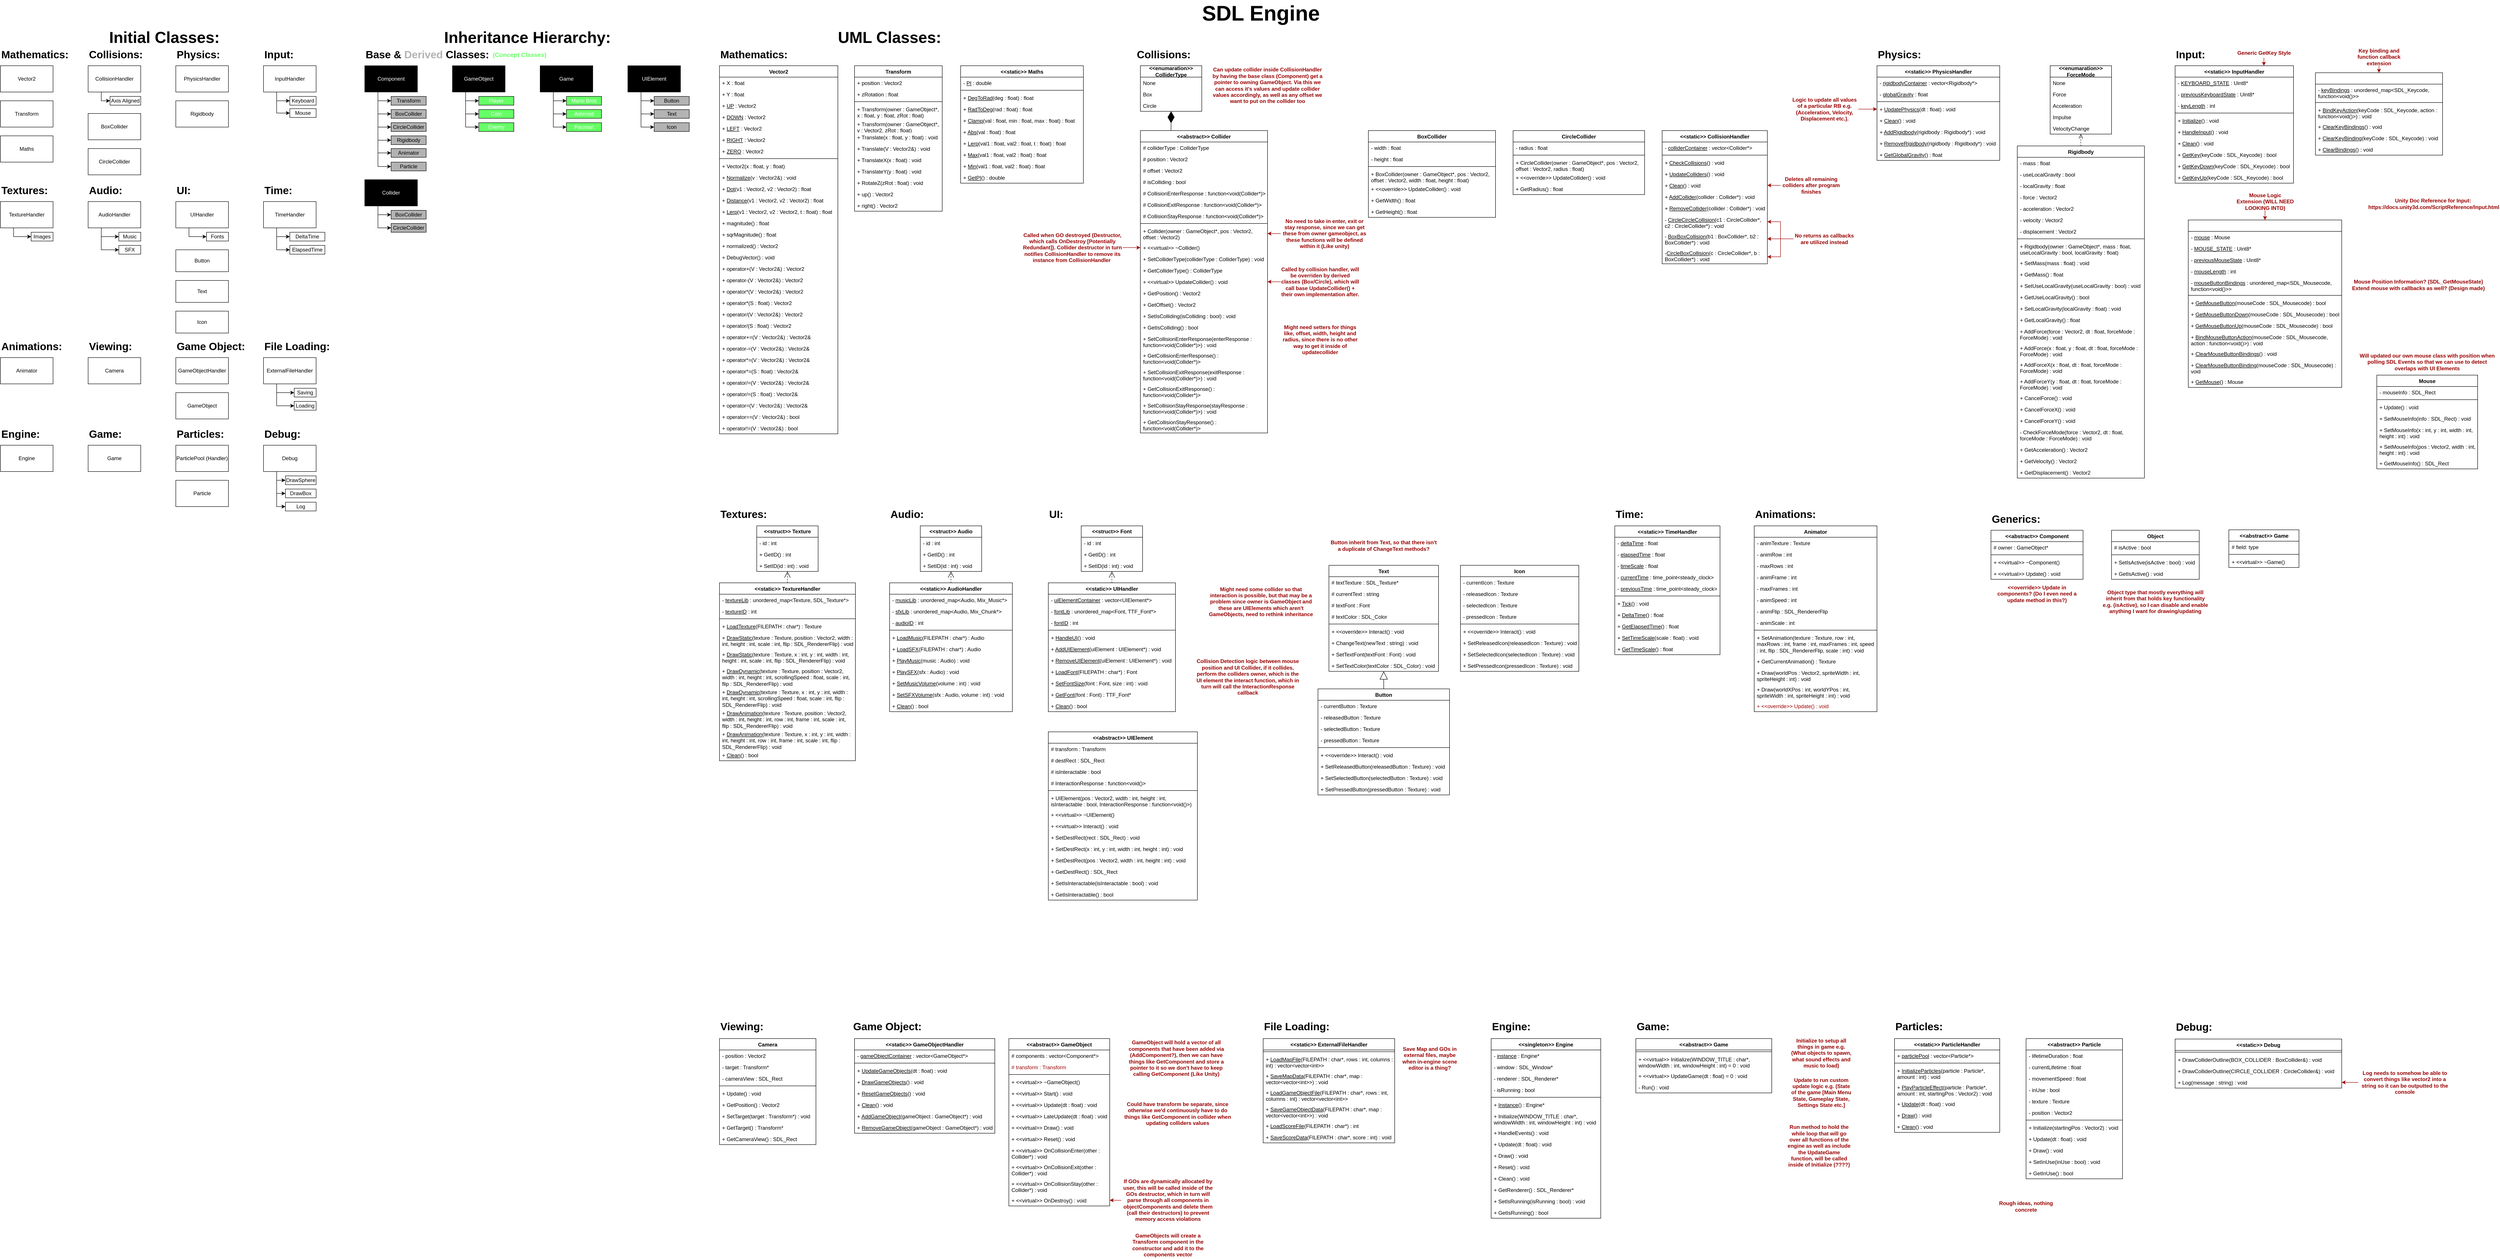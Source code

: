 <mxfile version="22.1.2" type="device">
  <diagram name="Page-1" id="R6TBppXfZWCXH75fYYaK">
    <mxGraphModel dx="2049" dy="1263" grid="1" gridSize="10" guides="1" tooltips="1" connect="1" arrows="1" fold="1" page="1" pageScale="1" pageWidth="827" pageHeight="1169" math="0" shadow="0">
      <root>
        <mxCell id="0" />
        <mxCell id="1" parent="0" />
        <mxCell id="SBMeFAJlEWchc6X-bSF--1" value="&lt;b&gt;&lt;font style=&quot;font-size: 48px;&quot;&gt;SDL Engine&lt;/font&gt;&lt;/b&gt;" style="text;html=1;strokeColor=none;fillColor=none;align=center;verticalAlign=middle;whiteSpace=wrap;rounded=0;" parent="1" vertex="1">
          <mxGeometry x="2775" y="10" width="280" height="60" as="geometry" />
        </mxCell>
        <mxCell id="SBMeFAJlEWchc6X-bSF--2" value="Transform" style="rounded=0;whiteSpace=wrap;html=1;" parent="1" vertex="1">
          <mxGeometry x="40" y="240" width="120" height="60" as="geometry" />
        </mxCell>
        <mxCell id="SBMeFAJlEWchc6X-bSF--3" value="Vector2" style="rounded=0;whiteSpace=wrap;html=1;" parent="1" vertex="1">
          <mxGeometry x="40" y="160" width="120" height="60" as="geometry" />
        </mxCell>
        <mxCell id="SBMeFAJlEWchc6X-bSF--4" value="&lt;font style=&quot;font-size: 24px;&quot;&gt;&lt;b&gt;Mathematics:&lt;/b&gt;&lt;/font&gt;" style="text;html=1;strokeColor=none;fillColor=none;align=left;verticalAlign=middle;whiteSpace=wrap;rounded=0;" parent="1" vertex="1">
          <mxGeometry x="40" y="120" width="160" height="30" as="geometry" />
        </mxCell>
        <mxCell id="SBMeFAJlEWchc6X-bSF--5" value="&lt;font style=&quot;font-size: 24px;&quot;&gt;&lt;b&gt;Collisions:&lt;/b&gt;&lt;/font&gt;" style="text;html=1;strokeColor=none;fillColor=none;align=left;verticalAlign=middle;whiteSpace=wrap;rounded=0;" parent="1" vertex="1">
          <mxGeometry x="240" y="120" width="130" height="30" as="geometry" />
        </mxCell>
        <mxCell id="X7MkvyAMtegaUzHnTH6l-51" style="edgeStyle=orthogonalEdgeStyle;rounded=0;orthogonalLoop=1;jettySize=auto;html=1;exitX=0.25;exitY=1;exitDx=0;exitDy=0;entryX=0;entryY=0.5;entryDx=0;entryDy=0;" parent="1" source="SBMeFAJlEWchc6X-bSF--6" target="X7MkvyAMtegaUzHnTH6l-50" edge="1">
          <mxGeometry relative="1" as="geometry">
            <Array as="points">
              <mxPoint x="270" y="240" />
            </Array>
          </mxGeometry>
        </mxCell>
        <mxCell id="SBMeFAJlEWchc6X-bSF--6" value="CollisionHandler" style="rounded=0;whiteSpace=wrap;html=1;" parent="1" vertex="1">
          <mxGeometry x="240" y="160" width="120" height="60" as="geometry" />
        </mxCell>
        <mxCell id="SBMeFAJlEWchc6X-bSF--7" value="BoxCollider" style="rounded=0;whiteSpace=wrap;html=1;" parent="1" vertex="1">
          <mxGeometry x="240" y="269" width="120" height="60" as="geometry" />
        </mxCell>
        <mxCell id="SBMeFAJlEWchc6X-bSF--8" value="CircleCollider" style="rounded=0;whiteSpace=wrap;html=1;" parent="1" vertex="1">
          <mxGeometry x="240" y="349" width="120" height="60" as="geometry" />
        </mxCell>
        <mxCell id="SBMeFAJlEWchc6X-bSF--10" value="PhysicsHandler" style="rounded=0;whiteSpace=wrap;html=1;" parent="1" vertex="1">
          <mxGeometry x="440" y="160" width="120" height="60" as="geometry" />
        </mxCell>
        <mxCell id="SBMeFAJlEWchc6X-bSF--11" value="&lt;font style=&quot;font-size: 24px;&quot;&gt;&lt;b&gt;Physics:&lt;/b&gt;&lt;/font&gt;" style="text;html=1;strokeColor=none;fillColor=none;align=left;verticalAlign=middle;whiteSpace=wrap;rounded=0;" parent="1" vertex="1">
          <mxGeometry x="440" y="120" width="130" height="30" as="geometry" />
        </mxCell>
        <mxCell id="SBMeFAJlEWchc6X-bSF--12" value="Rigidbody" style="rounded=0;whiteSpace=wrap;html=1;" parent="1" vertex="1">
          <mxGeometry x="440" y="240" width="120" height="60" as="geometry" />
        </mxCell>
        <mxCell id="SBMeFAJlEWchc6X-bSF--13" value="&lt;font style=&quot;font-size: 24px;&quot;&gt;&lt;b&gt;Input:&lt;/b&gt;&lt;/font&gt;" style="text;html=1;strokeColor=none;fillColor=none;align=left;verticalAlign=middle;whiteSpace=wrap;rounded=0;" parent="1" vertex="1">
          <mxGeometry x="640" y="120" width="130" height="30" as="geometry" />
        </mxCell>
        <mxCell id="X7MkvyAMtegaUzHnTH6l-49" style="edgeStyle=orthogonalEdgeStyle;rounded=0;orthogonalLoop=1;jettySize=auto;html=1;exitX=0.25;exitY=1;exitDx=0;exitDy=0;entryX=0;entryY=0.5;entryDx=0;entryDy=0;" parent="1" source="SBMeFAJlEWchc6X-bSF--14" target="X7MkvyAMtegaUzHnTH6l-48" edge="1">
          <mxGeometry relative="1" as="geometry">
            <Array as="points">
              <mxPoint x="670" y="240" />
            </Array>
          </mxGeometry>
        </mxCell>
        <mxCell id="ZqmoNhAWYGBsESWfYvLH-79" style="edgeStyle=orthogonalEdgeStyle;rounded=0;orthogonalLoop=1;jettySize=auto;html=1;exitX=0.25;exitY=1;exitDx=0;exitDy=0;entryX=0;entryY=0.5;entryDx=0;entryDy=0;" parent="1" source="SBMeFAJlEWchc6X-bSF--14" target="ZqmoNhAWYGBsESWfYvLH-78" edge="1">
          <mxGeometry relative="1" as="geometry" />
        </mxCell>
        <mxCell id="SBMeFAJlEWchc6X-bSF--14" value="InputHandler" style="rounded=0;whiteSpace=wrap;html=1;" parent="1" vertex="1">
          <mxGeometry x="640" y="160" width="120" height="60" as="geometry" />
        </mxCell>
        <mxCell id="SBMeFAJlEWchc6X-bSF--15" value="&lt;font style=&quot;font-size: 24px;&quot;&gt;&lt;b&gt;Textures:&lt;/b&gt;&lt;/font&gt;" style="text;html=1;strokeColor=none;fillColor=none;align=left;verticalAlign=middle;whiteSpace=wrap;rounded=0;" parent="1" vertex="1">
          <mxGeometry x="40" y="430" width="130" height="30" as="geometry" />
        </mxCell>
        <mxCell id="SBMeFAJlEWchc6X-bSF--22" style="edgeStyle=orthogonalEdgeStyle;rounded=0;orthogonalLoop=1;jettySize=auto;html=1;exitX=0.25;exitY=1;exitDx=0;exitDy=0;entryX=0;entryY=0.5;entryDx=0;entryDy=0;" parent="1" source="SBMeFAJlEWchc6X-bSF--16" target="SBMeFAJlEWchc6X-bSF--21" edge="1">
          <mxGeometry relative="1" as="geometry" />
        </mxCell>
        <mxCell id="SBMeFAJlEWchc6X-bSF--16" value="TextureHandler" style="rounded=0;whiteSpace=wrap;html=1;" parent="1" vertex="1">
          <mxGeometry x="40" y="470" width="120" height="60" as="geometry" />
        </mxCell>
        <mxCell id="SBMeFAJlEWchc6X-bSF--17" value="&lt;font style=&quot;font-size: 24px;&quot;&gt;&lt;b&gt;Audio:&lt;/b&gt;&lt;/font&gt;" style="text;html=1;strokeColor=none;fillColor=none;align=left;verticalAlign=middle;whiteSpace=wrap;rounded=0;" parent="1" vertex="1">
          <mxGeometry x="240" y="430" width="130" height="30" as="geometry" />
        </mxCell>
        <mxCell id="SBMeFAJlEWchc6X-bSF--27" style="edgeStyle=orthogonalEdgeStyle;rounded=0;orthogonalLoop=1;jettySize=auto;html=1;exitX=0.25;exitY=1;exitDx=0;exitDy=0;entryX=0;entryY=0.5;entryDx=0;entryDy=0;" parent="1" source="SBMeFAJlEWchc6X-bSF--18" target="SBMeFAJlEWchc6X-bSF--25" edge="1">
          <mxGeometry relative="1" as="geometry" />
        </mxCell>
        <mxCell id="SBMeFAJlEWchc6X-bSF--28" style="edgeStyle=orthogonalEdgeStyle;rounded=0;orthogonalLoop=1;jettySize=auto;html=1;exitX=0.25;exitY=1;exitDx=0;exitDy=0;entryX=0;entryY=0.5;entryDx=0;entryDy=0;" parent="1" source="SBMeFAJlEWchc6X-bSF--18" target="SBMeFAJlEWchc6X-bSF--26" edge="1">
          <mxGeometry relative="1" as="geometry" />
        </mxCell>
        <mxCell id="SBMeFAJlEWchc6X-bSF--18" value="AudioHandler" style="rounded=0;whiteSpace=wrap;html=1;" parent="1" vertex="1">
          <mxGeometry x="240" y="470" width="120" height="60" as="geometry" />
        </mxCell>
        <mxCell id="SBMeFAJlEWchc6X-bSF--19" value="&lt;font style=&quot;font-size: 24px;&quot;&gt;&lt;b&gt;UI:&lt;/b&gt;&lt;/font&gt;" style="text;html=1;strokeColor=none;fillColor=none;align=left;verticalAlign=middle;whiteSpace=wrap;rounded=0;" parent="1" vertex="1">
          <mxGeometry x="440" y="430" width="130" height="30" as="geometry" />
        </mxCell>
        <mxCell id="SBMeFAJlEWchc6X-bSF--20" value="Button" style="rounded=0;whiteSpace=wrap;html=1;" parent="1" vertex="1">
          <mxGeometry x="440" y="580" width="120" height="50" as="geometry" />
        </mxCell>
        <mxCell id="SBMeFAJlEWchc6X-bSF--21" value="Images" style="rounded=0;whiteSpace=wrap;html=1;" parent="1" vertex="1">
          <mxGeometry x="110" y="540" width="50" height="20" as="geometry" />
        </mxCell>
        <mxCell id="SBMeFAJlEWchc6X-bSF--25" value="Music" style="rounded=0;whiteSpace=wrap;html=1;" parent="1" vertex="1">
          <mxGeometry x="310" y="540" width="50" height="20" as="geometry" />
        </mxCell>
        <mxCell id="SBMeFAJlEWchc6X-bSF--26" value="SFX" style="rounded=0;whiteSpace=wrap;html=1;" parent="1" vertex="1">
          <mxGeometry x="310" y="570" width="50" height="20" as="geometry" />
        </mxCell>
        <mxCell id="SBMeFAJlEWchc6X-bSF--29" value="Text" style="rounded=0;whiteSpace=wrap;html=1;" parent="1" vertex="1">
          <mxGeometry x="440" y="650" width="120" height="50" as="geometry" />
        </mxCell>
        <mxCell id="SBMeFAJlEWchc6X-bSF--30" value="&lt;font style=&quot;font-size: 24px;&quot;&gt;&lt;b&gt;Time:&lt;/b&gt;&lt;/font&gt;" style="text;html=1;strokeColor=none;fillColor=none;align=left;verticalAlign=middle;whiteSpace=wrap;rounded=0;" parent="1" vertex="1">
          <mxGeometry x="640" y="430" width="130" height="30" as="geometry" />
        </mxCell>
        <mxCell id="X7MkvyAMtegaUzHnTH6l-45" style="edgeStyle=orthogonalEdgeStyle;rounded=0;orthogonalLoop=1;jettySize=auto;html=1;exitX=0.25;exitY=1;exitDx=0;exitDy=0;entryX=0;entryY=0.5;entryDx=0;entryDy=0;" parent="1" source="SBMeFAJlEWchc6X-bSF--31" target="X7MkvyAMtegaUzHnTH6l-44" edge="1">
          <mxGeometry relative="1" as="geometry">
            <Array as="points">
              <mxPoint x="670" y="550" />
            </Array>
          </mxGeometry>
        </mxCell>
        <mxCell id="X7MkvyAMtegaUzHnTH6l-47" style="edgeStyle=orthogonalEdgeStyle;rounded=0;orthogonalLoop=1;jettySize=auto;html=1;exitX=0.25;exitY=1;exitDx=0;exitDy=0;entryX=0;entryY=0.5;entryDx=0;entryDy=0;" parent="1" source="SBMeFAJlEWchc6X-bSF--31" target="X7MkvyAMtegaUzHnTH6l-46" edge="1">
          <mxGeometry relative="1" as="geometry" />
        </mxCell>
        <mxCell id="SBMeFAJlEWchc6X-bSF--31" value="TimeHandler" style="rounded=0;whiteSpace=wrap;html=1;" parent="1" vertex="1">
          <mxGeometry x="640" y="470" width="120" height="60" as="geometry" />
        </mxCell>
        <mxCell id="SBMeFAJlEWchc6X-bSF--32" value="&lt;font style=&quot;font-size: 24px;&quot;&gt;&lt;b&gt;Animations:&lt;/b&gt;&lt;/font&gt;" style="text;html=1;strokeColor=none;fillColor=none;align=left;verticalAlign=middle;whiteSpace=wrap;rounded=0;" parent="1" vertex="1">
          <mxGeometry x="40" y="786" width="130" height="30" as="geometry" />
        </mxCell>
        <mxCell id="SBMeFAJlEWchc6X-bSF--33" value="Animator" style="rounded=0;whiteSpace=wrap;html=1;" parent="1" vertex="1">
          <mxGeometry x="40" y="826" width="120" height="60" as="geometry" />
        </mxCell>
        <mxCell id="SBMeFAJlEWchc6X-bSF--34" value="&lt;font style=&quot;font-size: 24px;&quot;&gt;&lt;b&gt;Viewing:&lt;/b&gt;&lt;/font&gt;" style="text;html=1;strokeColor=none;fillColor=none;align=left;verticalAlign=middle;whiteSpace=wrap;rounded=0;" parent="1" vertex="1">
          <mxGeometry x="240" y="786" width="130" height="30" as="geometry" />
        </mxCell>
        <mxCell id="SBMeFAJlEWchc6X-bSF--35" value="Camera" style="rounded=0;whiteSpace=wrap;html=1;" parent="1" vertex="1">
          <mxGeometry x="240" y="826" width="120" height="60" as="geometry" />
        </mxCell>
        <mxCell id="SBMeFAJlEWchc6X-bSF--36" value="&lt;font style=&quot;font-size: 24px;&quot;&gt;&lt;b&gt;Game Object:&lt;/b&gt;&lt;/font&gt;" style="text;html=1;strokeColor=none;fillColor=none;align=left;verticalAlign=middle;whiteSpace=wrap;rounded=0;" parent="1" vertex="1">
          <mxGeometry x="440" y="786" width="160" height="30" as="geometry" />
        </mxCell>
        <mxCell id="SBMeFAJlEWchc6X-bSF--37" value="GameObjectHandler" style="rounded=0;whiteSpace=wrap;html=1;" parent="1" vertex="1">
          <mxGeometry x="440" y="826" width="120" height="60" as="geometry" />
        </mxCell>
        <mxCell id="SBMeFAJlEWchc6X-bSF--38" value="GameObject" style="rounded=0;whiteSpace=wrap;html=1;" parent="1" vertex="1">
          <mxGeometry x="440" y="906" width="120" height="60" as="geometry" />
        </mxCell>
        <mxCell id="SBMeFAJlEWchc6X-bSF--40" value="&lt;font style=&quot;font-size: 24px;&quot;&gt;&lt;b&gt;File Loading:&lt;/b&gt;&lt;/font&gt;" style="text;html=1;strokeColor=none;fillColor=none;align=left;verticalAlign=middle;whiteSpace=wrap;rounded=0;" parent="1" vertex="1">
          <mxGeometry x="640" y="786" width="160" height="30" as="geometry" />
        </mxCell>
        <mxCell id="SBMeFAJlEWchc6X-bSF--44" style="edgeStyle=orthogonalEdgeStyle;rounded=0;orthogonalLoop=1;jettySize=auto;html=1;exitX=0.25;exitY=1;exitDx=0;exitDy=0;entryX=0;entryY=0.5;entryDx=0;entryDy=0;" parent="1" source="SBMeFAJlEWchc6X-bSF--41" target="SBMeFAJlEWchc6X-bSF--42" edge="1">
          <mxGeometry relative="1" as="geometry" />
        </mxCell>
        <mxCell id="SBMeFAJlEWchc6X-bSF--45" style="edgeStyle=orthogonalEdgeStyle;rounded=0;orthogonalLoop=1;jettySize=auto;html=1;exitX=0.25;exitY=1;exitDx=0;exitDy=0;entryX=0;entryY=0.5;entryDx=0;entryDy=0;" parent="1" source="SBMeFAJlEWchc6X-bSF--41" target="SBMeFAJlEWchc6X-bSF--43" edge="1">
          <mxGeometry relative="1" as="geometry" />
        </mxCell>
        <mxCell id="SBMeFAJlEWchc6X-bSF--41" value="ExternalFileHandler" style="rounded=0;whiteSpace=wrap;html=1;" parent="1" vertex="1">
          <mxGeometry x="640" y="826" width="120" height="60" as="geometry" />
        </mxCell>
        <mxCell id="SBMeFAJlEWchc6X-bSF--42" value="Saving" style="rounded=0;whiteSpace=wrap;html=1;" parent="1" vertex="1">
          <mxGeometry x="710" y="896" width="50" height="20" as="geometry" />
        </mxCell>
        <mxCell id="SBMeFAJlEWchc6X-bSF--43" value="Loading" style="rounded=0;whiteSpace=wrap;html=1;" parent="1" vertex="1">
          <mxGeometry x="710" y="926" width="50" height="20" as="geometry" />
        </mxCell>
        <mxCell id="SBMeFAJlEWchc6X-bSF--46" value="Game" style="rounded=0;whiteSpace=wrap;html=1;" parent="1" vertex="1">
          <mxGeometry x="240" y="1026" width="120" height="60" as="geometry" />
        </mxCell>
        <mxCell id="X7MkvyAMtegaUzHnTH6l-1" value="&lt;font size=&quot;1&quot; style=&quot;&quot;&gt;&lt;b style=&quot;font-size: 36px;&quot;&gt;Inheritance Hierarchy:&lt;/b&gt;&lt;/font&gt;" style="text;html=1;strokeColor=none;fillColor=none;align=left;verticalAlign=middle;whiteSpace=wrap;rounded=0;" parent="1" vertex="1">
          <mxGeometry x="1050" y="80" width="390" height="30" as="geometry" />
        </mxCell>
        <mxCell id="X7MkvyAMtegaUzHnTH6l-2" value="&lt;font style=&quot;font-size: 24px;&quot;&gt;&lt;b&gt;Base &amp;amp; &lt;font color=&quot;#b3b3b3&quot;&gt;Derived&lt;/font&gt; Classes:&lt;/b&gt;&lt;/font&gt;" style="text;html=1;strokeColor=none;fillColor=none;align=left;verticalAlign=middle;whiteSpace=wrap;rounded=0;" parent="1" vertex="1">
          <mxGeometry x="871" y="120" width="290" height="30" as="geometry" />
        </mxCell>
        <mxCell id="X7MkvyAMtegaUzHnTH6l-26" style="edgeStyle=orthogonalEdgeStyle;rounded=0;orthogonalLoop=1;jettySize=auto;html=1;exitX=0.25;exitY=1;exitDx=0;exitDy=0;entryX=0;entryY=0.5;entryDx=0;entryDy=0;" parent="1" source="X7MkvyAMtegaUzHnTH6l-3" target="X7MkvyAMtegaUzHnTH6l-6" edge="1">
          <mxGeometry relative="1" as="geometry">
            <Array as="points">
              <mxPoint x="901" y="240" />
            </Array>
          </mxGeometry>
        </mxCell>
        <mxCell id="X7MkvyAMtegaUzHnTH6l-27" style="edgeStyle=orthogonalEdgeStyle;rounded=0;orthogonalLoop=1;jettySize=auto;html=1;exitX=0.25;exitY=1;exitDx=0;exitDy=0;entryX=0;entryY=0.5;entryDx=0;entryDy=0;" parent="1" source="X7MkvyAMtegaUzHnTH6l-3" target="X7MkvyAMtegaUzHnTH6l-7" edge="1">
          <mxGeometry relative="1" as="geometry" />
        </mxCell>
        <mxCell id="X7MkvyAMtegaUzHnTH6l-28" style="edgeStyle=orthogonalEdgeStyle;rounded=0;orthogonalLoop=1;jettySize=auto;html=1;exitX=0.25;exitY=1;exitDx=0;exitDy=0;entryX=0;entryY=0.5;entryDx=0;entryDy=0;" parent="1" source="X7MkvyAMtegaUzHnTH6l-3" target="X7MkvyAMtegaUzHnTH6l-8" edge="1">
          <mxGeometry relative="1" as="geometry" />
        </mxCell>
        <mxCell id="X7MkvyAMtegaUzHnTH6l-29" style="edgeStyle=orthogonalEdgeStyle;rounded=0;orthogonalLoop=1;jettySize=auto;html=1;exitX=0.25;exitY=1;exitDx=0;exitDy=0;entryX=0;entryY=0.5;entryDx=0;entryDy=0;" parent="1" source="X7MkvyAMtegaUzHnTH6l-3" target="X7MkvyAMtegaUzHnTH6l-9" edge="1">
          <mxGeometry relative="1" as="geometry" />
        </mxCell>
        <mxCell id="X7MkvyAMtegaUzHnTH6l-30" style="edgeStyle=orthogonalEdgeStyle;rounded=0;orthogonalLoop=1;jettySize=auto;html=1;exitX=0.25;exitY=1;exitDx=0;exitDy=0;entryX=0;entryY=0.5;entryDx=0;entryDy=0;" parent="1" source="X7MkvyAMtegaUzHnTH6l-3" target="X7MkvyAMtegaUzHnTH6l-12" edge="1">
          <mxGeometry relative="1" as="geometry" />
        </mxCell>
        <mxCell id="v75YZ5RxLIhq8jOqsILI-6" style="edgeStyle=orthogonalEdgeStyle;rounded=0;orthogonalLoop=1;jettySize=auto;html=1;exitX=0.25;exitY=1;exitDx=0;exitDy=0;entryX=0;entryY=0.5;entryDx=0;entryDy=0;" parent="1" source="X7MkvyAMtegaUzHnTH6l-3" target="v75YZ5RxLIhq8jOqsILI-5" edge="1">
          <mxGeometry relative="1" as="geometry" />
        </mxCell>
        <mxCell id="X7MkvyAMtegaUzHnTH6l-3" value="&lt;font color=&quot;#ffffff&quot;&gt;Component&lt;/font&gt;" style="rounded=0;whiteSpace=wrap;html=1;fillColor=#000000;" parent="1" vertex="1">
          <mxGeometry x="871" y="160" width="120" height="60" as="geometry" />
        </mxCell>
        <mxCell id="X7MkvyAMtegaUzHnTH6l-25" style="edgeStyle=orthogonalEdgeStyle;rounded=0;orthogonalLoop=1;jettySize=auto;html=1;exitX=0.25;exitY=1;exitDx=0;exitDy=0;entryX=0;entryY=0.5;entryDx=0;entryDy=0;" parent="1" source="X7MkvyAMtegaUzHnTH6l-5" target="X7MkvyAMtegaUzHnTH6l-21" edge="1">
          <mxGeometry relative="1" as="geometry">
            <Array as="points">
              <mxPoint x="1101" y="240" />
            </Array>
          </mxGeometry>
        </mxCell>
        <mxCell id="X7MkvyAMtegaUzHnTH6l-32" style="edgeStyle=orthogonalEdgeStyle;rounded=0;orthogonalLoop=1;jettySize=auto;html=1;exitX=0.25;exitY=1;exitDx=0;exitDy=0;entryX=0;entryY=0.5;entryDx=0;entryDy=0;" parent="1" source="X7MkvyAMtegaUzHnTH6l-5" target="X7MkvyAMtegaUzHnTH6l-22" edge="1">
          <mxGeometry relative="1" as="geometry" />
        </mxCell>
        <mxCell id="X7MkvyAMtegaUzHnTH6l-33" style="edgeStyle=orthogonalEdgeStyle;rounded=0;orthogonalLoop=1;jettySize=auto;html=1;exitX=0.25;exitY=1;exitDx=0;exitDy=0;entryX=0;entryY=0.5;entryDx=0;entryDy=0;" parent="1" source="X7MkvyAMtegaUzHnTH6l-5" target="X7MkvyAMtegaUzHnTH6l-23" edge="1">
          <mxGeometry relative="1" as="geometry" />
        </mxCell>
        <mxCell id="X7MkvyAMtegaUzHnTH6l-5" value="&lt;font color=&quot;#ffffff&quot;&gt;GameObject&lt;/font&gt;" style="rounded=0;whiteSpace=wrap;html=1;fillColor=#000000;" parent="1" vertex="1">
          <mxGeometry x="1071" y="160" width="120" height="60" as="geometry" />
        </mxCell>
        <mxCell id="X7MkvyAMtegaUzHnTH6l-6" value="Transform" style="rounded=0;whiteSpace=wrap;html=1;fillColor=#B3B3B3;" parent="1" vertex="1">
          <mxGeometry x="931" y="230" width="80" height="20" as="geometry" />
        </mxCell>
        <mxCell id="X7MkvyAMtegaUzHnTH6l-7" value="BoxCollider" style="rounded=0;whiteSpace=wrap;html=1;fillColor=#B3B3B3;" parent="1" vertex="1">
          <mxGeometry x="931" y="260" width="80" height="20" as="geometry" />
        </mxCell>
        <mxCell id="X7MkvyAMtegaUzHnTH6l-8" value="CircleCollider" style="rounded=0;whiteSpace=wrap;html=1;fillColor=#B3B3B3;" parent="1" vertex="1">
          <mxGeometry x="931" y="290" width="80" height="20" as="geometry" />
        </mxCell>
        <mxCell id="X7MkvyAMtegaUzHnTH6l-9" value="Rigidbody" style="rounded=0;whiteSpace=wrap;html=1;fillColor=#B3B3B3;" parent="1" vertex="1">
          <mxGeometry x="931" y="320" width="80" height="20" as="geometry" />
        </mxCell>
        <mxCell id="X7MkvyAMtegaUzHnTH6l-10" value="&lt;font style=&quot;font-size: 24px;&quot;&gt;&lt;b&gt;Engine:&lt;/b&gt;&lt;/font&gt;" style="text;html=1;strokeColor=none;fillColor=none;align=left;verticalAlign=middle;whiteSpace=wrap;rounded=0;" parent="1" vertex="1">
          <mxGeometry x="40" y="986" width="130" height="30" as="geometry" />
        </mxCell>
        <mxCell id="X7MkvyAMtegaUzHnTH6l-11" value="Engine" style="rounded=0;whiteSpace=wrap;html=1;" parent="1" vertex="1">
          <mxGeometry x="40" y="1026" width="120" height="60" as="geometry" />
        </mxCell>
        <mxCell id="X7MkvyAMtegaUzHnTH6l-12" value="Animator" style="rounded=0;whiteSpace=wrap;html=1;fillColor=#B3B3B3;" parent="1" vertex="1">
          <mxGeometry x="931" y="349" width="80" height="20" as="geometry" />
        </mxCell>
        <mxCell id="X7MkvyAMtegaUzHnTH6l-37" style="edgeStyle=orthogonalEdgeStyle;rounded=0;orthogonalLoop=1;jettySize=auto;html=1;exitX=0.25;exitY=1;exitDx=0;exitDy=0;entryX=0;entryY=0.5;entryDx=0;entryDy=0;" parent="1" source="X7MkvyAMtegaUzHnTH6l-14" target="X7MkvyAMtegaUzHnTH6l-34" edge="1">
          <mxGeometry relative="1" as="geometry">
            <Array as="points">
              <mxPoint x="1301" y="240" />
            </Array>
          </mxGeometry>
        </mxCell>
        <mxCell id="X7MkvyAMtegaUzHnTH6l-38" style="edgeStyle=orthogonalEdgeStyle;rounded=0;orthogonalLoop=1;jettySize=auto;html=1;exitX=0.25;exitY=1;exitDx=0;exitDy=0;entryX=0;entryY=0.5;entryDx=0;entryDy=0;" parent="1" source="X7MkvyAMtegaUzHnTH6l-14" target="X7MkvyAMtegaUzHnTH6l-35" edge="1">
          <mxGeometry relative="1" as="geometry" />
        </mxCell>
        <mxCell id="X7MkvyAMtegaUzHnTH6l-39" style="edgeStyle=orthogonalEdgeStyle;rounded=0;orthogonalLoop=1;jettySize=auto;html=1;exitX=0.25;exitY=1;exitDx=0;exitDy=0;entryX=0;entryY=0.5;entryDx=0;entryDy=0;" parent="1" source="X7MkvyAMtegaUzHnTH6l-14" target="X7MkvyAMtegaUzHnTH6l-36" edge="1">
          <mxGeometry relative="1" as="geometry" />
        </mxCell>
        <mxCell id="X7MkvyAMtegaUzHnTH6l-14" value="&lt;font color=&quot;#ffffff&quot;&gt;Game&lt;/font&gt;" style="rounded=0;whiteSpace=wrap;html=1;fillColor=#000000;" parent="1" vertex="1">
          <mxGeometry x="1271" y="160" width="120" height="60" as="geometry" />
        </mxCell>
        <mxCell id="X7MkvyAMtegaUzHnTH6l-15" value="Button" style="rounded=0;whiteSpace=wrap;html=1;fillColor=#B3B3B3;" parent="1" vertex="1">
          <mxGeometry x="1531" y="230" width="80" height="20" as="geometry" />
        </mxCell>
        <mxCell id="X7MkvyAMtegaUzHnTH6l-16" value="Text" style="rounded=0;whiteSpace=wrap;html=1;fillColor=#B3B3B3;" parent="1" vertex="1">
          <mxGeometry x="1531" y="260" width="80" height="20" as="geometry" />
        </mxCell>
        <mxCell id="X7MkvyAMtegaUzHnTH6l-17" value="Icon" style="rounded=0;whiteSpace=wrap;html=1;fillColor=#B3B3B3;" parent="1" vertex="1">
          <mxGeometry x="1531" y="290" width="80" height="20" as="geometry" />
        </mxCell>
        <mxCell id="X7MkvyAMtegaUzHnTH6l-18" value="Icon" style="rounded=0;whiteSpace=wrap;html=1;" parent="1" vertex="1">
          <mxGeometry x="440" y="720" width="120" height="50" as="geometry" />
        </mxCell>
        <mxCell id="X7MkvyAMtegaUzHnTH6l-40" style="edgeStyle=orthogonalEdgeStyle;rounded=0;orthogonalLoop=1;jettySize=auto;html=1;exitX=0.25;exitY=1;exitDx=0;exitDy=0;entryX=0;entryY=0.5;entryDx=0;entryDy=0;" parent="1" source="X7MkvyAMtegaUzHnTH6l-19" target="X7MkvyAMtegaUzHnTH6l-15" edge="1">
          <mxGeometry relative="1" as="geometry">
            <Array as="points">
              <mxPoint x="1501" y="240" />
            </Array>
          </mxGeometry>
        </mxCell>
        <mxCell id="X7MkvyAMtegaUzHnTH6l-41" style="edgeStyle=orthogonalEdgeStyle;rounded=0;orthogonalLoop=1;jettySize=auto;html=1;exitX=0.25;exitY=1;exitDx=0;exitDy=0;entryX=0;entryY=0.5;entryDx=0;entryDy=0;" parent="1" source="X7MkvyAMtegaUzHnTH6l-19" target="X7MkvyAMtegaUzHnTH6l-16" edge="1">
          <mxGeometry relative="1" as="geometry" />
        </mxCell>
        <mxCell id="X7MkvyAMtegaUzHnTH6l-42" style="edgeStyle=orthogonalEdgeStyle;rounded=0;orthogonalLoop=1;jettySize=auto;html=1;exitX=0.25;exitY=1;exitDx=0;exitDy=0;entryX=0;entryY=0.5;entryDx=0;entryDy=0;" parent="1" source="X7MkvyAMtegaUzHnTH6l-19" target="X7MkvyAMtegaUzHnTH6l-17" edge="1">
          <mxGeometry relative="1" as="geometry" />
        </mxCell>
        <mxCell id="X7MkvyAMtegaUzHnTH6l-19" value="&lt;font color=&quot;#ffffff&quot;&gt;UIElement&lt;/font&gt;" style="rounded=0;whiteSpace=wrap;html=1;fillColor=#000000;" parent="1" vertex="1">
          <mxGeometry x="1471" y="160" width="120" height="60" as="geometry" />
        </mxCell>
        <mxCell id="paUz-dMZTLvUOIFdrSDC-26" style="edgeStyle=orthogonalEdgeStyle;rounded=0;orthogonalLoop=1;jettySize=auto;html=1;exitX=0.25;exitY=1;exitDx=0;exitDy=0;entryX=0;entryY=0.5;entryDx=0;entryDy=0;" parent="1" source="X7MkvyAMtegaUzHnTH6l-20" target="paUz-dMZTLvUOIFdrSDC-24" edge="1">
          <mxGeometry relative="1" as="geometry" />
        </mxCell>
        <mxCell id="X7MkvyAMtegaUzHnTH6l-20" value="UIHandler" style="rounded=0;whiteSpace=wrap;html=1;" parent="1" vertex="1">
          <mxGeometry x="440" y="470" width="120" height="60" as="geometry" />
        </mxCell>
        <mxCell id="X7MkvyAMtegaUzHnTH6l-21" value="&lt;font color=&quot;#ffffff&quot;&gt;Player&lt;/font&gt;" style="rounded=0;whiteSpace=wrap;html=1;fillColor=#66FF66;" parent="1" vertex="1">
          <mxGeometry x="1131" y="230" width="80" height="20" as="geometry" />
        </mxCell>
        <mxCell id="X7MkvyAMtegaUzHnTH6l-22" value="&lt;font color=&quot;#ffffff&quot;&gt;Coin&lt;/font&gt;" style="rounded=0;whiteSpace=wrap;html=1;fillColor=#66FF66;" parent="1" vertex="1">
          <mxGeometry x="1131" y="260" width="80" height="20" as="geometry" />
        </mxCell>
        <mxCell id="X7MkvyAMtegaUzHnTH6l-23" value="&lt;font color=&quot;#ffffff&quot;&gt;Enemy&lt;/font&gt;" style="rounded=0;whiteSpace=wrap;html=1;fillColor=#66FF66;" parent="1" vertex="1">
          <mxGeometry x="1131" y="290" width="80" height="20" as="geometry" />
        </mxCell>
        <mxCell id="X7MkvyAMtegaUzHnTH6l-34" value="&lt;font color=&quot;#ffffff&quot;&gt;Mario Bros&lt;/font&gt;" style="rounded=0;whiteSpace=wrap;html=1;fillColor=#66FF66;" parent="1" vertex="1">
          <mxGeometry x="1331" y="230" width="80" height="20" as="geometry" />
        </mxCell>
        <mxCell id="X7MkvyAMtegaUzHnTH6l-35" value="&lt;font color=&quot;#ffffff&quot;&gt;Asteroid&lt;/font&gt;" style="rounded=0;whiteSpace=wrap;html=1;fillColor=#66FF66;" parent="1" vertex="1">
          <mxGeometry x="1331" y="260" width="80" height="20" as="geometry" />
        </mxCell>
        <mxCell id="X7MkvyAMtegaUzHnTH6l-36" value="&lt;font color=&quot;#ffffff&quot;&gt;Pacman&lt;/font&gt;" style="rounded=0;whiteSpace=wrap;html=1;fillColor=#66FF66;" parent="1" vertex="1">
          <mxGeometry x="1331" y="290" width="80" height="20" as="geometry" />
        </mxCell>
        <mxCell id="X7MkvyAMtegaUzHnTH6l-43" value="&lt;b style=&quot;&quot;&gt;&lt;font color=&quot;#66ff66&quot; style=&quot;font-size: 14px;&quot;&gt;(Concept Classes)&lt;/font&gt;&lt;/b&gt;" style="text;html=1;strokeColor=none;fillColor=none;align=left;verticalAlign=middle;whiteSpace=wrap;rounded=0;" parent="1" vertex="1">
          <mxGeometry x="1161" y="120" width="129" height="30" as="geometry" />
        </mxCell>
        <mxCell id="X7MkvyAMtegaUzHnTH6l-44" value="DeltaTime" style="rounded=0;whiteSpace=wrap;html=1;" parent="1" vertex="1">
          <mxGeometry x="700" y="540" width="80" height="20" as="geometry" />
        </mxCell>
        <mxCell id="X7MkvyAMtegaUzHnTH6l-46" value="ElapsedTime" style="rounded=0;whiteSpace=wrap;html=1;" parent="1" vertex="1">
          <mxGeometry x="700" y="570" width="80" height="20" as="geometry" />
        </mxCell>
        <mxCell id="X7MkvyAMtegaUzHnTH6l-48" value="Keyboard" style="rounded=0;whiteSpace=wrap;html=1;" parent="1" vertex="1">
          <mxGeometry x="700" y="230" width="60" height="20" as="geometry" />
        </mxCell>
        <mxCell id="X7MkvyAMtegaUzHnTH6l-50" value="Axis Aligned" style="rounded=0;whiteSpace=wrap;html=1;" parent="1" vertex="1">
          <mxGeometry x="290" y="230" width="70" height="20" as="geometry" />
        </mxCell>
        <mxCell id="v75YZ5RxLIhq8jOqsILI-1" value="&lt;font style=&quot;font-size: 24px;&quot;&gt;&lt;b&gt;Game:&lt;/b&gt;&lt;/font&gt;" style="text;html=1;strokeColor=none;fillColor=none;align=left;verticalAlign=middle;whiteSpace=wrap;rounded=0;" parent="1" vertex="1">
          <mxGeometry x="240" y="986" width="130" height="30" as="geometry" />
        </mxCell>
        <mxCell id="v75YZ5RxLIhq8jOqsILI-2" value="&lt;font style=&quot;font-size: 24px;&quot;&gt;&lt;b&gt;Particles:&lt;/b&gt;&lt;/font&gt;" style="text;html=1;strokeColor=none;fillColor=none;align=left;verticalAlign=middle;whiteSpace=wrap;rounded=0;" parent="1" vertex="1">
          <mxGeometry x="440" y="986" width="130" height="30" as="geometry" />
        </mxCell>
        <mxCell id="v75YZ5RxLIhq8jOqsILI-3" value="ParticlePool (Handler)" style="rounded=0;whiteSpace=wrap;html=1;" parent="1" vertex="1">
          <mxGeometry x="440" y="1026" width="120" height="60" as="geometry" />
        </mxCell>
        <mxCell id="v75YZ5RxLIhq8jOqsILI-4" value="Particle" style="rounded=0;whiteSpace=wrap;html=1;" parent="1" vertex="1">
          <mxGeometry x="440" y="1106" width="120" height="60" as="geometry" />
        </mxCell>
        <mxCell id="v75YZ5RxLIhq8jOqsILI-5" value="Particle" style="rounded=0;whiteSpace=wrap;html=1;fillColor=#B3B3B3;" parent="1" vertex="1">
          <mxGeometry x="931" y="380" width="80" height="20" as="geometry" />
        </mxCell>
        <mxCell id="v75YZ5RxLIhq8jOqsILI-7" value="&lt;font size=&quot;1&quot; style=&quot;&quot;&gt;&lt;b style=&quot;font-size: 36px;&quot;&gt;UML Classes:&lt;/b&gt;&lt;/font&gt;" style="text;html=1;strokeColor=none;fillColor=none;align=center;verticalAlign=middle;whiteSpace=wrap;rounded=0;" parent="1" vertex="1">
          <mxGeometry x="1873" y="80" width="390" height="30" as="geometry" />
        </mxCell>
        <mxCell id="v75YZ5RxLIhq8jOqsILI-8" value="&lt;font style=&quot;font-size: 24px;&quot;&gt;&lt;b&gt;Mathematics:&lt;/b&gt;&lt;/font&gt;" style="text;html=1;strokeColor=none;fillColor=none;align=left;verticalAlign=middle;whiteSpace=wrap;rounded=0;" parent="1" vertex="1">
          <mxGeometry x="1680" y="120" width="160" height="30" as="geometry" />
        </mxCell>
        <mxCell id="v75YZ5RxLIhq8jOqsILI-9" value="Vector2" style="swimlane;fontStyle=1;align=center;verticalAlign=top;childLayout=stackLayout;horizontal=1;startSize=26;horizontalStack=0;resizeParent=1;resizeParentMax=0;resizeLast=0;collapsible=1;marginBottom=0;whiteSpace=wrap;html=1;" parent="1" vertex="1">
          <mxGeometry x="1680" y="160" width="270" height="840" as="geometry" />
        </mxCell>
        <mxCell id="v75YZ5RxLIhq8jOqsILI-10" value="+ X : float" style="text;strokeColor=none;fillColor=none;align=left;verticalAlign=top;spacingLeft=4;spacingRight=4;overflow=hidden;rotatable=0;points=[[0,0.5],[1,0.5]];portConstraint=eastwest;whiteSpace=wrap;html=1;" parent="v75YZ5RxLIhq8jOqsILI-9" vertex="1">
          <mxGeometry y="26" width="270" height="26" as="geometry" />
        </mxCell>
        <mxCell id="v75YZ5RxLIhq8jOqsILI-19" value="+ Y : float" style="text;strokeColor=none;fillColor=none;align=left;verticalAlign=top;spacingLeft=4;spacingRight=4;overflow=hidden;rotatable=0;points=[[0,0.5],[1,0.5]];portConstraint=eastwest;whiteSpace=wrap;html=1;" parent="v75YZ5RxLIhq8jOqsILI-9" vertex="1">
          <mxGeometry y="52" width="270" height="26" as="geometry" />
        </mxCell>
        <mxCell id="v75YZ5RxLIhq8jOqsILI-18" value="+ &lt;u&gt;UP&lt;/u&gt; : Vector2" style="text;strokeColor=none;fillColor=none;align=left;verticalAlign=top;spacingLeft=4;spacingRight=4;overflow=hidden;rotatable=0;points=[[0,0.5],[1,0.5]];portConstraint=eastwest;whiteSpace=wrap;html=1;" parent="v75YZ5RxLIhq8jOqsILI-9" vertex="1">
          <mxGeometry y="78" width="270" height="26" as="geometry" />
        </mxCell>
        <mxCell id="v75YZ5RxLIhq8jOqsILI-13" value="+ &lt;u&gt;DOWN&lt;/u&gt;&amp;nbsp;: Vector2" style="text;strokeColor=none;fillColor=none;align=left;verticalAlign=top;spacingLeft=4;spacingRight=4;overflow=hidden;rotatable=0;points=[[0,0.5],[1,0.5]];portConstraint=eastwest;whiteSpace=wrap;html=1;" parent="v75YZ5RxLIhq8jOqsILI-9" vertex="1">
          <mxGeometry y="104" width="270" height="26" as="geometry" />
        </mxCell>
        <mxCell id="v75YZ5RxLIhq8jOqsILI-14" value="+ &lt;u&gt;LEFT&lt;/u&gt;&amp;nbsp;: Vector2" style="text;strokeColor=none;fillColor=none;align=left;verticalAlign=top;spacingLeft=4;spacingRight=4;overflow=hidden;rotatable=0;points=[[0,0.5],[1,0.5]];portConstraint=eastwest;whiteSpace=wrap;html=1;" parent="v75YZ5RxLIhq8jOqsILI-9" vertex="1">
          <mxGeometry y="130" width="270" height="26" as="geometry" />
        </mxCell>
        <mxCell id="v75YZ5RxLIhq8jOqsILI-15" value="+ &lt;u&gt;RIGHT&lt;/u&gt;&amp;nbsp;: Vector2" style="text;strokeColor=none;fillColor=none;align=left;verticalAlign=top;spacingLeft=4;spacingRight=4;overflow=hidden;rotatable=0;points=[[0,0.5],[1,0.5]];portConstraint=eastwest;whiteSpace=wrap;html=1;" parent="v75YZ5RxLIhq8jOqsILI-9" vertex="1">
          <mxGeometry y="156" width="270" height="26" as="geometry" />
        </mxCell>
        <mxCell id="v75YZ5RxLIhq8jOqsILI-16" value="+ &lt;u&gt;ZERO&lt;/u&gt;&amp;nbsp;: Vector2" style="text;strokeColor=none;fillColor=none;align=left;verticalAlign=top;spacingLeft=4;spacingRight=4;overflow=hidden;rotatable=0;points=[[0,0.5],[1,0.5]];portConstraint=eastwest;whiteSpace=wrap;html=1;" parent="v75YZ5RxLIhq8jOqsILI-9" vertex="1">
          <mxGeometry y="182" width="270" height="26" as="geometry" />
        </mxCell>
        <mxCell id="v75YZ5RxLIhq8jOqsILI-11" value="" style="line;strokeWidth=1;fillColor=none;align=left;verticalAlign=middle;spacingTop=-1;spacingLeft=3;spacingRight=3;rotatable=0;labelPosition=right;points=[];portConstraint=eastwest;strokeColor=inherit;" parent="v75YZ5RxLIhq8jOqsILI-9" vertex="1">
          <mxGeometry y="208" width="270" height="8" as="geometry" />
        </mxCell>
        <mxCell id="v75YZ5RxLIhq8jOqsILI-17" value="+ Vector2(x : float, y : float)" style="text;strokeColor=none;fillColor=none;align=left;verticalAlign=top;spacingLeft=4;spacingRight=4;overflow=hidden;rotatable=0;points=[[0,0.5],[1,0.5]];portConstraint=eastwest;whiteSpace=wrap;html=1;" parent="v75YZ5RxLIhq8jOqsILI-9" vertex="1">
          <mxGeometry y="216" width="270" height="26" as="geometry" />
        </mxCell>
        <mxCell id="v75YZ5RxLIhq8jOqsILI-20" value="+ &lt;u&gt;Normalize&lt;/u&gt;(v : Vector2&amp;amp;) : void" style="text;strokeColor=none;fillColor=none;align=left;verticalAlign=top;spacingLeft=4;spacingRight=4;overflow=hidden;rotatable=0;points=[[0,0.5],[1,0.5]];portConstraint=eastwest;whiteSpace=wrap;html=1;" parent="v75YZ5RxLIhq8jOqsILI-9" vertex="1">
          <mxGeometry y="242" width="270" height="26" as="geometry" />
        </mxCell>
        <mxCell id="v75YZ5RxLIhq8jOqsILI-21" value="+ &lt;u&gt;Dot&lt;/u&gt;(v1 : Vector2, v2 : Vector2) : float" style="text;strokeColor=none;fillColor=none;align=left;verticalAlign=top;spacingLeft=4;spacingRight=4;overflow=hidden;rotatable=0;points=[[0,0.5],[1,0.5]];portConstraint=eastwest;whiteSpace=wrap;html=1;" parent="v75YZ5RxLIhq8jOqsILI-9" vertex="1">
          <mxGeometry y="268" width="270" height="26" as="geometry" />
        </mxCell>
        <mxCell id="v75YZ5RxLIhq8jOqsILI-22" value="+ &lt;u&gt;Distance&lt;/u&gt;(v1 : Vector2, v2 : Vector2) : float" style="text;strokeColor=none;fillColor=none;align=left;verticalAlign=top;spacingLeft=4;spacingRight=4;overflow=hidden;rotatable=0;points=[[0,0.5],[1,0.5]];portConstraint=eastwest;whiteSpace=wrap;html=1;" parent="v75YZ5RxLIhq8jOqsILI-9" vertex="1">
          <mxGeometry y="294" width="270" height="26" as="geometry" />
        </mxCell>
        <mxCell id="v75YZ5RxLIhq8jOqsILI-26" value="+ &lt;u&gt;Lerp&lt;/u&gt;(v1 : Vector2, v2 : Vector2, t : float) : float" style="text;strokeColor=none;fillColor=none;align=left;verticalAlign=top;spacingLeft=4;spacingRight=4;overflow=hidden;rotatable=0;points=[[0,0.5],[1,0.5]];portConstraint=eastwest;whiteSpace=wrap;html=1;" parent="v75YZ5RxLIhq8jOqsILI-9" vertex="1">
          <mxGeometry y="320" width="270" height="26" as="geometry" />
        </mxCell>
        <mxCell id="v75YZ5RxLIhq8jOqsILI-23" value="+ magnitude() : float" style="text;strokeColor=none;fillColor=none;align=left;verticalAlign=top;spacingLeft=4;spacingRight=4;overflow=hidden;rotatable=0;points=[[0,0.5],[1,0.5]];portConstraint=eastwest;whiteSpace=wrap;html=1;" parent="v75YZ5RxLIhq8jOqsILI-9" vertex="1">
          <mxGeometry y="346" width="270" height="26" as="geometry" />
        </mxCell>
        <mxCell id="v75YZ5RxLIhq8jOqsILI-24" value="+ sqrMagnitude() : float" style="text;strokeColor=none;fillColor=none;align=left;verticalAlign=top;spacingLeft=4;spacingRight=4;overflow=hidden;rotatable=0;points=[[0,0.5],[1,0.5]];portConstraint=eastwest;whiteSpace=wrap;html=1;" parent="v75YZ5RxLIhq8jOqsILI-9" vertex="1">
          <mxGeometry y="372" width="270" height="26" as="geometry" />
        </mxCell>
        <mxCell id="v75YZ5RxLIhq8jOqsILI-25" value="+ normalized() : Vector2" style="text;strokeColor=none;fillColor=none;align=left;verticalAlign=top;spacingLeft=4;spacingRight=4;overflow=hidden;rotatable=0;points=[[0,0.5],[1,0.5]];portConstraint=eastwest;whiteSpace=wrap;html=1;" parent="v75YZ5RxLIhq8jOqsILI-9" vertex="1">
          <mxGeometry y="398" width="270" height="26" as="geometry" />
        </mxCell>
        <mxCell id="v75YZ5RxLIhq8jOqsILI-28" value="+ DebugVector() : void" style="text;strokeColor=none;fillColor=none;align=left;verticalAlign=top;spacingLeft=4;spacingRight=4;overflow=hidden;rotatable=0;points=[[0,0.5],[1,0.5]];portConstraint=eastwest;whiteSpace=wrap;html=1;" parent="v75YZ5RxLIhq8jOqsILI-9" vertex="1">
          <mxGeometry y="424" width="270" height="26" as="geometry" />
        </mxCell>
        <mxCell id="v75YZ5RxLIhq8jOqsILI-29" value="+ operator+(V : Vector2&amp;amp;) : Vector2" style="text;strokeColor=none;fillColor=none;align=left;verticalAlign=top;spacingLeft=4;spacingRight=4;overflow=hidden;rotatable=0;points=[[0,0.5],[1,0.5]];portConstraint=eastwest;whiteSpace=wrap;html=1;" parent="v75YZ5RxLIhq8jOqsILI-9" vertex="1">
          <mxGeometry y="450" width="270" height="26" as="geometry" />
        </mxCell>
        <mxCell id="v75YZ5RxLIhq8jOqsILI-30" value="+ operator-(V : Vector2&amp;amp;) : Vector2" style="text;strokeColor=none;fillColor=none;align=left;verticalAlign=top;spacingLeft=4;spacingRight=4;overflow=hidden;rotatable=0;points=[[0,0.5],[1,0.5]];portConstraint=eastwest;whiteSpace=wrap;html=1;" parent="v75YZ5RxLIhq8jOqsILI-9" vertex="1">
          <mxGeometry y="476" width="270" height="26" as="geometry" />
        </mxCell>
        <mxCell id="v75YZ5RxLIhq8jOqsILI-31" value="+ operator*(V : Vector2&amp;amp;) : Vector2" style="text;strokeColor=none;fillColor=none;align=left;verticalAlign=top;spacingLeft=4;spacingRight=4;overflow=hidden;rotatable=0;points=[[0,0.5],[1,0.5]];portConstraint=eastwest;whiteSpace=wrap;html=1;" parent="v75YZ5RxLIhq8jOqsILI-9" vertex="1">
          <mxGeometry y="502" width="270" height="26" as="geometry" />
        </mxCell>
        <mxCell id="v75YZ5RxLIhq8jOqsILI-32" value="+ operator*(S : float) : Vector2" style="text;strokeColor=none;fillColor=none;align=left;verticalAlign=top;spacingLeft=4;spacingRight=4;overflow=hidden;rotatable=0;points=[[0,0.5],[1,0.5]];portConstraint=eastwest;whiteSpace=wrap;html=1;" parent="v75YZ5RxLIhq8jOqsILI-9" vertex="1">
          <mxGeometry y="528" width="270" height="26" as="geometry" />
        </mxCell>
        <mxCell id="v75YZ5RxLIhq8jOqsILI-33" value="+ operator/(V : Vector2&amp;amp;) : Vector2" style="text;strokeColor=none;fillColor=none;align=left;verticalAlign=top;spacingLeft=4;spacingRight=4;overflow=hidden;rotatable=0;points=[[0,0.5],[1,0.5]];portConstraint=eastwest;whiteSpace=wrap;html=1;" parent="v75YZ5RxLIhq8jOqsILI-9" vertex="1">
          <mxGeometry y="554" width="270" height="26" as="geometry" />
        </mxCell>
        <mxCell id="v75YZ5RxLIhq8jOqsILI-34" value="+ operator/(S : float) : Vector2" style="text;strokeColor=none;fillColor=none;align=left;verticalAlign=top;spacingLeft=4;spacingRight=4;overflow=hidden;rotatable=0;points=[[0,0.5],[1,0.5]];portConstraint=eastwest;whiteSpace=wrap;html=1;" parent="v75YZ5RxLIhq8jOqsILI-9" vertex="1">
          <mxGeometry y="580" width="270" height="26" as="geometry" />
        </mxCell>
        <mxCell id="v75YZ5RxLIhq8jOqsILI-36" value="+ operator+=(V : Vector2&amp;amp;) : Vector2&amp;amp;" style="text;strokeColor=none;fillColor=none;align=left;verticalAlign=top;spacingLeft=4;spacingRight=4;overflow=hidden;rotatable=0;points=[[0,0.5],[1,0.5]];portConstraint=eastwest;whiteSpace=wrap;html=1;" parent="v75YZ5RxLIhq8jOqsILI-9" vertex="1">
          <mxGeometry y="606" width="270" height="26" as="geometry" />
        </mxCell>
        <mxCell id="v75YZ5RxLIhq8jOqsILI-37" value="+ operator-=(V : Vector2&amp;amp;) : Vector2&amp;amp;" style="text;strokeColor=none;fillColor=none;align=left;verticalAlign=top;spacingLeft=4;spacingRight=4;overflow=hidden;rotatable=0;points=[[0,0.5],[1,0.5]];portConstraint=eastwest;whiteSpace=wrap;html=1;" parent="v75YZ5RxLIhq8jOqsILI-9" vertex="1">
          <mxGeometry y="632" width="270" height="26" as="geometry" />
        </mxCell>
        <mxCell id="v75YZ5RxLIhq8jOqsILI-38" value="+ operator*=(V : Vector2&amp;amp;) : Vector2&amp;amp;" style="text;strokeColor=none;fillColor=none;align=left;verticalAlign=top;spacingLeft=4;spacingRight=4;overflow=hidden;rotatable=0;points=[[0,0.5],[1,0.5]];portConstraint=eastwest;whiteSpace=wrap;html=1;" parent="v75YZ5RxLIhq8jOqsILI-9" vertex="1">
          <mxGeometry y="658" width="270" height="26" as="geometry" />
        </mxCell>
        <mxCell id="v75YZ5RxLIhq8jOqsILI-66" value="+ operator*=(S : float) : Vector2&amp;amp;" style="text;strokeColor=none;fillColor=none;align=left;verticalAlign=top;spacingLeft=4;spacingRight=4;overflow=hidden;rotatable=0;points=[[0,0.5],[1,0.5]];portConstraint=eastwest;whiteSpace=wrap;html=1;" parent="v75YZ5RxLIhq8jOqsILI-9" vertex="1">
          <mxGeometry y="684" width="270" height="26" as="geometry" />
        </mxCell>
        <mxCell id="v75YZ5RxLIhq8jOqsILI-67" value="+ operator/=(V : Vector2&amp;amp;) : Vector2&amp;amp;" style="text;strokeColor=none;fillColor=none;align=left;verticalAlign=top;spacingLeft=4;spacingRight=4;overflow=hidden;rotatable=0;points=[[0,0.5],[1,0.5]];portConstraint=eastwest;whiteSpace=wrap;html=1;" parent="v75YZ5RxLIhq8jOqsILI-9" vertex="1">
          <mxGeometry y="710" width="270" height="26" as="geometry" />
        </mxCell>
        <mxCell id="v75YZ5RxLIhq8jOqsILI-68" value="+ operator/=(S : float) : Vector2&amp;amp;" style="text;strokeColor=none;fillColor=none;align=left;verticalAlign=top;spacingLeft=4;spacingRight=4;overflow=hidden;rotatable=0;points=[[0,0.5],[1,0.5]];portConstraint=eastwest;whiteSpace=wrap;html=1;" parent="v75YZ5RxLIhq8jOqsILI-9" vertex="1">
          <mxGeometry y="736" width="270" height="26" as="geometry" />
        </mxCell>
        <mxCell id="v75YZ5RxLIhq8jOqsILI-69" value="+ operator=(V : Vector2&amp;amp;) : Vector2&amp;amp;" style="text;strokeColor=none;fillColor=none;align=left;verticalAlign=top;spacingLeft=4;spacingRight=4;overflow=hidden;rotatable=0;points=[[0,0.5],[1,0.5]];portConstraint=eastwest;whiteSpace=wrap;html=1;" parent="v75YZ5RxLIhq8jOqsILI-9" vertex="1">
          <mxGeometry y="762" width="270" height="26" as="geometry" />
        </mxCell>
        <mxCell id="v75YZ5RxLIhq8jOqsILI-70" value="+ operator==(V : Vector2&amp;amp;) : bool" style="text;strokeColor=none;fillColor=none;align=left;verticalAlign=top;spacingLeft=4;spacingRight=4;overflow=hidden;rotatable=0;points=[[0,0.5],[1,0.5]];portConstraint=eastwest;whiteSpace=wrap;html=1;" parent="v75YZ5RxLIhq8jOqsILI-9" vertex="1">
          <mxGeometry y="788" width="270" height="26" as="geometry" />
        </mxCell>
        <mxCell id="v75YZ5RxLIhq8jOqsILI-71" value="+ operator!=(V : Vector2&amp;amp;) : bool" style="text;strokeColor=none;fillColor=none;align=left;verticalAlign=top;spacingLeft=4;spacingRight=4;overflow=hidden;rotatable=0;points=[[0,0.5],[1,0.5]];portConstraint=eastwest;whiteSpace=wrap;html=1;" parent="v75YZ5RxLIhq8jOqsILI-9" vertex="1">
          <mxGeometry y="814" width="270" height="26" as="geometry" />
        </mxCell>
        <mxCell id="v75YZ5RxLIhq8jOqsILI-27" value="Maths" style="rounded=0;whiteSpace=wrap;html=1;" parent="1" vertex="1">
          <mxGeometry x="40" y="320" width="120" height="60" as="geometry" />
        </mxCell>
        <mxCell id="v75YZ5RxLIhq8jOqsILI-81" value="Transform" style="swimlane;fontStyle=1;align=center;verticalAlign=top;childLayout=stackLayout;horizontal=1;startSize=26;horizontalStack=0;resizeParent=1;resizeParentMax=0;resizeLast=0;collapsible=1;marginBottom=0;whiteSpace=wrap;html=1;" parent="1" vertex="1">
          <mxGeometry x="1988" y="160" width="200" height="332" as="geometry" />
        </mxCell>
        <mxCell id="v75YZ5RxLIhq8jOqsILI-82" value="+ position : Vector2" style="text;strokeColor=none;fillColor=none;align=left;verticalAlign=top;spacingLeft=4;spacingRight=4;overflow=hidden;rotatable=0;points=[[0,0.5],[1,0.5]];portConstraint=eastwest;whiteSpace=wrap;html=1;" parent="v75YZ5RxLIhq8jOqsILI-81" vertex="1">
          <mxGeometry y="26" width="200" height="26" as="geometry" />
        </mxCell>
        <mxCell id="v75YZ5RxLIhq8jOqsILI-85" value="+ zRotation : float" style="text;strokeColor=none;fillColor=none;align=left;verticalAlign=top;spacingLeft=4;spacingRight=4;overflow=hidden;rotatable=0;points=[[0,0.5],[1,0.5]];portConstraint=eastwest;whiteSpace=wrap;html=1;" parent="v75YZ5RxLIhq8jOqsILI-81" vertex="1">
          <mxGeometry y="52" width="200" height="26" as="geometry" />
        </mxCell>
        <mxCell id="v75YZ5RxLIhq8jOqsILI-83" value="" style="line;strokeWidth=1;fillColor=none;align=left;verticalAlign=middle;spacingTop=-1;spacingLeft=3;spacingRight=3;rotatable=0;labelPosition=right;points=[];portConstraint=eastwest;strokeColor=inherit;" parent="v75YZ5RxLIhq8jOqsILI-81" vertex="1">
          <mxGeometry y="78" width="200" height="8" as="geometry" />
        </mxCell>
        <mxCell id="v75YZ5RxLIhq8jOqsILI-84" value="+ Transform(owner : GameObject*, x : float, y : float, zRot : float)" style="text;strokeColor=none;fillColor=none;align=left;verticalAlign=top;spacingLeft=4;spacingRight=4;overflow=hidden;rotatable=0;points=[[0,0.5],[1,0.5]];portConstraint=eastwest;whiteSpace=wrap;html=1;" parent="v75YZ5RxLIhq8jOqsILI-81" vertex="1">
          <mxGeometry y="86" width="200" height="34" as="geometry" />
        </mxCell>
        <mxCell id="v75YZ5RxLIhq8jOqsILI-103" value="+ Transform(owner : GameObject*, v : Vector2, zRot : float)" style="text;strokeColor=none;fillColor=none;align=left;verticalAlign=top;spacingLeft=4;spacingRight=4;overflow=hidden;rotatable=0;points=[[0,0.5],[1,0.5]];portConstraint=eastwest;whiteSpace=wrap;html=1;" parent="v75YZ5RxLIhq8jOqsILI-81" vertex="1">
          <mxGeometry y="120" width="200" height="30" as="geometry" />
        </mxCell>
        <mxCell id="v75YZ5RxLIhq8jOqsILI-105" value="+ Translate(x : float, y : float) : void" style="text;strokeColor=none;fillColor=none;align=left;verticalAlign=top;spacingLeft=4;spacingRight=4;overflow=hidden;rotatable=0;points=[[0,0.5],[1,0.5]];portConstraint=eastwest;whiteSpace=wrap;html=1;" parent="v75YZ5RxLIhq8jOqsILI-81" vertex="1">
          <mxGeometry y="150" width="200" height="26" as="geometry" />
        </mxCell>
        <mxCell id="v75YZ5RxLIhq8jOqsILI-104" value="+ Translate(V : Vector2&amp;amp;) : void" style="text;strokeColor=none;fillColor=none;align=left;verticalAlign=top;spacingLeft=4;spacingRight=4;overflow=hidden;rotatable=0;points=[[0,0.5],[1,0.5]];portConstraint=eastwest;whiteSpace=wrap;html=1;" parent="v75YZ5RxLIhq8jOqsILI-81" vertex="1">
          <mxGeometry y="176" width="200" height="26" as="geometry" />
        </mxCell>
        <mxCell id="v75YZ5RxLIhq8jOqsILI-106" value="+ TranslateX(x : float) : void" style="text;strokeColor=none;fillColor=none;align=left;verticalAlign=top;spacingLeft=4;spacingRight=4;overflow=hidden;rotatable=0;points=[[0,0.5],[1,0.5]];portConstraint=eastwest;whiteSpace=wrap;html=1;" parent="v75YZ5RxLIhq8jOqsILI-81" vertex="1">
          <mxGeometry y="202" width="200" height="26" as="geometry" />
        </mxCell>
        <mxCell id="v75YZ5RxLIhq8jOqsILI-107" value="+ TranslateY(y : float) : void" style="text;strokeColor=none;fillColor=none;align=left;verticalAlign=top;spacingLeft=4;spacingRight=4;overflow=hidden;rotatable=0;points=[[0,0.5],[1,0.5]];portConstraint=eastwest;whiteSpace=wrap;html=1;" parent="v75YZ5RxLIhq8jOqsILI-81" vertex="1">
          <mxGeometry y="228" width="200" height="26" as="geometry" />
        </mxCell>
        <mxCell id="v75YZ5RxLIhq8jOqsILI-108" value="+ RotateZ(zRot : float) : void" style="text;strokeColor=none;fillColor=none;align=left;verticalAlign=top;spacingLeft=4;spacingRight=4;overflow=hidden;rotatable=0;points=[[0,0.5],[1,0.5]];portConstraint=eastwest;whiteSpace=wrap;html=1;" parent="v75YZ5RxLIhq8jOqsILI-81" vertex="1">
          <mxGeometry y="254" width="200" height="26" as="geometry" />
        </mxCell>
        <mxCell id="v75YZ5RxLIhq8jOqsILI-109" value="+ up() : Vector2" style="text;strokeColor=none;fillColor=none;align=left;verticalAlign=top;spacingLeft=4;spacingRight=4;overflow=hidden;rotatable=0;points=[[0,0.5],[1,0.5]];portConstraint=eastwest;whiteSpace=wrap;html=1;" parent="v75YZ5RxLIhq8jOqsILI-81" vertex="1">
          <mxGeometry y="280" width="200" height="26" as="geometry" />
        </mxCell>
        <mxCell id="v75YZ5RxLIhq8jOqsILI-110" value="+ right() : Vector2" style="text;strokeColor=none;fillColor=none;align=left;verticalAlign=top;spacingLeft=4;spacingRight=4;overflow=hidden;rotatable=0;points=[[0,0.5],[1,0.5]];portConstraint=eastwest;whiteSpace=wrap;html=1;" parent="v75YZ5RxLIhq8jOqsILI-81" vertex="1">
          <mxGeometry y="306" width="200" height="26" as="geometry" />
        </mxCell>
        <mxCell id="v75YZ5RxLIhq8jOqsILI-86" value="&lt;font style=&quot;font-size: 24px;&quot;&gt;&lt;b&gt;Generics:&lt;/b&gt;&lt;/font&gt;" style="text;html=1;strokeColor=none;fillColor=none;align=left;verticalAlign=middle;whiteSpace=wrap;rounded=0;" parent="1" vertex="1">
          <mxGeometry x="4580" y="1180" width="160" height="30" as="geometry" />
        </mxCell>
        <mxCell id="v75YZ5RxLIhq8jOqsILI-87" value="&amp;lt;&amp;lt;abstract&amp;gt;&amp;gt; Component" style="swimlane;fontStyle=1;align=center;verticalAlign=top;childLayout=stackLayout;horizontal=1;startSize=26;horizontalStack=0;resizeParent=1;resizeParentMax=0;resizeLast=0;collapsible=1;marginBottom=0;whiteSpace=wrap;html=1;" parent="1" vertex="1">
          <mxGeometry x="4580" y="1220" width="210" height="112" as="geometry" />
        </mxCell>
        <mxCell id="v75YZ5RxLIhq8jOqsILI-88" value="# owner : GameObject*" style="text;strokeColor=none;fillColor=none;align=left;verticalAlign=top;spacingLeft=4;spacingRight=4;overflow=hidden;rotatable=0;points=[[0,0.5],[1,0.5]];portConstraint=eastwest;whiteSpace=wrap;html=1;" parent="v75YZ5RxLIhq8jOqsILI-87" vertex="1">
          <mxGeometry y="26" width="210" height="26" as="geometry" />
        </mxCell>
        <mxCell id="v75YZ5RxLIhq8jOqsILI-89" value="" style="line;strokeWidth=1;fillColor=none;align=left;verticalAlign=middle;spacingTop=-1;spacingLeft=3;spacingRight=3;rotatable=0;labelPosition=right;points=[];portConstraint=eastwest;strokeColor=inherit;" parent="v75YZ5RxLIhq8jOqsILI-87" vertex="1">
          <mxGeometry y="52" width="210" height="8" as="geometry" />
        </mxCell>
        <mxCell id="v75YZ5RxLIhq8jOqsILI-90" value="+ &amp;lt;&amp;lt;virtual&amp;gt;&amp;gt; ~Component()" style="text;strokeColor=none;fillColor=none;align=left;verticalAlign=top;spacingLeft=4;spacingRight=4;overflow=hidden;rotatable=0;points=[[0,0.5],[1,0.5]];portConstraint=eastwest;whiteSpace=wrap;html=1;" parent="v75YZ5RxLIhq8jOqsILI-87" vertex="1">
          <mxGeometry y="60" width="210" height="26" as="geometry" />
        </mxCell>
        <mxCell id="hcPln_K1KmyhK1UbGGuO-50" value="+ &amp;lt;&amp;lt;virtual&amp;gt;&amp;gt; Update() : void" style="text;strokeColor=none;fillColor=none;align=left;verticalAlign=top;spacingLeft=4;spacingRight=4;overflow=hidden;rotatable=0;points=[[0,0.5],[1,0.5]];portConstraint=eastwest;whiteSpace=wrap;html=1;" parent="v75YZ5RxLIhq8jOqsILI-87" vertex="1">
          <mxGeometry y="86" width="210" height="26" as="geometry" />
        </mxCell>
        <mxCell id="v75YZ5RxLIhq8jOqsILI-91" value="&amp;lt;&amp;lt;abstract&amp;gt;&amp;gt; GameObject" style="swimlane;fontStyle=1;align=center;verticalAlign=top;childLayout=stackLayout;horizontal=1;startSize=26;horizontalStack=0;resizeParent=1;resizeParentMax=0;resizeLast=0;collapsible=1;marginBottom=0;whiteSpace=wrap;html=1;" parent="1" vertex="1">
          <mxGeometry x="2340" y="2380" width="230" height="382" as="geometry" />
        </mxCell>
        <mxCell id="v75YZ5RxLIhq8jOqsILI-92" value="# components : vector&amp;lt;Component*&amp;gt;" style="text;strokeColor=none;fillColor=none;align=left;verticalAlign=top;spacingLeft=4;spacingRight=4;overflow=hidden;rotatable=0;points=[[0,0.5],[1,0.5]];portConstraint=eastwest;whiteSpace=wrap;html=1;" parent="v75YZ5RxLIhq8jOqsILI-91" vertex="1">
          <mxGeometry y="26" width="230" height="26" as="geometry" />
        </mxCell>
        <mxCell id="Oa6Nkd9SpYC4YvYicl5q-19" value="&lt;font color=&quot;#990000&quot;&gt;# transform : Transform&lt;/font&gt;" style="text;strokeColor=none;fillColor=none;align=left;verticalAlign=top;spacingLeft=4;spacingRight=4;overflow=hidden;rotatable=0;points=[[0,0.5],[1,0.5]];portConstraint=eastwest;whiteSpace=wrap;html=1;" parent="v75YZ5RxLIhq8jOqsILI-91" vertex="1">
          <mxGeometry y="52" width="230" height="26" as="geometry" />
        </mxCell>
        <mxCell id="v75YZ5RxLIhq8jOqsILI-93" value="" style="line;strokeWidth=1;fillColor=none;align=left;verticalAlign=middle;spacingTop=-1;spacingLeft=3;spacingRight=3;rotatable=0;labelPosition=right;points=[];portConstraint=eastwest;strokeColor=inherit;" parent="v75YZ5RxLIhq8jOqsILI-91" vertex="1">
          <mxGeometry y="78" width="230" height="8" as="geometry" />
        </mxCell>
        <mxCell id="hcPln_K1KmyhK1UbGGuO-3" value="+ &amp;lt;&amp;lt;virtual&amp;gt;&amp;gt; ~GameObject()" style="text;strokeColor=none;fillColor=none;align=left;verticalAlign=top;spacingLeft=4;spacingRight=4;overflow=hidden;rotatable=0;points=[[0,0.5],[1,0.5]];portConstraint=eastwest;whiteSpace=wrap;html=1;" parent="v75YZ5RxLIhq8jOqsILI-91" vertex="1">
          <mxGeometry y="86" width="230" height="26" as="geometry" />
        </mxCell>
        <mxCell id="Oa6Nkd9SpYC4YvYicl5q-7" value="+ &amp;lt;&amp;lt;virtual&amp;gt;&amp;gt; Start() : void" style="text;strokeColor=none;fillColor=none;align=left;verticalAlign=top;spacingLeft=4;spacingRight=4;overflow=hidden;rotatable=0;points=[[0,0.5],[1,0.5]];portConstraint=eastwest;whiteSpace=wrap;html=1;" parent="v75YZ5RxLIhq8jOqsILI-91" vertex="1">
          <mxGeometry y="112" width="230" height="26" as="geometry" />
        </mxCell>
        <mxCell id="QPAoXx7OdIvX4ZenZi4K-12" value="+ &amp;lt;&amp;lt;virtual&amp;gt;&amp;gt; Update(dt : float) : void" style="text;strokeColor=none;fillColor=none;align=left;verticalAlign=top;spacingLeft=4;spacingRight=4;overflow=hidden;rotatable=0;points=[[0,0.5],[1,0.5]];portConstraint=eastwest;whiteSpace=wrap;html=1;" parent="v75YZ5RxLIhq8jOqsILI-91" vertex="1">
          <mxGeometry y="138" width="230" height="26" as="geometry" />
        </mxCell>
        <mxCell id="Oa6Nkd9SpYC4YvYicl5q-8" value="+ &amp;lt;&amp;lt;virtual&amp;gt;&amp;gt; LateUpdate(dt : float) : void" style="text;strokeColor=none;fillColor=none;align=left;verticalAlign=top;spacingLeft=4;spacingRight=4;overflow=hidden;rotatable=0;points=[[0,0.5],[1,0.5]];portConstraint=eastwest;whiteSpace=wrap;html=1;" parent="v75YZ5RxLIhq8jOqsILI-91" vertex="1">
          <mxGeometry y="164" width="230" height="26" as="geometry" />
        </mxCell>
        <mxCell id="QPAoXx7OdIvX4ZenZi4K-13" value="+ &amp;lt;&amp;lt;virtual&amp;gt;&amp;gt; Draw() : void" style="text;strokeColor=none;fillColor=none;align=left;verticalAlign=top;spacingLeft=4;spacingRight=4;overflow=hidden;rotatable=0;points=[[0,0.5],[1,0.5]];portConstraint=eastwest;whiteSpace=wrap;html=1;" parent="v75YZ5RxLIhq8jOqsILI-91" vertex="1">
          <mxGeometry y="190" width="230" height="26" as="geometry" />
        </mxCell>
        <mxCell id="QPAoXx7OdIvX4ZenZi4K-14" value="+ &amp;lt;&amp;lt;virtual&amp;gt;&amp;gt; Reset() : void" style="text;strokeColor=none;fillColor=none;align=left;verticalAlign=top;spacingLeft=4;spacingRight=4;overflow=hidden;rotatable=0;points=[[0,0.5],[1,0.5]];portConstraint=eastwest;whiteSpace=wrap;html=1;" parent="v75YZ5RxLIhq8jOqsILI-91" vertex="1">
          <mxGeometry y="216" width="230" height="26" as="geometry" />
        </mxCell>
        <mxCell id="v75YZ5RxLIhq8jOqsILI-94" value="+ &amp;lt;&amp;lt;virtual&amp;gt;&amp;gt; OnCollisionEnter(other : Collider*) : void" style="text;strokeColor=none;fillColor=none;align=left;verticalAlign=top;spacingLeft=4;spacingRight=4;overflow=hidden;rotatable=0;points=[[0,0.5],[1,0.5]];portConstraint=eastwest;whiteSpace=wrap;html=1;" parent="v75YZ5RxLIhq8jOqsILI-91" vertex="1">
          <mxGeometry y="242" width="230" height="38" as="geometry" />
        </mxCell>
        <mxCell id="MMZ8R3h8Ijgv-mRf2b7G-80" value="+ &amp;lt;&amp;lt;virtual&amp;gt;&amp;gt; OnCollisionExit(other : Collider*) : void" style="text;strokeColor=none;fillColor=none;align=left;verticalAlign=top;spacingLeft=4;spacingRight=4;overflow=hidden;rotatable=0;points=[[0,0.5],[1,0.5]];portConstraint=eastwest;whiteSpace=wrap;html=1;" parent="v75YZ5RxLIhq8jOqsILI-91" vertex="1">
          <mxGeometry y="280" width="230" height="38" as="geometry" />
        </mxCell>
        <mxCell id="MMZ8R3h8Ijgv-mRf2b7G-81" value="+ &amp;lt;&amp;lt;virtual&amp;gt;&amp;gt; OnCollisionStay(other : Collider*) : void" style="text;strokeColor=none;fillColor=none;align=left;verticalAlign=top;spacingLeft=4;spacingRight=4;overflow=hidden;rotatable=0;points=[[0,0.5],[1,0.5]];portConstraint=eastwest;whiteSpace=wrap;html=1;" parent="v75YZ5RxLIhq8jOqsILI-91" vertex="1">
          <mxGeometry y="318" width="230" height="38" as="geometry" />
        </mxCell>
        <mxCell id="MMZ8R3h8Ijgv-mRf2b7G-82" value="+ &amp;lt;&amp;lt;virtual&amp;gt;&amp;gt; OnDestroy() : void" style="text;strokeColor=none;fillColor=none;align=left;verticalAlign=top;spacingLeft=4;spacingRight=4;overflow=hidden;rotatable=0;points=[[0,0.5],[1,0.5]];portConstraint=eastwest;whiteSpace=wrap;html=1;" parent="v75YZ5RxLIhq8jOqsILI-91" vertex="1">
          <mxGeometry y="356" width="230" height="26" as="geometry" />
        </mxCell>
        <mxCell id="v75YZ5RxLIhq8jOqsILI-95" value="&amp;lt;&amp;lt;abstract&amp;gt;&amp;gt; Game" style="swimlane;fontStyle=1;align=center;verticalAlign=top;childLayout=stackLayout;horizontal=1;startSize=26;horizontalStack=0;resizeParent=1;resizeParentMax=0;resizeLast=0;collapsible=1;marginBottom=0;whiteSpace=wrap;html=1;" parent="1" vertex="1">
          <mxGeometry x="5122.5" y="1219" width="160" height="86" as="geometry" />
        </mxCell>
        <mxCell id="v75YZ5RxLIhq8jOqsILI-96" value="# field: type" style="text;strokeColor=none;fillColor=none;align=left;verticalAlign=top;spacingLeft=4;spacingRight=4;overflow=hidden;rotatable=0;points=[[0,0.5],[1,0.5]];portConstraint=eastwest;whiteSpace=wrap;html=1;" parent="v75YZ5RxLIhq8jOqsILI-95" vertex="1">
          <mxGeometry y="26" width="160" height="26" as="geometry" />
        </mxCell>
        <mxCell id="v75YZ5RxLIhq8jOqsILI-97" value="" style="line;strokeWidth=1;fillColor=none;align=left;verticalAlign=middle;spacingTop=-1;spacingLeft=3;spacingRight=3;rotatable=0;labelPosition=right;points=[];portConstraint=eastwest;strokeColor=inherit;" parent="v75YZ5RxLIhq8jOqsILI-95" vertex="1">
          <mxGeometry y="52" width="160" height="8" as="geometry" />
        </mxCell>
        <mxCell id="v75YZ5RxLIhq8jOqsILI-98" value="+ &amp;lt;&amp;lt;virtual&amp;gt;&amp;gt; ~Game()" style="text;strokeColor=none;fillColor=none;align=left;verticalAlign=top;spacingLeft=4;spacingRight=4;overflow=hidden;rotatable=0;points=[[0,0.5],[1,0.5]];portConstraint=eastwest;whiteSpace=wrap;html=1;" parent="v75YZ5RxLIhq8jOqsILI-95" vertex="1">
          <mxGeometry y="60" width="160" height="26" as="geometry" />
        </mxCell>
        <mxCell id="v75YZ5RxLIhq8jOqsILI-99" value="&amp;lt;&amp;lt;abstract&amp;gt;&amp;gt; UIElement" style="swimlane;fontStyle=1;align=center;verticalAlign=top;childLayout=stackLayout;horizontal=1;startSize=26;horizontalStack=0;resizeParent=1;resizeParentMax=0;resizeLast=0;collapsible=1;marginBottom=0;whiteSpace=wrap;html=1;" parent="1" vertex="1">
          <mxGeometry x="2430" y="1680" width="340" height="384" as="geometry" />
        </mxCell>
        <mxCell id="v75YZ5RxLIhq8jOqsILI-100" value="# transform : Transform" style="text;strokeColor=none;fillColor=none;align=left;verticalAlign=top;spacingLeft=4;spacingRight=4;overflow=hidden;rotatable=0;points=[[0,0.5],[1,0.5]];portConstraint=eastwest;whiteSpace=wrap;html=1;" parent="v75YZ5RxLIhq8jOqsILI-99" vertex="1">
          <mxGeometry y="26" width="340" height="26" as="geometry" />
        </mxCell>
        <mxCell id="hcPln_K1KmyhK1UbGGuO-1" value="# destRect : SDL_Rect" style="text;strokeColor=none;fillColor=none;align=left;verticalAlign=top;spacingLeft=4;spacingRight=4;overflow=hidden;rotatable=0;points=[[0,0.5],[1,0.5]];portConstraint=eastwest;whiteSpace=wrap;html=1;" parent="v75YZ5RxLIhq8jOqsILI-99" vertex="1">
          <mxGeometry y="52" width="340" height="26" as="geometry" />
        </mxCell>
        <mxCell id="paUz-dMZTLvUOIFdrSDC-47" value="# isInteractable : bool" style="text;strokeColor=none;fillColor=none;align=left;verticalAlign=top;spacingLeft=4;spacingRight=4;overflow=hidden;rotatable=0;points=[[0,0.5],[1,0.5]];portConstraint=eastwest;whiteSpace=wrap;html=1;" parent="v75YZ5RxLIhq8jOqsILI-99" vertex="1">
          <mxGeometry y="78" width="340" height="26" as="geometry" />
        </mxCell>
        <mxCell id="paUz-dMZTLvUOIFdrSDC-54" value="# InteractionResponse : function&amp;lt;void()&amp;gt;" style="text;strokeColor=none;fillColor=none;align=left;verticalAlign=top;spacingLeft=4;spacingRight=4;overflow=hidden;rotatable=0;points=[[0,0.5],[1,0.5]];portConstraint=eastwest;whiteSpace=wrap;html=1;" parent="v75YZ5RxLIhq8jOqsILI-99" vertex="1">
          <mxGeometry y="104" width="340" height="26" as="geometry" />
        </mxCell>
        <mxCell id="v75YZ5RxLIhq8jOqsILI-101" value="" style="line;strokeWidth=1;fillColor=none;align=left;verticalAlign=middle;spacingTop=-1;spacingLeft=3;spacingRight=3;rotatable=0;labelPosition=right;points=[];portConstraint=eastwest;strokeColor=inherit;" parent="v75YZ5RxLIhq8jOqsILI-99" vertex="1">
          <mxGeometry y="130" width="340" height="8" as="geometry" />
        </mxCell>
        <mxCell id="paUz-dMZTLvUOIFdrSDC-55" value="+ UIElement(pos : Vector2, width : int, height : int, isInteractable : bool, InteractionResponse : function&amp;lt;void()&amp;gt;)" style="text;strokeColor=none;fillColor=none;align=left;verticalAlign=top;spacingLeft=4;spacingRight=4;overflow=hidden;rotatable=0;points=[[0,0.5],[1,0.5]];portConstraint=eastwest;whiteSpace=wrap;html=1;" parent="v75YZ5RxLIhq8jOqsILI-99" vertex="1">
          <mxGeometry y="138" width="340" height="38" as="geometry" />
        </mxCell>
        <mxCell id="paUz-dMZTLvUOIFdrSDC-50" value="+ &amp;lt;&amp;lt;virtual&amp;gt;&amp;gt; ~UIElement()" style="text;strokeColor=none;fillColor=none;align=left;verticalAlign=top;spacingLeft=4;spacingRight=4;overflow=hidden;rotatable=0;points=[[0,0.5],[1,0.5]];portConstraint=eastwest;whiteSpace=wrap;html=1;" parent="v75YZ5RxLIhq8jOqsILI-99" vertex="1">
          <mxGeometry y="176" width="340" height="26" as="geometry" />
        </mxCell>
        <mxCell id="paUz-dMZTLvUOIFdrSDC-51" value="+ &amp;lt;&amp;lt;virtual&amp;gt;&amp;gt; Interact() : void" style="text;strokeColor=none;fillColor=none;align=left;verticalAlign=top;spacingLeft=4;spacingRight=4;overflow=hidden;rotatable=0;points=[[0,0.5],[1,0.5]];portConstraint=eastwest;whiteSpace=wrap;html=1;" parent="v75YZ5RxLIhq8jOqsILI-99" vertex="1">
          <mxGeometry y="202" width="340" height="26" as="geometry" />
        </mxCell>
        <mxCell id="hcPln_K1KmyhK1UbGGuO-19" value="+ SetDestRect(rect : SDL_Rect) : void" style="text;strokeColor=none;fillColor=none;align=left;verticalAlign=top;spacingLeft=4;spacingRight=4;overflow=hidden;rotatable=0;points=[[0,0.5],[1,0.5]];portConstraint=eastwest;whiteSpace=wrap;html=1;" parent="v75YZ5RxLIhq8jOqsILI-99" vertex="1">
          <mxGeometry y="228" width="340" height="26" as="geometry" />
        </mxCell>
        <mxCell id="hcPln_K1KmyhK1UbGGuO-20" value="+ SetDestRect(x : int, y : int, width : int, height : int) : void" style="text;strokeColor=none;fillColor=none;align=left;verticalAlign=top;spacingLeft=4;spacingRight=4;overflow=hidden;rotatable=0;points=[[0,0.5],[1,0.5]];portConstraint=eastwest;whiteSpace=wrap;html=1;" parent="v75YZ5RxLIhq8jOqsILI-99" vertex="1">
          <mxGeometry y="254" width="340" height="26" as="geometry" />
        </mxCell>
        <mxCell id="hcPln_K1KmyhK1UbGGuO-21" value="+ SetDestRect(pos : Vector2, width : int, height : int) : void" style="text;strokeColor=none;fillColor=none;align=left;verticalAlign=top;spacingLeft=4;spacingRight=4;overflow=hidden;rotatable=0;points=[[0,0.5],[1,0.5]];portConstraint=eastwest;whiteSpace=wrap;html=1;" parent="v75YZ5RxLIhq8jOqsILI-99" vertex="1">
          <mxGeometry y="280" width="340" height="26" as="geometry" />
        </mxCell>
        <mxCell id="hcPln_K1KmyhK1UbGGuO-22" value="+ GetDestRect() : SDL_Rect" style="text;strokeColor=none;fillColor=none;align=left;verticalAlign=top;spacingLeft=4;spacingRight=4;overflow=hidden;rotatable=0;points=[[0,0.5],[1,0.5]];portConstraint=eastwest;whiteSpace=wrap;html=1;" parent="v75YZ5RxLIhq8jOqsILI-99" vertex="1">
          <mxGeometry y="306" width="340" height="26" as="geometry" />
        </mxCell>
        <mxCell id="v75YZ5RxLIhq8jOqsILI-102" value="+ SetIsInteractable(isInteractable : bool) : void" style="text;strokeColor=none;fillColor=none;align=left;verticalAlign=top;spacingLeft=4;spacingRight=4;overflow=hidden;rotatable=0;points=[[0,0.5],[1,0.5]];portConstraint=eastwest;whiteSpace=wrap;html=1;" parent="v75YZ5RxLIhq8jOqsILI-99" vertex="1">
          <mxGeometry y="332" width="340" height="26" as="geometry" />
        </mxCell>
        <mxCell id="paUz-dMZTLvUOIFdrSDC-48" value="+ GetIsInteractable() : bool" style="text;strokeColor=none;fillColor=none;align=left;verticalAlign=top;spacingLeft=4;spacingRight=4;overflow=hidden;rotatable=0;points=[[0,0.5],[1,0.5]];portConstraint=eastwest;whiteSpace=wrap;html=1;" parent="v75YZ5RxLIhq8jOqsILI-99" vertex="1">
          <mxGeometry y="358" width="340" height="26" as="geometry" />
        </mxCell>
        <mxCell id="v75YZ5RxLIhq8jOqsILI-112" value="&amp;lt;&amp;lt;static&amp;gt;&amp;gt; Maths" style="swimlane;fontStyle=1;align=center;verticalAlign=top;childLayout=stackLayout;horizontal=1;startSize=26;horizontalStack=0;resizeParent=1;resizeParentMax=0;resizeLast=0;collapsible=1;marginBottom=0;whiteSpace=wrap;html=1;" parent="1" vertex="1">
          <mxGeometry x="2230" y="160" width="280" height="268" as="geometry" />
        </mxCell>
        <mxCell id="v75YZ5RxLIhq8jOqsILI-113" value="-&amp;nbsp;&lt;u&gt;PI&lt;/u&gt; : double" style="text;strokeColor=none;fillColor=none;align=left;verticalAlign=top;spacingLeft=4;spacingRight=4;overflow=hidden;rotatable=0;points=[[0,0.5],[1,0.5]];portConstraint=eastwest;whiteSpace=wrap;html=1;" parent="v75YZ5RxLIhq8jOqsILI-112" vertex="1">
          <mxGeometry y="26" width="280" height="26" as="geometry" />
        </mxCell>
        <mxCell id="v75YZ5RxLIhq8jOqsILI-114" value="" style="line;strokeWidth=1;fillColor=none;align=left;verticalAlign=middle;spacingTop=-1;spacingLeft=3;spacingRight=3;rotatable=0;labelPosition=right;points=[];portConstraint=eastwest;strokeColor=inherit;" parent="v75YZ5RxLIhq8jOqsILI-112" vertex="1">
          <mxGeometry y="52" width="280" height="8" as="geometry" />
        </mxCell>
        <mxCell id="v75YZ5RxLIhq8jOqsILI-115" value="+ &lt;u&gt;DegToRad&lt;/u&gt;(deg : float) : float" style="text;strokeColor=none;fillColor=none;align=left;verticalAlign=top;spacingLeft=4;spacingRight=4;overflow=hidden;rotatable=0;points=[[0,0.5],[1,0.5]];portConstraint=eastwest;whiteSpace=wrap;html=1;" parent="v75YZ5RxLIhq8jOqsILI-112" vertex="1">
          <mxGeometry y="60" width="280" height="26" as="geometry" />
        </mxCell>
        <mxCell id="v75YZ5RxLIhq8jOqsILI-116" value="+ &lt;u&gt;RadToDeg&lt;/u&gt;(rad : float) : float" style="text;strokeColor=none;fillColor=none;align=left;verticalAlign=top;spacingLeft=4;spacingRight=4;overflow=hidden;rotatable=0;points=[[0,0.5],[1,0.5]];portConstraint=eastwest;whiteSpace=wrap;html=1;" parent="v75YZ5RxLIhq8jOqsILI-112" vertex="1">
          <mxGeometry y="86" width="280" height="26" as="geometry" />
        </mxCell>
        <mxCell id="v75YZ5RxLIhq8jOqsILI-117" value="+ &lt;u&gt;Clamp&lt;/u&gt;(val : float, min : float, max : float) : float" style="text;strokeColor=none;fillColor=none;align=left;verticalAlign=top;spacingLeft=4;spacingRight=4;overflow=hidden;rotatable=0;points=[[0,0.5],[1,0.5]];portConstraint=eastwest;whiteSpace=wrap;html=1;" parent="v75YZ5RxLIhq8jOqsILI-112" vertex="1">
          <mxGeometry y="112" width="280" height="26" as="geometry" />
        </mxCell>
        <mxCell id="v75YZ5RxLIhq8jOqsILI-118" value="+ &lt;u&gt;Abs&lt;/u&gt;(val : float) : float" style="text;strokeColor=none;fillColor=none;align=left;verticalAlign=top;spacingLeft=4;spacingRight=4;overflow=hidden;rotatable=0;points=[[0,0.5],[1,0.5]];portConstraint=eastwest;whiteSpace=wrap;html=1;" parent="v75YZ5RxLIhq8jOqsILI-112" vertex="1">
          <mxGeometry y="138" width="280" height="26" as="geometry" />
        </mxCell>
        <mxCell id="v75YZ5RxLIhq8jOqsILI-119" value="+ &lt;u&gt;Lerp&lt;/u&gt;(val1 : float, val2 : float, t : float) : float" style="text;strokeColor=none;fillColor=none;align=left;verticalAlign=top;spacingLeft=4;spacingRight=4;overflow=hidden;rotatable=0;points=[[0,0.5],[1,0.5]];portConstraint=eastwest;whiteSpace=wrap;html=1;" parent="v75YZ5RxLIhq8jOqsILI-112" vertex="1">
          <mxGeometry y="164" width="280" height="26" as="geometry" />
        </mxCell>
        <mxCell id="v75YZ5RxLIhq8jOqsILI-120" value="+ &lt;u&gt;Max&lt;/u&gt;(val1 : float, val2 : float) : float" style="text;strokeColor=none;fillColor=none;align=left;verticalAlign=top;spacingLeft=4;spacingRight=4;overflow=hidden;rotatable=0;points=[[0,0.5],[1,0.5]];portConstraint=eastwest;whiteSpace=wrap;html=1;" parent="v75YZ5RxLIhq8jOqsILI-112" vertex="1">
          <mxGeometry y="190" width="280" height="26" as="geometry" />
        </mxCell>
        <mxCell id="v75YZ5RxLIhq8jOqsILI-121" value="+ &lt;u&gt;Min&lt;/u&gt;(val1 : float, val2 : float) : float" style="text;strokeColor=none;fillColor=none;align=left;verticalAlign=top;spacingLeft=4;spacingRight=4;overflow=hidden;rotatable=0;points=[[0,0.5],[1,0.5]];portConstraint=eastwest;whiteSpace=wrap;html=1;" parent="v75YZ5RxLIhq8jOqsILI-112" vertex="1">
          <mxGeometry y="216" width="280" height="26" as="geometry" />
        </mxCell>
        <mxCell id="ZqmoNhAWYGBsESWfYvLH-33" value="+ &lt;u&gt;GetPI&lt;/u&gt;() : double" style="text;strokeColor=none;fillColor=none;align=left;verticalAlign=top;spacingLeft=4;spacingRight=4;overflow=hidden;rotatable=0;points=[[0,0.5],[1,0.5]];portConstraint=eastwest;whiteSpace=wrap;html=1;" parent="v75YZ5RxLIhq8jOqsILI-112" vertex="1">
          <mxGeometry y="242" width="280" height="26" as="geometry" />
        </mxCell>
        <mxCell id="v75YZ5RxLIhq8jOqsILI-122" value="&lt;font style=&quot;font-size: 24px;&quot;&gt;&lt;b&gt;Collisions:&lt;/b&gt;&lt;/font&gt;" style="text;html=1;strokeColor=none;fillColor=none;align=left;verticalAlign=middle;whiteSpace=wrap;rounded=0;" parent="1" vertex="1">
          <mxGeometry x="2630" y="120" width="130" height="30" as="geometry" />
        </mxCell>
        <mxCell id="v75YZ5RxLIhq8jOqsILI-123" value="&lt;font size=&quot;1&quot; style=&quot;&quot;&gt;&lt;b style=&quot;font-size: 36px;&quot;&gt;Initial Classes:&lt;/b&gt;&lt;/font&gt;" style="text;html=1;strokeColor=none;fillColor=none;align=center;verticalAlign=middle;whiteSpace=wrap;rounded=0;" parent="1" vertex="1">
          <mxGeometry x="219" y="80" width="390" height="30" as="geometry" />
        </mxCell>
        <mxCell id="v75YZ5RxLIhq8jOqsILI-124" value="&amp;lt;&amp;lt;abstract&amp;gt;&amp;gt; Collider" style="swimlane;fontStyle=1;align=center;verticalAlign=top;childLayout=stackLayout;horizontal=1;startSize=26;horizontalStack=0;resizeParent=1;resizeParentMax=0;resizeLast=0;collapsible=1;marginBottom=0;whiteSpace=wrap;html=1;" parent="1" vertex="1">
          <mxGeometry x="2640" y="308" width="290" height="690" as="geometry" />
        </mxCell>
        <mxCell id="v75YZ5RxLIhq8jOqsILI-125" value="# colliderType : ColliderType" style="text;strokeColor=none;fillColor=none;align=left;verticalAlign=top;spacingLeft=4;spacingRight=4;overflow=hidden;rotatable=0;points=[[0,0.5],[1,0.5]];portConstraint=eastwest;whiteSpace=wrap;html=1;" parent="v75YZ5RxLIhq8jOqsILI-124" vertex="1">
          <mxGeometry y="26" width="290" height="26" as="geometry" />
        </mxCell>
        <mxCell id="MMZ8R3h8Ijgv-mRf2b7G-14" value="# position : Vector2" style="text;strokeColor=none;fillColor=none;align=left;verticalAlign=top;spacingLeft=4;spacingRight=4;overflow=hidden;rotatable=0;points=[[0,0.5],[1,0.5]];portConstraint=eastwest;whiteSpace=wrap;html=1;" parent="v75YZ5RxLIhq8jOqsILI-124" vertex="1">
          <mxGeometry y="52" width="290" height="26" as="geometry" />
        </mxCell>
        <mxCell id="MMZ8R3h8Ijgv-mRf2b7G-15" value="# offset : Vector2" style="text;strokeColor=none;fillColor=none;align=left;verticalAlign=top;spacingLeft=4;spacingRight=4;overflow=hidden;rotatable=0;points=[[0,0.5],[1,0.5]];portConstraint=eastwest;whiteSpace=wrap;html=1;" parent="v75YZ5RxLIhq8jOqsILI-124" vertex="1">
          <mxGeometry y="78" width="290" height="26" as="geometry" />
        </mxCell>
        <mxCell id="MMZ8R3h8Ijgv-mRf2b7G-16" value="# isColliding : bool" style="text;strokeColor=none;fillColor=none;align=left;verticalAlign=top;spacingLeft=4;spacingRight=4;overflow=hidden;rotatable=0;points=[[0,0.5],[1,0.5]];portConstraint=eastwest;whiteSpace=wrap;html=1;" parent="v75YZ5RxLIhq8jOqsILI-124" vertex="1">
          <mxGeometry y="104" width="290" height="26" as="geometry" />
        </mxCell>
        <mxCell id="MMZ8R3h8Ijgv-mRf2b7G-19" value="# CollisionEnterResponse : function&amp;lt;void(Collider*)&amp;gt;" style="text;strokeColor=none;fillColor=none;align=left;verticalAlign=top;spacingLeft=4;spacingRight=4;overflow=hidden;rotatable=0;points=[[0,0.5],[1,0.5]];portConstraint=eastwest;whiteSpace=wrap;html=1;" parent="v75YZ5RxLIhq8jOqsILI-124" vertex="1">
          <mxGeometry y="130" width="290" height="26" as="geometry" />
        </mxCell>
        <mxCell id="MMZ8R3h8Ijgv-mRf2b7G-20" value="# CollisionExitResponse : function&amp;lt;void(Collider*)&amp;gt;" style="text;strokeColor=none;fillColor=none;align=left;verticalAlign=top;spacingLeft=4;spacingRight=4;overflow=hidden;rotatable=0;points=[[0,0.5],[1,0.5]];portConstraint=eastwest;whiteSpace=wrap;html=1;" parent="v75YZ5RxLIhq8jOqsILI-124" vertex="1">
          <mxGeometry y="156" width="290" height="26" as="geometry" />
        </mxCell>
        <mxCell id="MMZ8R3h8Ijgv-mRf2b7G-21" value="# CollisionStayResponse : function&amp;lt;void(Collider*)&amp;gt;" style="text;strokeColor=none;fillColor=none;align=left;verticalAlign=top;spacingLeft=4;spacingRight=4;overflow=hidden;rotatable=0;points=[[0,0.5],[1,0.5]];portConstraint=eastwest;whiteSpace=wrap;html=1;" parent="v75YZ5RxLIhq8jOqsILI-124" vertex="1">
          <mxGeometry y="182" width="290" height="26" as="geometry" />
        </mxCell>
        <mxCell id="v75YZ5RxLIhq8jOqsILI-126" value="" style="line;strokeWidth=1;fillColor=none;align=left;verticalAlign=middle;spacingTop=-1;spacingLeft=3;spacingRight=3;rotatable=0;labelPosition=right;points=[];portConstraint=eastwest;strokeColor=inherit;" parent="v75YZ5RxLIhq8jOqsILI-124" vertex="1">
          <mxGeometry y="208" width="290" height="8" as="geometry" />
        </mxCell>
        <mxCell id="v75YZ5RxLIhq8jOqsILI-127" value="+ Collider(owner : GameObject*, pos : Vector2, offset : Vector2)" style="text;strokeColor=none;fillColor=none;align=left;verticalAlign=top;spacingLeft=4;spacingRight=4;overflow=hidden;rotatable=0;points=[[0,0.5],[1,0.5]];portConstraint=eastwest;whiteSpace=wrap;html=1;" parent="v75YZ5RxLIhq8jOqsILI-124" vertex="1">
          <mxGeometry y="216" width="290" height="38" as="geometry" />
        </mxCell>
        <mxCell id="MMZ8R3h8Ijgv-mRf2b7G-22" value="+ &amp;lt;&amp;lt;virtual&amp;gt;&amp;gt; ~Collider()" style="text;strokeColor=none;fillColor=none;align=left;verticalAlign=top;spacingLeft=4;spacingRight=4;overflow=hidden;rotatable=0;points=[[0,0.5],[1,0.5]];portConstraint=eastwest;whiteSpace=wrap;html=1;" parent="v75YZ5RxLIhq8jOqsILI-124" vertex="1">
          <mxGeometry y="254" width="290" height="26" as="geometry" />
        </mxCell>
        <mxCell id="MMZ8R3h8Ijgv-mRf2b7G-23" value="+ SetColliderType(colliderType : ColliderType) : void" style="text;strokeColor=none;fillColor=none;align=left;verticalAlign=top;spacingLeft=4;spacingRight=4;overflow=hidden;rotatable=0;points=[[0,0.5],[1,0.5]];portConstraint=eastwest;whiteSpace=wrap;html=1;" parent="v75YZ5RxLIhq8jOqsILI-124" vertex="1">
          <mxGeometry y="280" width="290" height="26" as="geometry" />
        </mxCell>
        <mxCell id="MMZ8R3h8Ijgv-mRf2b7G-24" value="+ GetColliderType() : ColliderType" style="text;strokeColor=none;fillColor=none;align=left;verticalAlign=top;spacingLeft=4;spacingRight=4;overflow=hidden;rotatable=0;points=[[0,0.5],[1,0.5]];portConstraint=eastwest;whiteSpace=wrap;html=1;" parent="v75YZ5RxLIhq8jOqsILI-124" vertex="1">
          <mxGeometry y="306" width="290" height="26" as="geometry" />
        </mxCell>
        <mxCell id="MMZ8R3h8Ijgv-mRf2b7G-26" value="+ &amp;lt;&amp;lt;virtual&amp;gt;&amp;gt; UpdateCollider() : void" style="text;strokeColor=none;fillColor=none;align=left;verticalAlign=top;spacingLeft=4;spacingRight=4;overflow=hidden;rotatable=0;points=[[0,0.5],[1,0.5]];portConstraint=eastwest;whiteSpace=wrap;html=1;" parent="v75YZ5RxLIhq8jOqsILI-124" vertex="1">
          <mxGeometry y="332" width="290" height="26" as="geometry" />
        </mxCell>
        <mxCell id="MMZ8R3h8Ijgv-mRf2b7G-33" value="+ GetPosition() : Vector2" style="text;strokeColor=none;fillColor=none;align=left;verticalAlign=top;spacingLeft=4;spacingRight=4;overflow=hidden;rotatable=0;points=[[0,0.5],[1,0.5]];portConstraint=eastwest;whiteSpace=wrap;html=1;" parent="v75YZ5RxLIhq8jOqsILI-124" vertex="1">
          <mxGeometry y="358" width="290" height="26" as="geometry" />
        </mxCell>
        <mxCell id="MMZ8R3h8Ijgv-mRf2b7G-34" value="+ GetOffset() : Vector2" style="text;strokeColor=none;fillColor=none;align=left;verticalAlign=top;spacingLeft=4;spacingRight=4;overflow=hidden;rotatable=0;points=[[0,0.5],[1,0.5]];portConstraint=eastwest;whiteSpace=wrap;html=1;" parent="v75YZ5RxLIhq8jOqsILI-124" vertex="1">
          <mxGeometry y="384" width="290" height="26" as="geometry" />
        </mxCell>
        <mxCell id="MMZ8R3h8Ijgv-mRf2b7G-35" value="+ SetIsColliding(isColliding : bool) : void" style="text;strokeColor=none;fillColor=none;align=left;verticalAlign=top;spacingLeft=4;spacingRight=4;overflow=hidden;rotatable=0;points=[[0,0.5],[1,0.5]];portConstraint=eastwest;whiteSpace=wrap;html=1;" parent="v75YZ5RxLIhq8jOqsILI-124" vertex="1">
          <mxGeometry y="410" width="290" height="26" as="geometry" />
        </mxCell>
        <mxCell id="MMZ8R3h8Ijgv-mRf2b7G-36" value="+ GetIsColliding() : bool" style="text;strokeColor=none;fillColor=none;align=left;verticalAlign=top;spacingLeft=4;spacingRight=4;overflow=hidden;rotatable=0;points=[[0,0.5],[1,0.5]];portConstraint=eastwest;whiteSpace=wrap;html=1;" parent="v75YZ5RxLIhq8jOqsILI-124" vertex="1">
          <mxGeometry y="436" width="290" height="26" as="geometry" />
        </mxCell>
        <mxCell id="MMZ8R3h8Ijgv-mRf2b7G-39" value="+ SetCollisionEnterResponse(enterResponse : function&amp;lt;void(Collider*)&amp;gt;) : void" style="text;strokeColor=none;fillColor=none;align=left;verticalAlign=top;spacingLeft=4;spacingRight=4;overflow=hidden;rotatable=0;points=[[0,0.5],[1,0.5]];portConstraint=eastwest;whiteSpace=wrap;html=1;" parent="v75YZ5RxLIhq8jOqsILI-124" vertex="1">
          <mxGeometry y="462" width="290" height="38" as="geometry" />
        </mxCell>
        <mxCell id="MMZ8R3h8Ijgv-mRf2b7G-41" value="+ GetCollisionEnterResponse() : function&amp;lt;void(Collider*)&amp;gt;" style="text;strokeColor=none;fillColor=none;align=left;verticalAlign=top;spacingLeft=4;spacingRight=4;overflow=hidden;rotatable=0;points=[[0,0.5],[1,0.5]];portConstraint=eastwest;whiteSpace=wrap;html=1;" parent="v75YZ5RxLIhq8jOqsILI-124" vertex="1">
          <mxGeometry y="500" width="290" height="38" as="geometry" />
        </mxCell>
        <mxCell id="MMZ8R3h8Ijgv-mRf2b7G-42" value="+ SetCollisionExitResponse(exitResponse : function&amp;lt;void(Collider*)&amp;gt;) : void" style="text;strokeColor=none;fillColor=none;align=left;verticalAlign=top;spacingLeft=4;spacingRight=4;overflow=hidden;rotatable=0;points=[[0,0.5],[1,0.5]];portConstraint=eastwest;whiteSpace=wrap;html=1;" parent="v75YZ5RxLIhq8jOqsILI-124" vertex="1">
          <mxGeometry y="538" width="290" height="38" as="geometry" />
        </mxCell>
        <mxCell id="MMZ8R3h8Ijgv-mRf2b7G-43" value="+ GetCollisionExitResponse() : function&amp;lt;void(Collider*)&amp;gt;" style="text;strokeColor=none;fillColor=none;align=left;verticalAlign=top;spacingLeft=4;spacingRight=4;overflow=hidden;rotatable=0;points=[[0,0.5],[1,0.5]];portConstraint=eastwest;whiteSpace=wrap;html=1;" parent="v75YZ5RxLIhq8jOqsILI-124" vertex="1">
          <mxGeometry y="576" width="290" height="38" as="geometry" />
        </mxCell>
        <mxCell id="MMZ8R3h8Ijgv-mRf2b7G-44" value="+ SetCollisionStayResponse(stayResponse : function&amp;lt;void(Collider*)&amp;gt;) : void" style="text;strokeColor=none;fillColor=none;align=left;verticalAlign=top;spacingLeft=4;spacingRight=4;overflow=hidden;rotatable=0;points=[[0,0.5],[1,0.5]];portConstraint=eastwest;whiteSpace=wrap;html=1;" parent="v75YZ5RxLIhq8jOqsILI-124" vertex="1">
          <mxGeometry y="614" width="290" height="38" as="geometry" />
        </mxCell>
        <mxCell id="MMZ8R3h8Ijgv-mRf2b7G-45" value="+ GetCollisionStayResponse() : function&amp;lt;void(Collider*)&amp;gt;" style="text;strokeColor=none;fillColor=none;align=left;verticalAlign=top;spacingLeft=4;spacingRight=4;overflow=hidden;rotatable=0;points=[[0,0.5],[1,0.5]];portConstraint=eastwest;whiteSpace=wrap;html=1;" parent="v75YZ5RxLIhq8jOqsILI-124" vertex="1">
          <mxGeometry y="652" width="290" height="38" as="geometry" />
        </mxCell>
        <mxCell id="MMZ8R3h8Ijgv-mRf2b7G-5" style="edgeStyle=orthogonalEdgeStyle;rounded=0;orthogonalLoop=1;jettySize=auto;html=1;exitX=0.25;exitY=1;exitDx=0;exitDy=0;entryX=0;entryY=0.5;entryDx=0;entryDy=0;" parent="1" source="MMZ8R3h8Ijgv-mRf2b7G-1" target="MMZ8R3h8Ijgv-mRf2b7G-3" edge="1">
          <mxGeometry relative="1" as="geometry">
            <Array as="points">
              <mxPoint x="901" y="500" />
            </Array>
          </mxGeometry>
        </mxCell>
        <mxCell id="MMZ8R3h8Ijgv-mRf2b7G-6" style="edgeStyle=orthogonalEdgeStyle;rounded=0;orthogonalLoop=1;jettySize=auto;html=1;exitX=0.25;exitY=1;exitDx=0;exitDy=0;entryX=0;entryY=0.5;entryDx=0;entryDy=0;" parent="1" source="MMZ8R3h8Ijgv-mRf2b7G-1" target="MMZ8R3h8Ijgv-mRf2b7G-4" edge="1">
          <mxGeometry relative="1" as="geometry" />
        </mxCell>
        <mxCell id="MMZ8R3h8Ijgv-mRf2b7G-1" value="&lt;font color=&quot;#ffffff&quot;&gt;Collider&lt;/font&gt;" style="rounded=0;whiteSpace=wrap;html=1;fillColor=#000000;" parent="1" vertex="1">
          <mxGeometry x="871" y="420" width="120" height="60" as="geometry" />
        </mxCell>
        <mxCell id="MMZ8R3h8Ijgv-mRf2b7G-3" value="BoxCollider" style="rounded=0;whiteSpace=wrap;html=1;fillColor=#B3B3B3;" parent="1" vertex="1">
          <mxGeometry x="931" y="490" width="80" height="20" as="geometry" />
        </mxCell>
        <mxCell id="MMZ8R3h8Ijgv-mRf2b7G-4" value="CircleCollider" style="rounded=0;whiteSpace=wrap;html=1;fillColor=#B3B3B3;" parent="1" vertex="1">
          <mxGeometry x="931" y="520" width="80" height="20" as="geometry" />
        </mxCell>
        <mxCell id="MMZ8R3h8Ijgv-mRf2b7G-7" value="&lt;b&gt;&amp;lt;&amp;lt;enumaration&amp;gt;&amp;gt; ColliderType&lt;/b&gt;" style="swimlane;fontStyle=0;childLayout=stackLayout;horizontal=1;startSize=26;fillColor=none;horizontalStack=0;resizeParent=1;resizeParentMax=0;resizeLast=0;collapsible=1;marginBottom=0;whiteSpace=wrap;html=1;" parent="1" vertex="1">
          <mxGeometry x="2640" y="160" width="140" height="104" as="geometry" />
        </mxCell>
        <mxCell id="MMZ8R3h8Ijgv-mRf2b7G-8" value="None" style="text;strokeColor=none;fillColor=none;align=left;verticalAlign=top;spacingLeft=4;spacingRight=4;overflow=hidden;rotatable=0;points=[[0,0.5],[1,0.5]];portConstraint=eastwest;whiteSpace=wrap;html=1;" parent="MMZ8R3h8Ijgv-mRf2b7G-7" vertex="1">
          <mxGeometry y="26" width="140" height="26" as="geometry" />
        </mxCell>
        <mxCell id="MMZ8R3h8Ijgv-mRf2b7G-9" value="Box" style="text;strokeColor=none;fillColor=none;align=left;verticalAlign=top;spacingLeft=4;spacingRight=4;overflow=hidden;rotatable=0;points=[[0,0.5],[1,0.5]];portConstraint=eastwest;whiteSpace=wrap;html=1;" parent="MMZ8R3h8Ijgv-mRf2b7G-7" vertex="1">
          <mxGeometry y="52" width="140" height="26" as="geometry" />
        </mxCell>
        <mxCell id="MMZ8R3h8Ijgv-mRf2b7G-10" value="Circle" style="text;strokeColor=none;fillColor=none;align=left;verticalAlign=top;spacingLeft=4;spacingRight=4;overflow=hidden;rotatable=0;points=[[0,0.5],[1,0.5]];portConstraint=eastwest;whiteSpace=wrap;html=1;" parent="MMZ8R3h8Ijgv-mRf2b7G-7" vertex="1">
          <mxGeometry y="78" width="140" height="26" as="geometry" />
        </mxCell>
        <mxCell id="MMZ8R3h8Ijgv-mRf2b7G-12" value="&lt;font size=&quot;1&quot; style=&quot;&quot; color=&quot;#990000&quot;&gt;&lt;b style=&quot;font-size: 12px;&quot;&gt;Can update collider inside CollisionHandler by having the base class (Component) get a pointer to owning GameObject. Via this we can access it&#39;s values and update collider values accordingly, as well as any offset we want to put on the collider too&lt;/b&gt;&lt;/font&gt;" style="text;html=1;strokeColor=none;fillColor=none;align=center;verticalAlign=middle;whiteSpace=wrap;rounded=0;" parent="1" vertex="1">
          <mxGeometry x="2800" y="160" width="260" height="90" as="geometry" />
        </mxCell>
        <mxCell id="MMZ8R3h8Ijgv-mRf2b7G-13" value="" style="endArrow=diamondThin;endFill=1;endSize=24;html=1;rounded=0;entryX=0.5;entryY=1;entryDx=0;entryDy=0;exitX=0.241;exitY=0;exitDx=0;exitDy=0;exitPerimeter=0;" parent="1" source="v75YZ5RxLIhq8jOqsILI-124" target="MMZ8R3h8Ijgv-mRf2b7G-7" edge="1">
          <mxGeometry width="160" relative="1" as="geometry">
            <mxPoint x="2710" y="300" as="sourcePoint" />
            <mxPoint x="2725" y="270" as="targetPoint" />
          </mxGeometry>
        </mxCell>
        <mxCell id="MMZ8R3h8Ijgv-mRf2b7G-28" value="&lt;font size=&quot;1&quot; style=&quot;&quot; color=&quot;#990000&quot;&gt;&lt;b style=&quot;font-size: 12px;&quot;&gt;Called by collision handler, will be overriden by derived classes (Box/Circle), which will call base UpdateCollider() + their own implementation after.&lt;/b&gt;&lt;/font&gt;" style="text;html=1;strokeColor=none;fillColor=none;align=center;verticalAlign=middle;whiteSpace=wrap;rounded=0;" parent="1" vertex="1">
          <mxGeometry x="2960" y="622" width="180" height="62" as="geometry" />
        </mxCell>
        <mxCell id="MMZ8R3h8Ijgv-mRf2b7G-30" value="" style="endArrow=classic;html=1;rounded=0;strokeColor=#990000;exitX=0;exitY=0.5;exitDx=0;exitDy=0;entryX=1;entryY=0.5;entryDx=0;entryDy=0;" parent="1" source="MMZ8R3h8Ijgv-mRf2b7G-28" target="MMZ8R3h8Ijgv-mRf2b7G-26" edge="1">
          <mxGeometry width="50" height="50" relative="1" as="geometry">
            <mxPoint x="2990" y="710" as="sourcePoint" />
            <mxPoint x="2980" y="630" as="targetPoint" />
          </mxGeometry>
        </mxCell>
        <mxCell id="MMZ8R3h8Ijgv-mRf2b7G-46" value="&lt;font size=&quot;1&quot; style=&quot;&quot; color=&quot;#990000&quot;&gt;&lt;b style=&quot;font-size: 12px;&quot;&gt;No need to take in enter, exit or stay response, since we can get these from owner gameobject, as these functions will be defined within it (Like unity)&lt;/b&gt;&lt;/font&gt;" style="text;html=1;strokeColor=none;fillColor=none;align=center;verticalAlign=middle;whiteSpace=wrap;rounded=0;" parent="1" vertex="1">
          <mxGeometry x="2960" y="512" width="200" height="62" as="geometry" />
        </mxCell>
        <mxCell id="MMZ8R3h8Ijgv-mRf2b7G-47" value="" style="endArrow=classic;html=1;rounded=0;strokeColor=#990000;exitX=0;exitY=0.5;exitDx=0;exitDy=0;entryX=1;entryY=0.5;entryDx=0;entryDy=0;" parent="1" source="MMZ8R3h8Ijgv-mRf2b7G-46" target="v75YZ5RxLIhq8jOqsILI-127" edge="1">
          <mxGeometry width="50" height="50" relative="1" as="geometry">
            <mxPoint x="3005" y="600" as="sourcePoint" />
            <mxPoint x="2945" y="561" as="targetPoint" />
          </mxGeometry>
        </mxCell>
        <mxCell id="MMZ8R3h8Ijgv-mRf2b7G-48" value="BoxCollider" style="swimlane;fontStyle=1;align=center;verticalAlign=top;childLayout=stackLayout;horizontal=1;startSize=26;horizontalStack=0;resizeParent=1;resizeParentMax=0;resizeLast=0;collapsible=1;marginBottom=0;whiteSpace=wrap;html=1;" parent="1" vertex="1">
          <mxGeometry x="3160" y="308" width="290" height="198" as="geometry" />
        </mxCell>
        <mxCell id="MMZ8R3h8Ijgv-mRf2b7G-49" value="- width : float" style="text;strokeColor=none;fillColor=none;align=left;verticalAlign=top;spacingLeft=4;spacingRight=4;overflow=hidden;rotatable=0;points=[[0,0.5],[1,0.5]];portConstraint=eastwest;whiteSpace=wrap;html=1;" parent="MMZ8R3h8Ijgv-mRf2b7G-48" vertex="1">
          <mxGeometry y="26" width="290" height="26" as="geometry" />
        </mxCell>
        <mxCell id="MMZ8R3h8Ijgv-mRf2b7G-52" value="- height : float" style="text;strokeColor=none;fillColor=none;align=left;verticalAlign=top;spacingLeft=4;spacingRight=4;overflow=hidden;rotatable=0;points=[[0,0.5],[1,0.5]];portConstraint=eastwest;whiteSpace=wrap;html=1;" parent="MMZ8R3h8Ijgv-mRf2b7G-48" vertex="1">
          <mxGeometry y="52" width="290" height="26" as="geometry" />
        </mxCell>
        <mxCell id="MMZ8R3h8Ijgv-mRf2b7G-50" value="" style="line;strokeWidth=1;fillColor=none;align=left;verticalAlign=middle;spacingTop=-1;spacingLeft=3;spacingRight=3;rotatable=0;labelPosition=right;points=[];portConstraint=eastwest;strokeColor=inherit;" parent="MMZ8R3h8Ijgv-mRf2b7G-48" vertex="1">
          <mxGeometry y="78" width="290" height="8" as="geometry" />
        </mxCell>
        <mxCell id="MMZ8R3h8Ijgv-mRf2b7G-51" value="+ BoxCollider(owner : GameObject*, pos : Vector2, offset : Vector2, width : float, height : float)" style="text;strokeColor=none;fillColor=none;align=left;verticalAlign=top;spacingLeft=4;spacingRight=4;overflow=hidden;rotatable=0;points=[[0,0.5],[1,0.5]];portConstraint=eastwest;whiteSpace=wrap;html=1;" parent="MMZ8R3h8Ijgv-mRf2b7G-48" vertex="1">
          <mxGeometry y="86" width="290" height="34" as="geometry" />
        </mxCell>
        <mxCell id="MMZ8R3h8Ijgv-mRf2b7G-53" value="+ &amp;lt;&amp;lt;override&amp;gt;&amp;gt; UpdateCollider() : void" style="text;strokeColor=none;fillColor=none;align=left;verticalAlign=top;spacingLeft=4;spacingRight=4;overflow=hidden;rotatable=0;points=[[0,0.5],[1,0.5]];portConstraint=eastwest;whiteSpace=wrap;html=1;" parent="MMZ8R3h8Ijgv-mRf2b7G-48" vertex="1">
          <mxGeometry y="120" width="290" height="26" as="geometry" />
        </mxCell>
        <mxCell id="MMZ8R3h8Ijgv-mRf2b7G-54" value="+ GetWidth() : float" style="text;strokeColor=none;fillColor=none;align=left;verticalAlign=top;spacingLeft=4;spacingRight=4;overflow=hidden;rotatable=0;points=[[0,0.5],[1,0.5]];portConstraint=eastwest;whiteSpace=wrap;html=1;" parent="MMZ8R3h8Ijgv-mRf2b7G-48" vertex="1">
          <mxGeometry y="146" width="290" height="26" as="geometry" />
        </mxCell>
        <mxCell id="MMZ8R3h8Ijgv-mRf2b7G-55" value="+ GetHeight() : float" style="text;strokeColor=none;fillColor=none;align=left;verticalAlign=top;spacingLeft=4;spacingRight=4;overflow=hidden;rotatable=0;points=[[0,0.5],[1,0.5]];portConstraint=eastwest;whiteSpace=wrap;html=1;" parent="MMZ8R3h8Ijgv-mRf2b7G-48" vertex="1">
          <mxGeometry y="172" width="290" height="26" as="geometry" />
        </mxCell>
        <mxCell id="MMZ8R3h8Ijgv-mRf2b7G-56" value="CircleCollider" style="swimlane;fontStyle=1;align=center;verticalAlign=top;childLayout=stackLayout;horizontal=1;startSize=26;horizontalStack=0;resizeParent=1;resizeParentMax=0;resizeLast=0;collapsible=1;marginBottom=0;whiteSpace=wrap;html=1;" parent="1" vertex="1">
          <mxGeometry x="3490" y="308" width="300" height="146" as="geometry" />
        </mxCell>
        <mxCell id="MMZ8R3h8Ijgv-mRf2b7G-57" value="- radius : float" style="text;strokeColor=none;fillColor=none;align=left;verticalAlign=top;spacingLeft=4;spacingRight=4;overflow=hidden;rotatable=0;points=[[0,0.5],[1,0.5]];portConstraint=eastwest;whiteSpace=wrap;html=1;" parent="MMZ8R3h8Ijgv-mRf2b7G-56" vertex="1">
          <mxGeometry y="26" width="300" height="26" as="geometry" />
        </mxCell>
        <mxCell id="MMZ8R3h8Ijgv-mRf2b7G-59" value="" style="line;strokeWidth=1;fillColor=none;align=left;verticalAlign=middle;spacingTop=-1;spacingLeft=3;spacingRight=3;rotatable=0;labelPosition=right;points=[];portConstraint=eastwest;strokeColor=inherit;" parent="MMZ8R3h8Ijgv-mRf2b7G-56" vertex="1">
          <mxGeometry y="52" width="300" height="8" as="geometry" />
        </mxCell>
        <mxCell id="MMZ8R3h8Ijgv-mRf2b7G-60" value="+ CircleCollider(owner : GameObject*, pos : Vector2, offset : Vector2, radius : float)" style="text;strokeColor=none;fillColor=none;align=left;verticalAlign=top;spacingLeft=4;spacingRight=4;overflow=hidden;rotatable=0;points=[[0,0.5],[1,0.5]];portConstraint=eastwest;whiteSpace=wrap;html=1;" parent="MMZ8R3h8Ijgv-mRf2b7G-56" vertex="1">
          <mxGeometry y="60" width="300" height="34" as="geometry" />
        </mxCell>
        <mxCell id="MMZ8R3h8Ijgv-mRf2b7G-61" value="+ &amp;lt;&amp;lt;override&amp;gt;&amp;gt; UpdateCollider() : void" style="text;strokeColor=none;fillColor=none;align=left;verticalAlign=top;spacingLeft=4;spacingRight=4;overflow=hidden;rotatable=0;points=[[0,0.5],[1,0.5]];portConstraint=eastwest;whiteSpace=wrap;html=1;" parent="MMZ8R3h8Ijgv-mRf2b7G-56" vertex="1">
          <mxGeometry y="94" width="300" height="26" as="geometry" />
        </mxCell>
        <mxCell id="MMZ8R3h8Ijgv-mRf2b7G-62" value="+ GetRadius() : float" style="text;strokeColor=none;fillColor=none;align=left;verticalAlign=top;spacingLeft=4;spacingRight=4;overflow=hidden;rotatable=0;points=[[0,0.5],[1,0.5]];portConstraint=eastwest;whiteSpace=wrap;html=1;" parent="MMZ8R3h8Ijgv-mRf2b7G-56" vertex="1">
          <mxGeometry y="120" width="300" height="26" as="geometry" />
        </mxCell>
        <mxCell id="MMZ8R3h8Ijgv-mRf2b7G-70" value="&amp;lt;&amp;lt;static&amp;gt;&amp;gt; CollisionHandler" style="swimlane;fontStyle=1;align=center;verticalAlign=top;childLayout=stackLayout;horizontal=1;startSize=26;horizontalStack=0;resizeParent=1;resizeParentMax=0;resizeLast=0;collapsible=1;marginBottom=0;whiteSpace=wrap;html=1;" parent="1" vertex="1">
          <mxGeometry x="3830" y="308" width="240" height="304" as="geometry" />
        </mxCell>
        <mxCell id="MMZ8R3h8Ijgv-mRf2b7G-71" value="- &lt;u&gt;colliderContainer&lt;/u&gt; : vector&amp;lt;Collider*&amp;gt;" style="text;strokeColor=none;fillColor=none;align=left;verticalAlign=top;spacingLeft=4;spacingRight=4;overflow=hidden;rotatable=0;points=[[0,0.5],[1,0.5]];portConstraint=eastwest;whiteSpace=wrap;html=1;" parent="MMZ8R3h8Ijgv-mRf2b7G-70" vertex="1">
          <mxGeometry y="26" width="240" height="26" as="geometry" />
        </mxCell>
        <mxCell id="MMZ8R3h8Ijgv-mRf2b7G-72" value="" style="line;strokeWidth=1;fillColor=none;align=left;verticalAlign=middle;spacingTop=-1;spacingLeft=3;spacingRight=3;rotatable=0;labelPosition=right;points=[];portConstraint=eastwest;strokeColor=inherit;" parent="MMZ8R3h8Ijgv-mRf2b7G-70" vertex="1">
          <mxGeometry y="52" width="240" height="8" as="geometry" />
        </mxCell>
        <mxCell id="MMZ8R3h8Ijgv-mRf2b7G-73" value="+ &lt;u&gt;CheckCollisions&lt;/u&gt;() : void" style="text;strokeColor=none;fillColor=none;align=left;verticalAlign=top;spacingLeft=4;spacingRight=4;overflow=hidden;rotatable=0;points=[[0,0.5],[1,0.5]];portConstraint=eastwest;whiteSpace=wrap;html=1;" parent="MMZ8R3h8Ijgv-mRf2b7G-70" vertex="1">
          <mxGeometry y="60" width="240" height="26" as="geometry" />
        </mxCell>
        <mxCell id="Oa6Nkd9SpYC4YvYicl5q-18" value="+ &lt;u&gt;UpdateColliders&lt;/u&gt;() : void" style="text;strokeColor=none;fillColor=none;align=left;verticalAlign=top;spacingLeft=4;spacingRight=4;overflow=hidden;rotatable=0;points=[[0,0.5],[1,0.5]];portConstraint=eastwest;whiteSpace=wrap;html=1;" parent="MMZ8R3h8Ijgv-mRf2b7G-70" vertex="1">
          <mxGeometry y="86" width="240" height="26" as="geometry" />
        </mxCell>
        <mxCell id="MMZ8R3h8Ijgv-mRf2b7G-74" value="+ &lt;u&gt;Clean&lt;/u&gt;() : void" style="text;strokeColor=none;fillColor=none;align=left;verticalAlign=top;spacingLeft=4;spacingRight=4;overflow=hidden;rotatable=0;points=[[0,0.5],[1,0.5]];portConstraint=eastwest;whiteSpace=wrap;html=1;" parent="MMZ8R3h8Ijgv-mRf2b7G-70" vertex="1">
          <mxGeometry y="112" width="240" height="26" as="geometry" />
        </mxCell>
        <mxCell id="MMZ8R3h8Ijgv-mRf2b7G-86" value="+ &lt;u&gt;AddCollider&lt;/u&gt;(collider : Collider*) : void" style="text;strokeColor=none;fillColor=none;align=left;verticalAlign=top;spacingLeft=4;spacingRight=4;overflow=hidden;rotatable=0;points=[[0,0.5],[1,0.5]];portConstraint=eastwest;whiteSpace=wrap;html=1;" parent="MMZ8R3h8Ijgv-mRf2b7G-70" vertex="1">
          <mxGeometry y="138" width="240" height="26" as="geometry" />
        </mxCell>
        <mxCell id="MMZ8R3h8Ijgv-mRf2b7G-87" value="+ &lt;u&gt;RemoveCollider&lt;/u&gt;(collider : Collider*) : void" style="text;strokeColor=none;fillColor=none;align=left;verticalAlign=top;spacingLeft=4;spacingRight=4;overflow=hidden;rotatable=0;points=[[0,0.5],[1,0.5]];portConstraint=eastwest;whiteSpace=wrap;html=1;" parent="MMZ8R3h8Ijgv-mRf2b7G-70" vertex="1">
          <mxGeometry y="164" width="240" height="26" as="geometry" />
        </mxCell>
        <mxCell id="MMZ8R3h8Ijgv-mRf2b7G-88" value="- &lt;u&gt;CircleCircleCollision&lt;/u&gt;(c1 : CircleCollider*, c2 : CircleCollider*) : void" style="text;strokeColor=none;fillColor=none;align=left;verticalAlign=top;spacingLeft=4;spacingRight=4;overflow=hidden;rotatable=0;points=[[0,0.5],[1,0.5]];portConstraint=eastwest;whiteSpace=wrap;html=1;" parent="MMZ8R3h8Ijgv-mRf2b7G-70" vertex="1">
          <mxGeometry y="190" width="240" height="38" as="geometry" />
        </mxCell>
        <mxCell id="MMZ8R3h8Ijgv-mRf2b7G-91" value="- &lt;u&gt;BoxBoxCollision&lt;/u&gt;(b1 : BoxCollider*, b2 : BoxCollider*) : void" style="text;strokeColor=none;fillColor=none;align=left;verticalAlign=top;spacingLeft=4;spacingRight=4;overflow=hidden;rotatable=0;points=[[0,0.5],[1,0.5]];portConstraint=eastwest;whiteSpace=wrap;html=1;" parent="MMZ8R3h8Ijgv-mRf2b7G-70" vertex="1">
          <mxGeometry y="228" width="240" height="38" as="geometry" />
        </mxCell>
        <mxCell id="MMZ8R3h8Ijgv-mRf2b7G-92" value="-&lt;u&gt;CircleBoxCollision&lt;/u&gt;(c : CircleCollider*, b : BoxCollider*) : void" style="text;strokeColor=none;fillColor=none;align=left;verticalAlign=top;spacingLeft=4;spacingRight=4;overflow=hidden;rotatable=0;points=[[0,0.5],[1,0.5]];portConstraint=eastwest;whiteSpace=wrap;html=1;" parent="MMZ8R3h8Ijgv-mRf2b7G-70" vertex="1">
          <mxGeometry y="266" width="240" height="38" as="geometry" />
        </mxCell>
        <mxCell id="MMZ8R3h8Ijgv-mRf2b7G-75" value="&lt;font size=&quot;1&quot; style=&quot;&quot; color=&quot;#990000&quot;&gt;&lt;b style=&quot;font-size: 12px;&quot;&gt;Deletes all remaining colliders after program finishes&lt;/b&gt;&lt;/font&gt;" style="text;html=1;strokeColor=none;fillColor=none;align=center;verticalAlign=middle;whiteSpace=wrap;rounded=0;" parent="1" vertex="1">
          <mxGeometry x="4100" y="402" width="140" height="62" as="geometry" />
        </mxCell>
        <mxCell id="MMZ8R3h8Ijgv-mRf2b7G-76" value="" style="endArrow=classic;html=1;rounded=0;strokeColor=#990000;exitX=0;exitY=0.5;exitDx=0;exitDy=0;entryX=1;entryY=0.5;entryDx=0;entryDy=0;" parent="1" source="MMZ8R3h8Ijgv-mRf2b7G-75" target="MMZ8R3h8Ijgv-mRf2b7G-74" edge="1">
          <mxGeometry width="50" height="50" relative="1" as="geometry">
            <mxPoint x="4160" y="416" as="sourcePoint" />
            <mxPoint x="4100" y="377" as="targetPoint" />
          </mxGeometry>
        </mxCell>
        <mxCell id="MMZ8R3h8Ijgv-mRf2b7G-79" value="&lt;font color=&quot;#990000&quot;&gt;&lt;b&gt;GameObject will hold a vector of all components that have been added via (AddComponent?), then we can have things like GetComponent and store a pointer to it so we don&#39;t have to keep calling GetComponent (Like Unity)&lt;/b&gt;&lt;/font&gt;" style="text;html=1;strokeColor=none;fillColor=none;align=center;verticalAlign=middle;whiteSpace=wrap;rounded=0;" parent="1" vertex="1">
          <mxGeometry x="2596.5" y="2380" width="250" height="90" as="geometry" />
        </mxCell>
        <mxCell id="MMZ8R3h8Ijgv-mRf2b7G-84" value="" style="endArrow=classic;html=1;rounded=0;strokeColor=#990000;exitX=0;exitY=0.5;exitDx=0;exitDy=0;entryX=1;entryY=0.5;entryDx=0;entryDy=0;" parent="1" source="MMZ8R3h8Ijgv-mRf2b7G-85" target="MMZ8R3h8Ijgv-mRf2b7G-82" edge="1">
          <mxGeometry width="50" height="50" relative="1" as="geometry">
            <mxPoint x="2708" y="2640" as="sourcePoint" />
            <mxPoint x="2648" y="2601" as="targetPoint" />
          </mxGeometry>
        </mxCell>
        <mxCell id="MMZ8R3h8Ijgv-mRf2b7G-85" value="&lt;font color=&quot;#990000&quot;&gt;&lt;b&gt;If GOs are dynamically allocated by user, this will be called inside of the GOs destructor, which in turn will parse through all components in objectComponents and delete them (call their destructors) to prevent memory access violations&lt;/b&gt;&lt;/font&gt;" style="text;html=1;strokeColor=none;fillColor=none;align=center;verticalAlign=middle;whiteSpace=wrap;rounded=0;" parent="1" vertex="1">
          <mxGeometry x="2596.5" y="2718" width="212" height="62" as="geometry" />
        </mxCell>
        <mxCell id="MMZ8R3h8Ijgv-mRf2b7G-89" value="" style="endArrow=classic;html=1;rounded=0;strokeColor=#990000;exitX=1;exitY=0.5;exitDx=0;exitDy=0;entryX=0;entryY=0.5;entryDx=0;entryDy=0;" parent="1" source="MMZ8R3h8Ijgv-mRf2b7G-90" target="MMZ8R3h8Ijgv-mRf2b7G-22" edge="1">
          <mxGeometry width="50" height="50" relative="1" as="geometry">
            <mxPoint x="2457" y="647" as="sourcePoint" />
            <mxPoint x="2382" y="616" as="targetPoint" />
          </mxGeometry>
        </mxCell>
        <mxCell id="MMZ8R3h8Ijgv-mRf2b7G-90" value="&lt;font size=&quot;1&quot; style=&quot;&quot; color=&quot;#990000&quot;&gt;&lt;b style=&quot;font-size: 12px;&quot;&gt;Called when GO destroyed (Destructor, which calls OnDestroy [Potentially Redundant]). Collider destructor in turn notifies CollisionHandler to remove its instance from CollisionHandler&amp;nbsp;&lt;/b&gt;&lt;/font&gt;" style="text;html=1;strokeColor=none;fillColor=none;align=center;verticalAlign=middle;whiteSpace=wrap;rounded=0;" parent="1" vertex="1">
          <mxGeometry x="2370" y="544" width="230" height="62" as="geometry" />
        </mxCell>
        <mxCell id="MMZ8R3h8Ijgv-mRf2b7G-94" value="" style="endArrow=classic;html=1;rounded=0;strokeColor=#990000;exitX=0;exitY=0.5;exitDx=0;exitDy=0;entryX=1;entryY=0.474;entryDx=0;entryDy=0;entryPerimeter=0;" parent="1" source="MMZ8R3h8Ijgv-mRf2b7G-95" target="MMZ8R3h8Ijgv-mRf2b7G-88" edge="1">
          <mxGeometry width="50" height="50" relative="1" as="geometry">
            <mxPoint x="4200" y="562" as="sourcePoint" />
            <mxPoint x="4080" y="490" as="targetPoint" />
            <Array as="points">
              <mxPoint x="4100" y="555" />
              <mxPoint x="4100" y="516" />
            </Array>
          </mxGeometry>
        </mxCell>
        <mxCell id="MMZ8R3h8Ijgv-mRf2b7G-95" value="&lt;font size=&quot;1&quot; style=&quot;&quot; color=&quot;#990000&quot;&gt;&lt;b style=&quot;font-size: 12px;&quot;&gt;No returns as callbacks are utilized instead&lt;/b&gt;&lt;/font&gt;" style="text;html=1;strokeColor=none;fillColor=none;align=center;verticalAlign=middle;whiteSpace=wrap;rounded=0;" parent="1" vertex="1">
          <mxGeometry x="4130" y="524" width="140" height="62" as="geometry" />
        </mxCell>
        <mxCell id="MMZ8R3h8Ijgv-mRf2b7G-96" value="" style="endArrow=classic;html=1;rounded=0;strokeColor=#990000;exitX=0;exitY=0.5;exitDx=0;exitDy=0;entryX=1;entryY=0.5;entryDx=0;entryDy=0;" parent="1" source="MMZ8R3h8Ijgv-mRf2b7G-95" target="MMZ8R3h8Ijgv-mRf2b7G-91" edge="1">
          <mxGeometry width="50" height="50" relative="1" as="geometry">
            <mxPoint x="4150" y="563" as="sourcePoint" />
            <mxPoint x="4080" y="555" as="targetPoint" />
            <Array as="points">
              <mxPoint x="4100" y="555" />
            </Array>
          </mxGeometry>
        </mxCell>
        <mxCell id="MMZ8R3h8Ijgv-mRf2b7G-97" value="" style="endArrow=classic;html=1;rounded=0;strokeColor=#990000;exitX=0;exitY=0.5;exitDx=0;exitDy=0;entryX=1;entryY=0.579;entryDx=0;entryDy=0;entryPerimeter=0;" parent="1" source="MMZ8R3h8Ijgv-mRf2b7G-95" target="MMZ8R3h8Ijgv-mRf2b7G-92" edge="1">
          <mxGeometry width="50" height="50" relative="1" as="geometry">
            <mxPoint x="4150" y="563" as="sourcePoint" />
            <mxPoint x="4080" y="570" as="targetPoint" />
            <Array as="points">
              <mxPoint x="4100" y="555" />
              <mxPoint x="4100" y="596" />
            </Array>
          </mxGeometry>
        </mxCell>
        <mxCell id="ZqmoNhAWYGBsESWfYvLH-1" value="&lt;font style=&quot;font-size: 24px;&quot;&gt;&lt;b&gt;Physics:&lt;/b&gt;&lt;/font&gt;" style="text;html=1;strokeColor=none;fillColor=none;align=left;verticalAlign=middle;whiteSpace=wrap;rounded=0;" parent="1" vertex="1">
          <mxGeometry x="4320" y="120" width="160" height="30" as="geometry" />
        </mxCell>
        <mxCell id="ZqmoNhAWYGBsESWfYvLH-12" value="&amp;lt;&amp;lt;static&amp;gt;&amp;gt; PhysicsHandler" style="swimlane;fontStyle=1;align=center;verticalAlign=top;childLayout=stackLayout;horizontal=1;startSize=26;horizontalStack=0;resizeParent=1;resizeParentMax=0;resizeLast=0;collapsible=1;marginBottom=0;whiteSpace=wrap;html=1;" parent="1" vertex="1">
          <mxGeometry x="4320" y="160" width="280" height="216" as="geometry" />
        </mxCell>
        <mxCell id="ZqmoNhAWYGBsESWfYvLH-13" value="- &lt;u&gt;rigidbodyContainer&lt;/u&gt; : vector&amp;lt;Rigidbody*&amp;gt;" style="text;strokeColor=none;fillColor=none;align=left;verticalAlign=top;spacingLeft=4;spacingRight=4;overflow=hidden;rotatable=0;points=[[0,0.5],[1,0.5]];portConstraint=eastwest;whiteSpace=wrap;html=1;" parent="ZqmoNhAWYGBsESWfYvLH-12" vertex="1">
          <mxGeometry y="26" width="280" height="26" as="geometry" />
        </mxCell>
        <mxCell id="ZqmoNhAWYGBsESWfYvLH-30" value="- &lt;u&gt;globalGravity&lt;/u&gt; : float" style="text;strokeColor=none;fillColor=none;align=left;verticalAlign=top;spacingLeft=4;spacingRight=4;overflow=hidden;rotatable=0;points=[[0,0.5],[1,0.5]];portConstraint=eastwest;whiteSpace=wrap;html=1;" parent="ZqmoNhAWYGBsESWfYvLH-12" vertex="1">
          <mxGeometry y="52" width="280" height="26" as="geometry" />
        </mxCell>
        <mxCell id="ZqmoNhAWYGBsESWfYvLH-14" value="" style="line;strokeWidth=1;fillColor=none;align=left;verticalAlign=middle;spacingTop=-1;spacingLeft=3;spacingRight=3;rotatable=0;labelPosition=right;points=[];portConstraint=eastwest;strokeColor=inherit;" parent="ZqmoNhAWYGBsESWfYvLH-12" vertex="1">
          <mxGeometry y="78" width="280" height="8" as="geometry" />
        </mxCell>
        <mxCell id="ZqmoNhAWYGBsESWfYvLH-15" value="+ &lt;u&gt;UpdatePhysics&lt;/u&gt;(dt : float) : void" style="text;strokeColor=none;fillColor=none;align=left;verticalAlign=top;spacingLeft=4;spacingRight=4;overflow=hidden;rotatable=0;points=[[0,0.5],[1,0.5]];portConstraint=eastwest;whiteSpace=wrap;html=1;" parent="ZqmoNhAWYGBsESWfYvLH-12" vertex="1">
          <mxGeometry y="86" width="280" height="26" as="geometry" />
        </mxCell>
        <mxCell id="ZqmoNhAWYGBsESWfYvLH-16" value="+ &lt;u&gt;Clean&lt;/u&gt;() : void" style="text;strokeColor=none;fillColor=none;align=left;verticalAlign=top;spacingLeft=4;spacingRight=4;overflow=hidden;rotatable=0;points=[[0,0.5],[1,0.5]];portConstraint=eastwest;whiteSpace=wrap;html=1;" parent="ZqmoNhAWYGBsESWfYvLH-12" vertex="1">
          <mxGeometry y="112" width="280" height="26" as="geometry" />
        </mxCell>
        <mxCell id="ZqmoNhAWYGBsESWfYvLH-17" value="+ &lt;u&gt;AddRigidbody&lt;/u&gt;(rigidbody : Rigidbody*) : void" style="text;strokeColor=none;fillColor=none;align=left;verticalAlign=top;spacingLeft=4;spacingRight=4;overflow=hidden;rotatable=0;points=[[0,0.5],[1,0.5]];portConstraint=eastwest;whiteSpace=wrap;html=1;" parent="ZqmoNhAWYGBsESWfYvLH-12" vertex="1">
          <mxGeometry y="138" width="280" height="26" as="geometry" />
        </mxCell>
        <mxCell id="ZqmoNhAWYGBsESWfYvLH-18" value="+ &lt;u&gt;RemoveRigidbody&lt;/u&gt;(rigidbody : Rigidbody*) : void" style="text;strokeColor=none;fillColor=none;align=left;verticalAlign=top;spacingLeft=4;spacingRight=4;overflow=hidden;rotatable=0;points=[[0,0.5],[1,0.5]];portConstraint=eastwest;whiteSpace=wrap;html=1;" parent="ZqmoNhAWYGBsESWfYvLH-12" vertex="1">
          <mxGeometry y="164" width="280" height="26" as="geometry" />
        </mxCell>
        <mxCell id="ZqmoNhAWYGBsESWfYvLH-31" value="+ &lt;u&gt;GetGlobalGravity&lt;/u&gt;() : float" style="text;strokeColor=none;fillColor=none;align=left;verticalAlign=top;spacingLeft=4;spacingRight=4;overflow=hidden;rotatable=0;points=[[0,0.5],[1,0.5]];portConstraint=eastwest;whiteSpace=wrap;html=1;" parent="ZqmoNhAWYGBsESWfYvLH-12" vertex="1">
          <mxGeometry y="190" width="280" height="26" as="geometry" />
        </mxCell>
        <mxCell id="ZqmoNhAWYGBsESWfYvLH-19" value="" style="endArrow=classic;html=1;rounded=0;strokeColor=#990000;exitX=1;exitY=0.5;exitDx=0;exitDy=0;entryX=0;entryY=0.5;entryDx=0;entryDy=0;" parent="1" source="ZqmoNhAWYGBsESWfYvLH-20" target="ZqmoNhAWYGBsESWfYvLH-15" edge="1">
          <mxGeometry width="50" height="50" relative="1" as="geometry">
            <mxPoint x="4150" y="228" as="sourcePoint" />
            <mxPoint x="4060" y="219" as="targetPoint" />
          </mxGeometry>
        </mxCell>
        <mxCell id="ZqmoNhAWYGBsESWfYvLH-20" value="&lt;font size=&quot;1&quot; style=&quot;&quot; color=&quot;#990000&quot;&gt;&lt;b style=&quot;font-size: 12px;&quot;&gt;Logic to update all values of a particular RB e.g. (Acceleration, Velocity, Displacement etc.).&lt;/b&gt;&lt;/font&gt;" style="text;html=1;strokeColor=none;fillColor=none;align=center;verticalAlign=middle;whiteSpace=wrap;rounded=0;" parent="1" vertex="1">
          <mxGeometry x="4122.5" y="228" width="155" height="62" as="geometry" />
        </mxCell>
        <mxCell id="ZqmoNhAWYGBsESWfYvLH-21" value="Rigidbody" style="swimlane;fontStyle=1;align=center;verticalAlign=top;childLayout=stackLayout;horizontal=1;startSize=26;horizontalStack=0;resizeParent=1;resizeParentMax=0;resizeLast=0;collapsible=1;marginBottom=0;whiteSpace=wrap;html=1;" parent="1" vertex="1">
          <mxGeometry x="4640" y="343" width="290" height="758" as="geometry" />
        </mxCell>
        <mxCell id="ZqmoNhAWYGBsESWfYvLH-22" value="- mass : float" style="text;strokeColor=none;fillColor=none;align=left;verticalAlign=top;spacingLeft=4;spacingRight=4;overflow=hidden;rotatable=0;points=[[0,0.5],[1,0.5]];portConstraint=eastwest;whiteSpace=wrap;html=1;" parent="ZqmoNhAWYGBsESWfYvLH-21" vertex="1">
          <mxGeometry y="26" width="290" height="26" as="geometry" />
        </mxCell>
        <mxCell id="ZqmoNhAWYGBsESWfYvLH-36" value="- useLocalGravity : bool" style="text;strokeColor=none;fillColor=none;align=left;verticalAlign=top;spacingLeft=4;spacingRight=4;overflow=hidden;rotatable=0;points=[[0,0.5],[1,0.5]];portConstraint=eastwest;whiteSpace=wrap;html=1;" parent="ZqmoNhAWYGBsESWfYvLH-21" vertex="1">
          <mxGeometry y="52" width="290" height="26" as="geometry" />
        </mxCell>
        <mxCell id="ZqmoNhAWYGBsESWfYvLH-26" value="- localGravity : float" style="text;strokeColor=none;fillColor=none;align=left;verticalAlign=top;spacingLeft=4;spacingRight=4;overflow=hidden;rotatable=0;points=[[0,0.5],[1,0.5]];portConstraint=eastwest;whiteSpace=wrap;html=1;" parent="ZqmoNhAWYGBsESWfYvLH-21" vertex="1">
          <mxGeometry y="78" width="290" height="26" as="geometry" />
        </mxCell>
        <mxCell id="ZqmoNhAWYGBsESWfYvLH-25" value="- force : Vector2" style="text;strokeColor=none;fillColor=none;align=left;verticalAlign=top;spacingLeft=4;spacingRight=4;overflow=hidden;rotatable=0;points=[[0,0.5],[1,0.5]];portConstraint=eastwest;whiteSpace=wrap;html=1;" parent="ZqmoNhAWYGBsESWfYvLH-21" vertex="1">
          <mxGeometry y="104" width="290" height="26" as="geometry" />
        </mxCell>
        <mxCell id="ZqmoNhAWYGBsESWfYvLH-27" value="- acceleration : Vector2" style="text;strokeColor=none;fillColor=none;align=left;verticalAlign=top;spacingLeft=4;spacingRight=4;overflow=hidden;rotatable=0;points=[[0,0.5],[1,0.5]];portConstraint=eastwest;whiteSpace=wrap;html=1;" parent="ZqmoNhAWYGBsESWfYvLH-21" vertex="1">
          <mxGeometry y="130" width="290" height="26" as="geometry" />
        </mxCell>
        <mxCell id="ZqmoNhAWYGBsESWfYvLH-28" value="- velocity : Vector2" style="text;strokeColor=none;fillColor=none;align=left;verticalAlign=top;spacingLeft=4;spacingRight=4;overflow=hidden;rotatable=0;points=[[0,0.5],[1,0.5]];portConstraint=eastwest;whiteSpace=wrap;html=1;" parent="ZqmoNhAWYGBsESWfYvLH-21" vertex="1">
          <mxGeometry y="156" width="290" height="26" as="geometry" />
        </mxCell>
        <mxCell id="ZqmoNhAWYGBsESWfYvLH-29" value="- displacement : Vector2" style="text;strokeColor=none;fillColor=none;align=left;verticalAlign=top;spacingLeft=4;spacingRight=4;overflow=hidden;rotatable=0;points=[[0,0.5],[1,0.5]];portConstraint=eastwest;whiteSpace=wrap;html=1;" parent="ZqmoNhAWYGBsESWfYvLH-21" vertex="1">
          <mxGeometry y="182" width="290" height="26" as="geometry" />
        </mxCell>
        <mxCell id="ZqmoNhAWYGBsESWfYvLH-23" value="" style="line;strokeWidth=1;fillColor=none;align=left;verticalAlign=middle;spacingTop=-1;spacingLeft=3;spacingRight=3;rotatable=0;labelPosition=right;points=[];portConstraint=eastwest;strokeColor=inherit;" parent="ZqmoNhAWYGBsESWfYvLH-21" vertex="1">
          <mxGeometry y="208" width="290" height="8" as="geometry" />
        </mxCell>
        <mxCell id="ZqmoNhAWYGBsESWfYvLH-24" value="+ Rigidbody(owner : GameObject*, mass : float, useLocalGravity : bool, localGravity : float)" style="text;strokeColor=none;fillColor=none;align=left;verticalAlign=top;spacingLeft=4;spacingRight=4;overflow=hidden;rotatable=0;points=[[0,0.5],[1,0.5]];portConstraint=eastwest;whiteSpace=wrap;html=1;" parent="ZqmoNhAWYGBsESWfYvLH-21" vertex="1">
          <mxGeometry y="216" width="290" height="38" as="geometry" />
        </mxCell>
        <mxCell id="ZqmoNhAWYGBsESWfYvLH-32" value="+ SetMass(mass : float) : void" style="text;strokeColor=none;fillColor=none;align=left;verticalAlign=top;spacingLeft=4;spacingRight=4;overflow=hidden;rotatable=0;points=[[0,0.5],[1,0.5]];portConstraint=eastwest;whiteSpace=wrap;html=1;" parent="ZqmoNhAWYGBsESWfYvLH-21" vertex="1">
          <mxGeometry y="254" width="290" height="26" as="geometry" />
        </mxCell>
        <mxCell id="ZqmoNhAWYGBsESWfYvLH-34" value="+ GetMass() : float" style="text;strokeColor=none;fillColor=none;align=left;verticalAlign=top;spacingLeft=4;spacingRight=4;overflow=hidden;rotatable=0;points=[[0,0.5],[1,0.5]];portConstraint=eastwest;whiteSpace=wrap;html=1;" parent="ZqmoNhAWYGBsESWfYvLH-21" vertex="1">
          <mxGeometry y="280" width="290" height="26" as="geometry" />
        </mxCell>
        <mxCell id="ZqmoNhAWYGBsESWfYvLH-35" value="+ SetUseLocalGravity(useLocalGravity : bool) : void" style="text;strokeColor=none;fillColor=none;align=left;verticalAlign=top;spacingLeft=4;spacingRight=4;overflow=hidden;rotatable=0;points=[[0,0.5],[1,0.5]];portConstraint=eastwest;whiteSpace=wrap;html=1;" parent="ZqmoNhAWYGBsESWfYvLH-21" vertex="1">
          <mxGeometry y="306" width="290" height="26" as="geometry" />
        </mxCell>
        <mxCell id="ZqmoNhAWYGBsESWfYvLH-37" value="+ GetUseLocalGravity() : bool" style="text;strokeColor=none;fillColor=none;align=left;verticalAlign=top;spacingLeft=4;spacingRight=4;overflow=hidden;rotatable=0;points=[[0,0.5],[1,0.5]];portConstraint=eastwest;whiteSpace=wrap;html=1;" parent="ZqmoNhAWYGBsESWfYvLH-21" vertex="1">
          <mxGeometry y="332" width="290" height="26" as="geometry" />
        </mxCell>
        <mxCell id="ZqmoNhAWYGBsESWfYvLH-38" value="+ SetLocalGravity(localGravity : float) : void" style="text;strokeColor=none;fillColor=none;align=left;verticalAlign=top;spacingLeft=4;spacingRight=4;overflow=hidden;rotatable=0;points=[[0,0.5],[1,0.5]];portConstraint=eastwest;whiteSpace=wrap;html=1;" parent="ZqmoNhAWYGBsESWfYvLH-21" vertex="1">
          <mxGeometry y="358" width="290" height="26" as="geometry" />
        </mxCell>
        <mxCell id="ZqmoNhAWYGBsESWfYvLH-39" value="+ GetLocalGravity() : float" style="text;strokeColor=none;fillColor=none;align=left;verticalAlign=top;spacingLeft=4;spacingRight=4;overflow=hidden;rotatable=0;points=[[0,0.5],[1,0.5]];portConstraint=eastwest;whiteSpace=wrap;html=1;" parent="ZqmoNhAWYGBsESWfYvLH-21" vertex="1">
          <mxGeometry y="384" width="290" height="26" as="geometry" />
        </mxCell>
        <mxCell id="ZqmoNhAWYGBsESWfYvLH-40" value="+ AddForce(force : Vector2, dt : float, forceMode : ForceMode) : void" style="text;strokeColor=none;fillColor=none;align=left;verticalAlign=top;spacingLeft=4;spacingRight=4;overflow=hidden;rotatable=0;points=[[0,0.5],[1,0.5]];portConstraint=eastwest;whiteSpace=wrap;html=1;" parent="ZqmoNhAWYGBsESWfYvLH-21" vertex="1">
          <mxGeometry y="410" width="290" height="38" as="geometry" />
        </mxCell>
        <mxCell id="ZqmoNhAWYGBsESWfYvLH-41" value="+ AddForce(x : float, y : float, dt : float, forceMode : ForceMode) : void" style="text;strokeColor=none;fillColor=none;align=left;verticalAlign=top;spacingLeft=4;spacingRight=4;overflow=hidden;rotatable=0;points=[[0,0.5],[1,0.5]];portConstraint=eastwest;whiteSpace=wrap;html=1;" parent="ZqmoNhAWYGBsESWfYvLH-21" vertex="1">
          <mxGeometry y="448" width="290" height="38" as="geometry" />
        </mxCell>
        <mxCell id="ZqmoNhAWYGBsESWfYvLH-42" value="+ AddForceX(x : float, dt : float, forceMode : ForceMode) : void" style="text;strokeColor=none;fillColor=none;align=left;verticalAlign=top;spacingLeft=4;spacingRight=4;overflow=hidden;rotatable=0;points=[[0,0.5],[1,0.5]];portConstraint=eastwest;whiteSpace=wrap;html=1;" parent="ZqmoNhAWYGBsESWfYvLH-21" vertex="1">
          <mxGeometry y="486" width="290" height="38" as="geometry" />
        </mxCell>
        <mxCell id="ZqmoNhAWYGBsESWfYvLH-43" value="+ AddForceY(y&amp;nbsp;: float, dt : float, forceMode : ForceMode) : void" style="text;strokeColor=none;fillColor=none;align=left;verticalAlign=top;spacingLeft=4;spacingRight=4;overflow=hidden;rotatable=0;points=[[0,0.5],[1,0.5]];portConstraint=eastwest;whiteSpace=wrap;html=1;" parent="ZqmoNhAWYGBsESWfYvLH-21" vertex="1">
          <mxGeometry y="524" width="290" height="38" as="geometry" />
        </mxCell>
        <mxCell id="ZqmoNhAWYGBsESWfYvLH-44" value="+ CancelForce() : void" style="text;strokeColor=none;fillColor=none;align=left;verticalAlign=top;spacingLeft=4;spacingRight=4;overflow=hidden;rotatable=0;points=[[0,0.5],[1,0.5]];portConstraint=eastwest;whiteSpace=wrap;html=1;" parent="ZqmoNhAWYGBsESWfYvLH-21" vertex="1">
          <mxGeometry y="562" width="290" height="26" as="geometry" />
        </mxCell>
        <mxCell id="ZqmoNhAWYGBsESWfYvLH-45" value="+ CancelForceX() : void" style="text;strokeColor=none;fillColor=none;align=left;verticalAlign=top;spacingLeft=4;spacingRight=4;overflow=hidden;rotatable=0;points=[[0,0.5],[1,0.5]];portConstraint=eastwest;whiteSpace=wrap;html=1;" parent="ZqmoNhAWYGBsESWfYvLH-21" vertex="1">
          <mxGeometry y="588" width="290" height="26" as="geometry" />
        </mxCell>
        <mxCell id="ZqmoNhAWYGBsESWfYvLH-46" value="+ CancelForceY() : void" style="text;strokeColor=none;fillColor=none;align=left;verticalAlign=top;spacingLeft=4;spacingRight=4;overflow=hidden;rotatable=0;points=[[0,0.5],[1,0.5]];portConstraint=eastwest;whiteSpace=wrap;html=1;" parent="ZqmoNhAWYGBsESWfYvLH-21" vertex="1">
          <mxGeometry y="614" width="290" height="26" as="geometry" />
        </mxCell>
        <mxCell id="ZqmoNhAWYGBsESWfYvLH-54" value="- CheckForceMode(force : Vector2, dt : float, forceMode : ForceMode) : void" style="text;strokeColor=none;fillColor=none;align=left;verticalAlign=top;spacingLeft=4;spacingRight=4;overflow=hidden;rotatable=0;points=[[0,0.5],[1,0.5]];portConstraint=eastwest;whiteSpace=wrap;html=1;" parent="ZqmoNhAWYGBsESWfYvLH-21" vertex="1">
          <mxGeometry y="640" width="290" height="40" as="geometry" />
        </mxCell>
        <mxCell id="ZqmoNhAWYGBsESWfYvLH-55" value="+ GetAcceleration() : Vector2" style="text;strokeColor=none;fillColor=none;align=left;verticalAlign=top;spacingLeft=4;spacingRight=4;overflow=hidden;rotatable=0;points=[[0,0.5],[1,0.5]];portConstraint=eastwest;whiteSpace=wrap;html=1;" parent="ZqmoNhAWYGBsESWfYvLH-21" vertex="1">
          <mxGeometry y="680" width="290" height="26" as="geometry" />
        </mxCell>
        <mxCell id="ZqmoNhAWYGBsESWfYvLH-56" value="+ GetVelocity() : Vector2" style="text;strokeColor=none;fillColor=none;align=left;verticalAlign=top;spacingLeft=4;spacingRight=4;overflow=hidden;rotatable=0;points=[[0,0.5],[1,0.5]];portConstraint=eastwest;whiteSpace=wrap;html=1;" parent="ZqmoNhAWYGBsESWfYvLH-21" vertex="1">
          <mxGeometry y="706" width="290" height="26" as="geometry" />
        </mxCell>
        <mxCell id="ZqmoNhAWYGBsESWfYvLH-57" value="+ GetDisplacement() : Vector2" style="text;strokeColor=none;fillColor=none;align=left;verticalAlign=top;spacingLeft=4;spacingRight=4;overflow=hidden;rotatable=0;points=[[0,0.5],[1,0.5]];portConstraint=eastwest;whiteSpace=wrap;html=1;" parent="ZqmoNhAWYGBsESWfYvLH-21" vertex="1">
          <mxGeometry y="732" width="290" height="26" as="geometry" />
        </mxCell>
        <mxCell id="ZqmoNhAWYGBsESWfYvLH-47" value="&lt;b&gt;&amp;lt;&amp;lt;enumaration&amp;gt;&amp;gt; ForceMode&lt;/b&gt;" style="swimlane;fontStyle=0;childLayout=stackLayout;horizontal=1;startSize=26;fillColor=none;horizontalStack=0;resizeParent=1;resizeParentMax=0;resizeLast=0;collapsible=1;marginBottom=0;whiteSpace=wrap;html=1;" parent="1" vertex="1">
          <mxGeometry x="4715" y="160" width="140" height="156" as="geometry" />
        </mxCell>
        <mxCell id="ZqmoNhAWYGBsESWfYvLH-48" value="None" style="text;strokeColor=none;fillColor=none;align=left;verticalAlign=top;spacingLeft=4;spacingRight=4;overflow=hidden;rotatable=0;points=[[0,0.5],[1,0.5]];portConstraint=eastwest;whiteSpace=wrap;html=1;" parent="ZqmoNhAWYGBsESWfYvLH-47" vertex="1">
          <mxGeometry y="26" width="140" height="26" as="geometry" />
        </mxCell>
        <mxCell id="ZqmoNhAWYGBsESWfYvLH-49" value="Force" style="text;strokeColor=none;fillColor=none;align=left;verticalAlign=top;spacingLeft=4;spacingRight=4;overflow=hidden;rotatable=0;points=[[0,0.5],[1,0.5]];portConstraint=eastwest;whiteSpace=wrap;html=1;" parent="ZqmoNhAWYGBsESWfYvLH-47" vertex="1">
          <mxGeometry y="52" width="140" height="26" as="geometry" />
        </mxCell>
        <mxCell id="ZqmoNhAWYGBsESWfYvLH-50" value="Acceleration" style="text;strokeColor=none;fillColor=none;align=left;verticalAlign=top;spacingLeft=4;spacingRight=4;overflow=hidden;rotatable=0;points=[[0,0.5],[1,0.5]];portConstraint=eastwest;whiteSpace=wrap;html=1;" parent="ZqmoNhAWYGBsESWfYvLH-47" vertex="1">
          <mxGeometry y="78" width="140" height="26" as="geometry" />
        </mxCell>
        <mxCell id="ZqmoNhAWYGBsESWfYvLH-51" value="Impulse" style="text;strokeColor=none;fillColor=none;align=left;verticalAlign=top;spacingLeft=4;spacingRight=4;overflow=hidden;rotatable=0;points=[[0,0.5],[1,0.5]];portConstraint=eastwest;whiteSpace=wrap;html=1;" parent="ZqmoNhAWYGBsESWfYvLH-47" vertex="1">
          <mxGeometry y="104" width="140" height="26" as="geometry" />
        </mxCell>
        <mxCell id="ZqmoNhAWYGBsESWfYvLH-52" value="VelocityChange" style="text;strokeColor=none;fillColor=none;align=left;verticalAlign=top;spacingLeft=4;spacingRight=4;overflow=hidden;rotatable=0;points=[[0,0.5],[1,0.5]];portConstraint=eastwest;whiteSpace=wrap;html=1;" parent="ZqmoNhAWYGBsESWfYvLH-47" vertex="1">
          <mxGeometry y="130" width="140" height="26" as="geometry" />
        </mxCell>
        <mxCell id="ZqmoNhAWYGBsESWfYvLH-53" value="" style="html=1;verticalAlign=bottom;endArrow=open;dashed=1;endSize=8;curved=0;rounded=0;exitX=0.5;exitY=0;exitDx=0;exitDy=0;entryX=0.5;entryY=1;entryDx=0;entryDy=0;" parent="1" source="ZqmoNhAWYGBsESWfYvLH-21" target="ZqmoNhAWYGBsESWfYvLH-47" edge="1">
          <mxGeometry relative="1" as="geometry">
            <mxPoint x="4580" y="563.23" as="sourcePoint" />
            <mxPoint x="4785" y="320" as="targetPoint" />
          </mxGeometry>
        </mxCell>
        <mxCell id="ZqmoNhAWYGBsESWfYvLH-58" value="&lt;font style=&quot;font-size: 24px;&quot;&gt;&lt;b&gt;Input:&lt;/b&gt;&lt;/font&gt;" style="text;html=1;strokeColor=none;fillColor=none;align=left;verticalAlign=middle;whiteSpace=wrap;rounded=0;" parent="1" vertex="1">
          <mxGeometry x="5000" y="120" width="160" height="30" as="geometry" />
        </mxCell>
        <mxCell id="ZqmoNhAWYGBsESWfYvLH-59" value="&amp;lt;&amp;lt;static&amp;gt;&amp;gt; InputHandler" style="swimlane;fontStyle=1;align=center;verticalAlign=top;childLayout=stackLayout;horizontal=1;startSize=26;horizontalStack=0;resizeParent=1;resizeParentMax=0;resizeLast=0;collapsible=1;marginBottom=0;whiteSpace=wrap;html=1;" parent="1" vertex="1">
          <mxGeometry x="5000" y="160" width="270" height="268" as="geometry" />
        </mxCell>
        <mxCell id="ZqmoNhAWYGBsESWfYvLH-60" value="- &lt;u&gt;KEYBOARD_STATE&lt;/u&gt; : Uint8*" style="text;strokeColor=none;fillColor=none;align=left;verticalAlign=top;spacingLeft=4;spacingRight=4;overflow=hidden;rotatable=0;points=[[0,0.5],[1,0.5]];portConstraint=eastwest;whiteSpace=wrap;html=1;" parent="ZqmoNhAWYGBsESWfYvLH-59" vertex="1">
          <mxGeometry y="26" width="270" height="26" as="geometry" />
        </mxCell>
        <mxCell id="ZqmoNhAWYGBsESWfYvLH-64" value="- &lt;u&gt;previousKeyboardState&lt;/u&gt; : Uint8*" style="text;strokeColor=none;fillColor=none;align=left;verticalAlign=top;spacingLeft=4;spacingRight=4;overflow=hidden;rotatable=0;points=[[0,0.5],[1,0.5]];portConstraint=eastwest;whiteSpace=wrap;html=1;" parent="ZqmoNhAWYGBsESWfYvLH-59" vertex="1">
          <mxGeometry y="52" width="270" height="26" as="geometry" />
        </mxCell>
        <mxCell id="ZqmoNhAWYGBsESWfYvLH-65" value="- &lt;u&gt;keyLength&lt;/u&gt; : int" style="text;strokeColor=none;fillColor=none;align=left;verticalAlign=top;spacingLeft=4;spacingRight=4;overflow=hidden;rotatable=0;points=[[0,0.5],[1,0.5]];portConstraint=eastwest;whiteSpace=wrap;html=1;" parent="ZqmoNhAWYGBsESWfYvLH-59" vertex="1">
          <mxGeometry y="78" width="270" height="26" as="geometry" />
        </mxCell>
        <mxCell id="ZqmoNhAWYGBsESWfYvLH-61" value="" style="line;strokeWidth=1;fillColor=none;align=left;verticalAlign=middle;spacingTop=-1;spacingLeft=3;spacingRight=3;rotatable=0;labelPosition=right;points=[];portConstraint=eastwest;strokeColor=inherit;" parent="ZqmoNhAWYGBsESWfYvLH-59" vertex="1">
          <mxGeometry y="104" width="270" height="8" as="geometry" />
        </mxCell>
        <mxCell id="ZqmoNhAWYGBsESWfYvLH-62" value="+ &lt;u&gt;Initialize&lt;/u&gt;() : void" style="text;strokeColor=none;fillColor=none;align=left;verticalAlign=top;spacingLeft=4;spacingRight=4;overflow=hidden;rotatable=0;points=[[0,0.5],[1,0.5]];portConstraint=eastwest;whiteSpace=wrap;html=1;" parent="ZqmoNhAWYGBsESWfYvLH-59" vertex="1">
          <mxGeometry y="112" width="270" height="26" as="geometry" />
        </mxCell>
        <mxCell id="ZqmoNhAWYGBsESWfYvLH-63" value="+ &lt;u&gt;HandleInput&lt;/u&gt;() : void" style="text;strokeColor=none;fillColor=none;align=left;verticalAlign=top;spacingLeft=4;spacingRight=4;overflow=hidden;rotatable=0;points=[[0,0.5],[1,0.5]];portConstraint=eastwest;whiteSpace=wrap;html=1;" parent="ZqmoNhAWYGBsESWfYvLH-59" vertex="1">
          <mxGeometry y="138" width="270" height="26" as="geometry" />
        </mxCell>
        <mxCell id="ZqmoNhAWYGBsESWfYvLH-66" value="+ &lt;u&gt;Clean&lt;/u&gt;() : void" style="text;strokeColor=none;fillColor=none;align=left;verticalAlign=top;spacingLeft=4;spacingRight=4;overflow=hidden;rotatable=0;points=[[0,0.5],[1,0.5]];portConstraint=eastwest;whiteSpace=wrap;html=1;" parent="ZqmoNhAWYGBsESWfYvLH-59" vertex="1">
          <mxGeometry y="164" width="270" height="26" as="geometry" />
        </mxCell>
        <mxCell id="ZqmoNhAWYGBsESWfYvLH-67" value="+ &lt;u&gt;GetKey&lt;/u&gt;(keyCode : SDL_Keycode) : bool" style="text;strokeColor=none;fillColor=none;align=left;verticalAlign=top;spacingLeft=4;spacingRight=4;overflow=hidden;rotatable=0;points=[[0,0.5],[1,0.5]];portConstraint=eastwest;whiteSpace=wrap;html=1;" parent="ZqmoNhAWYGBsESWfYvLH-59" vertex="1">
          <mxGeometry y="190" width="270" height="26" as="geometry" />
        </mxCell>
        <mxCell id="ZqmoNhAWYGBsESWfYvLH-68" value="+ &lt;u&gt;GetKeyDown&lt;/u&gt;(keyCode : SDL_Keycode) : bool" style="text;strokeColor=none;fillColor=none;align=left;verticalAlign=top;spacingLeft=4;spacingRight=4;overflow=hidden;rotatable=0;points=[[0,0.5],[1,0.5]];portConstraint=eastwest;whiteSpace=wrap;html=1;" parent="ZqmoNhAWYGBsESWfYvLH-59" vertex="1">
          <mxGeometry y="216" width="270" height="26" as="geometry" />
        </mxCell>
        <mxCell id="ZqmoNhAWYGBsESWfYvLH-69" value="+ &lt;u&gt;GetKeyUp&lt;/u&gt;(keyCode : SDL_Keycode) : bool" style="text;strokeColor=none;fillColor=none;align=left;verticalAlign=top;spacingLeft=4;spacingRight=4;overflow=hidden;rotatable=0;points=[[0,0.5],[1,0.5]];portConstraint=eastwest;whiteSpace=wrap;html=1;" parent="ZqmoNhAWYGBsESWfYvLH-59" vertex="1">
          <mxGeometry y="242" width="270" height="26" as="geometry" />
        </mxCell>
        <mxCell id="ZqmoNhAWYGBsESWfYvLH-70" value="&lt;font size=&quot;1&quot; style=&quot;&quot; color=&quot;#990000&quot;&gt;&lt;b style=&quot;font-size: 12px;&quot;&gt;Generic GetKey Style&lt;/b&gt;&lt;/font&gt;" style="text;html=1;strokeColor=none;fillColor=none;align=center;verticalAlign=middle;whiteSpace=wrap;rounded=0;" parent="1" vertex="1">
          <mxGeometry x="5137.5" y="120" width="130" height="22" as="geometry" />
        </mxCell>
        <mxCell id="ZqmoNhAWYGBsESWfYvLH-71" value="" style="endArrow=classic;html=1;rounded=0;strokeColor=#990000;exitX=0.5;exitY=1;exitDx=0;exitDy=0;entryX=0.75;entryY=0;entryDx=0;entryDy=0;" parent="1" source="ZqmoNhAWYGBsESWfYvLH-70" target="ZqmoNhAWYGBsESWfYvLH-59" edge="1">
          <mxGeometry width="50" height="50" relative="1" as="geometry">
            <mxPoint x="5247.5" y="48" as="sourcePoint" />
            <mxPoint x="5420" y="180" as="targetPoint" />
          </mxGeometry>
        </mxCell>
        <mxCell id="ZqmoNhAWYGBsESWfYvLH-72" value="" style="swimlane;fontStyle=1;align=center;verticalAlign=top;childLayout=stackLayout;horizontal=1;startSize=26;horizontalStack=0;resizeParent=1;resizeParentMax=0;resizeLast=0;collapsible=1;marginBottom=0;whiteSpace=wrap;html=1;" parent="1" vertex="1">
          <mxGeometry x="5320" y="176" width="290" height="188" as="geometry" />
        </mxCell>
        <mxCell id="ZqmoNhAWYGBsESWfYvLH-73" value="- &lt;u&gt;keyBindings&lt;/u&gt; : unordered_map&amp;lt;SDL_Keycode, function&amp;lt;void()&amp;gt;&amp;gt;" style="text;strokeColor=none;fillColor=none;align=left;verticalAlign=top;spacingLeft=4;spacingRight=4;overflow=hidden;rotatable=0;points=[[0,0.5],[1,0.5]];portConstraint=eastwest;whiteSpace=wrap;html=1;" parent="ZqmoNhAWYGBsESWfYvLH-72" vertex="1">
          <mxGeometry y="26" width="290" height="38" as="geometry" />
        </mxCell>
        <mxCell id="ZqmoNhAWYGBsESWfYvLH-74" value="" style="line;strokeWidth=1;fillColor=none;align=left;verticalAlign=middle;spacingTop=-1;spacingLeft=3;spacingRight=3;rotatable=0;labelPosition=right;points=[];portConstraint=eastwest;strokeColor=inherit;" parent="ZqmoNhAWYGBsESWfYvLH-72" vertex="1">
          <mxGeometry y="64" width="290" height="8" as="geometry" />
        </mxCell>
        <mxCell id="ZqmoNhAWYGBsESWfYvLH-75" value="+ &lt;u&gt;BindKeyAction&lt;/u&gt;(keyCode : SDL_Keycode, action : function&amp;lt;void()&amp;gt;) : void&amp;nbsp;" style="text;strokeColor=none;fillColor=none;align=left;verticalAlign=top;spacingLeft=4;spacingRight=4;overflow=hidden;rotatable=0;points=[[0,0.5],[1,0.5]];portConstraint=eastwest;whiteSpace=wrap;html=1;" parent="ZqmoNhAWYGBsESWfYvLH-72" vertex="1">
          <mxGeometry y="72" width="290" height="38" as="geometry" />
        </mxCell>
        <mxCell id="ZqmoNhAWYGBsESWfYvLH-81" value="+ &lt;u&gt;ClearKeyBindings&lt;/u&gt;() : void" style="text;strokeColor=none;fillColor=none;align=left;verticalAlign=top;spacingLeft=4;spacingRight=4;overflow=hidden;rotatable=0;points=[[0,0.5],[1,0.5]];portConstraint=eastwest;whiteSpace=wrap;html=1;" parent="ZqmoNhAWYGBsESWfYvLH-72" vertex="1">
          <mxGeometry y="110" width="290" height="26" as="geometry" />
        </mxCell>
        <mxCell id="ZqmoNhAWYGBsESWfYvLH-82" value="+ &lt;u&gt;ClearKeyBinding&lt;/u&gt;(keyCode : SDL_Keycode) : void" style="text;strokeColor=none;fillColor=none;align=left;verticalAlign=top;spacingLeft=4;spacingRight=4;overflow=hidden;rotatable=0;points=[[0,0.5],[1,0.5]];portConstraint=eastwest;whiteSpace=wrap;html=1;" parent="ZqmoNhAWYGBsESWfYvLH-72" vertex="1">
          <mxGeometry y="136" width="290" height="26" as="geometry" />
        </mxCell>
        <mxCell id="ZqmoNhAWYGBsESWfYvLH-83" value="+ &lt;u&gt;ClearBindings&lt;/u&gt;() : void" style="text;strokeColor=none;fillColor=none;align=left;verticalAlign=top;spacingLeft=4;spacingRight=4;overflow=hidden;rotatable=0;points=[[0,0.5],[1,0.5]];portConstraint=eastwest;whiteSpace=wrap;html=1;" parent="ZqmoNhAWYGBsESWfYvLH-72" vertex="1">
          <mxGeometry y="162" width="290" height="26" as="geometry" />
        </mxCell>
        <mxCell id="ZqmoNhAWYGBsESWfYvLH-76" value="&lt;font size=&quot;1&quot; style=&quot;&quot; color=&quot;#990000&quot;&gt;&lt;b style=&quot;font-size: 12px;&quot;&gt;Key binding and function callback extension&lt;/b&gt;&lt;/font&gt;" style="text;html=1;strokeColor=none;fillColor=none;align=center;verticalAlign=middle;whiteSpace=wrap;rounded=0;" parent="1" vertex="1">
          <mxGeometry x="5400" y="120" width="130" height="40" as="geometry" />
        </mxCell>
        <mxCell id="ZqmoNhAWYGBsESWfYvLH-77" value="" style="endArrow=classic;html=1;rounded=0;strokeColor=#990000;exitX=0.5;exitY=1;exitDx=0;exitDy=0;entryX=0.5;entryY=0;entryDx=0;entryDy=0;" parent="1" source="ZqmoNhAWYGBsESWfYvLH-76" target="ZqmoNhAWYGBsESWfYvLH-72" edge="1">
          <mxGeometry width="50" height="50" relative="1" as="geometry">
            <mxPoint x="5380" y="6" as="sourcePoint" />
            <mxPoint x="5335" y="118" as="targetPoint" />
          </mxGeometry>
        </mxCell>
        <mxCell id="ZqmoNhAWYGBsESWfYvLH-78" value="Mouse" style="rounded=0;whiteSpace=wrap;html=1;" parent="1" vertex="1">
          <mxGeometry x="700" y="258" width="60" height="20" as="geometry" />
        </mxCell>
        <mxCell id="ZqmoNhAWYGBsESWfYvLH-92" value="" style="swimlane;fontStyle=1;align=center;verticalAlign=top;childLayout=stackLayout;horizontal=1;startSize=26;horizontalStack=0;resizeParent=1;resizeParentMax=0;resizeLast=0;collapsible=1;marginBottom=0;whiteSpace=wrap;html=1;" parent="1" vertex="1">
          <mxGeometry x="5030" y="512" width="350" height="382" as="geometry" />
        </mxCell>
        <mxCell id="hcPln_K1KmyhK1UbGGuO-16" value="- &lt;u&gt;mouse&lt;/u&gt; : Mouse" style="text;strokeColor=none;fillColor=none;align=left;verticalAlign=top;spacingLeft=4;spacingRight=4;overflow=hidden;rotatable=0;points=[[0,0.5],[1,0.5]];portConstraint=eastwest;whiteSpace=wrap;html=1;" parent="ZqmoNhAWYGBsESWfYvLH-92" vertex="1">
          <mxGeometry y="26" width="350" height="26" as="geometry" />
        </mxCell>
        <mxCell id="ZqmoNhAWYGBsESWfYvLH-98" value="- &lt;u&gt;MOUSE_STATE&lt;/u&gt; : Uint8*" style="text;strokeColor=none;fillColor=none;align=left;verticalAlign=top;spacingLeft=4;spacingRight=4;overflow=hidden;rotatable=0;points=[[0,0.5],[1,0.5]];portConstraint=eastwest;whiteSpace=wrap;html=1;" parent="ZqmoNhAWYGBsESWfYvLH-92" vertex="1">
          <mxGeometry y="52" width="350" height="26" as="geometry" />
        </mxCell>
        <mxCell id="ZqmoNhAWYGBsESWfYvLH-93" value="- &lt;u&gt;previousMouseState&lt;/u&gt; : Uint8*" style="text;strokeColor=none;fillColor=none;align=left;verticalAlign=top;spacingLeft=4;spacingRight=4;overflow=hidden;rotatable=0;points=[[0,0.5],[1,0.5]];portConstraint=eastwest;whiteSpace=wrap;html=1;" parent="ZqmoNhAWYGBsESWfYvLH-92" vertex="1">
          <mxGeometry y="78" width="350" height="26" as="geometry" />
        </mxCell>
        <mxCell id="ZqmoNhAWYGBsESWfYvLH-99" value="- &lt;u&gt;mouseLength&lt;/u&gt; : int" style="text;strokeColor=none;fillColor=none;align=left;verticalAlign=top;spacingLeft=4;spacingRight=4;overflow=hidden;rotatable=0;points=[[0,0.5],[1,0.5]];portConstraint=eastwest;whiteSpace=wrap;html=1;" parent="ZqmoNhAWYGBsESWfYvLH-92" vertex="1">
          <mxGeometry y="104" width="350" height="26" as="geometry" />
        </mxCell>
        <mxCell id="bu_xWRtVzx5qgVRF_ZSk-2" value="- &lt;u&gt;mouseButtonBindings&lt;/u&gt; : unordered_map&amp;lt;SDL_Mousecode, function&amp;lt;void()&amp;gt;&amp;gt;" style="text;strokeColor=none;fillColor=none;align=left;verticalAlign=top;spacingLeft=4;spacingRight=4;overflow=hidden;rotatable=0;points=[[0,0.5],[1,0.5]];portConstraint=eastwest;whiteSpace=wrap;html=1;" parent="ZqmoNhAWYGBsESWfYvLH-92" vertex="1">
          <mxGeometry y="130" width="350" height="38" as="geometry" />
        </mxCell>
        <mxCell id="ZqmoNhAWYGBsESWfYvLH-94" value="" style="line;strokeWidth=1;fillColor=none;align=left;verticalAlign=middle;spacingTop=-1;spacingLeft=3;spacingRight=3;rotatable=0;labelPosition=right;points=[];portConstraint=eastwest;strokeColor=inherit;" parent="ZqmoNhAWYGBsESWfYvLH-92" vertex="1">
          <mxGeometry y="168" width="350" height="8" as="geometry" />
        </mxCell>
        <mxCell id="ZqmoNhAWYGBsESWfYvLH-95" value="+ &lt;u&gt;GetMouseButton&lt;/u&gt;(mouseCode : SDL_Mousecode) : bool" style="text;strokeColor=none;fillColor=none;align=left;verticalAlign=top;spacingLeft=4;spacingRight=4;overflow=hidden;rotatable=0;points=[[0,0.5],[1,0.5]];portConstraint=eastwest;whiteSpace=wrap;html=1;" parent="ZqmoNhAWYGBsESWfYvLH-92" vertex="1">
          <mxGeometry y="176" width="350" height="26" as="geometry" />
        </mxCell>
        <mxCell id="ZqmoNhAWYGBsESWfYvLH-100" value="+ &lt;u&gt;GetMouseButtonDown&lt;/u&gt;(mouseCode : SDL_Mousecode) : bool" style="text;strokeColor=none;fillColor=none;align=left;verticalAlign=top;spacingLeft=4;spacingRight=4;overflow=hidden;rotatable=0;points=[[0,0.5],[1,0.5]];portConstraint=eastwest;whiteSpace=wrap;html=1;" parent="ZqmoNhAWYGBsESWfYvLH-92" vertex="1">
          <mxGeometry y="202" width="350" height="26" as="geometry" />
        </mxCell>
        <mxCell id="ZqmoNhAWYGBsESWfYvLH-101" value="+ &lt;u&gt;GetMouseButtonUp&lt;/u&gt;(mouseCode : SDL_Mousecode) : bool" style="text;strokeColor=none;fillColor=none;align=left;verticalAlign=top;spacingLeft=4;spacingRight=4;overflow=hidden;rotatable=0;points=[[0,0.5],[1,0.5]];portConstraint=eastwest;whiteSpace=wrap;html=1;" parent="ZqmoNhAWYGBsESWfYvLH-92" vertex="1">
          <mxGeometry y="228" width="350" height="26" as="geometry" />
        </mxCell>
        <mxCell id="bu_xWRtVzx5qgVRF_ZSk-3" value="+ &lt;u&gt;BindMouseButtonAction&lt;/u&gt;(mouseCode : SDL_Mousecode, action : function&amp;lt;void()&amp;gt;) : void" style="text;strokeColor=none;fillColor=none;align=left;verticalAlign=top;spacingLeft=4;spacingRight=4;overflow=hidden;rotatable=0;points=[[0,0.5],[1,0.5]];portConstraint=eastwest;whiteSpace=wrap;html=1;" parent="ZqmoNhAWYGBsESWfYvLH-92" vertex="1">
          <mxGeometry y="254" width="350" height="38" as="geometry" />
        </mxCell>
        <mxCell id="bu_xWRtVzx5qgVRF_ZSk-4" value="+ &lt;u&gt;ClearMouseButtonBindings&lt;/u&gt;() : void" style="text;strokeColor=none;fillColor=none;align=left;verticalAlign=top;spacingLeft=4;spacingRight=4;overflow=hidden;rotatable=0;points=[[0,0.5],[1,0.5]];portConstraint=eastwest;whiteSpace=wrap;html=1;" parent="ZqmoNhAWYGBsESWfYvLH-92" vertex="1">
          <mxGeometry y="292" width="350" height="26" as="geometry" />
        </mxCell>
        <mxCell id="bu_xWRtVzx5qgVRF_ZSk-5" value="+ &lt;u&gt;ClearMouseButtonBinding&lt;/u&gt;(mouseCode : SDL_Mousecode) : void" style="text;strokeColor=none;fillColor=none;align=left;verticalAlign=top;spacingLeft=4;spacingRight=4;overflow=hidden;rotatable=0;points=[[0,0.5],[1,0.5]];portConstraint=eastwest;whiteSpace=wrap;html=1;" parent="ZqmoNhAWYGBsESWfYvLH-92" vertex="1">
          <mxGeometry y="318" width="350" height="38" as="geometry" />
        </mxCell>
        <mxCell id="hcPln_K1KmyhK1UbGGuO-17" value="+ &lt;u&gt;GetMouse&lt;/u&gt;() : Mouse" style="text;strokeColor=none;fillColor=none;align=left;verticalAlign=top;spacingLeft=4;spacingRight=4;overflow=hidden;rotatable=0;points=[[0,0.5],[1,0.5]];portConstraint=eastwest;whiteSpace=wrap;html=1;" parent="ZqmoNhAWYGBsESWfYvLH-92" vertex="1">
          <mxGeometry y="356" width="350" height="26" as="geometry" />
        </mxCell>
        <mxCell id="ZqmoNhAWYGBsESWfYvLH-96" value="" style="endArrow=classic;html=1;rounded=0;strokeColor=#990000;exitX=0.5;exitY=1;exitDx=0;exitDy=0;entryX=0.5;entryY=0;entryDx=0;entryDy=0;" parent="1" source="ZqmoNhAWYGBsESWfYvLH-97" target="ZqmoNhAWYGBsESWfYvLH-92" edge="1">
          <mxGeometry width="50" height="50" relative="1" as="geometry">
            <mxPoint x="5135" y="267" as="sourcePoint" />
            <mxPoint x="5220" y="437" as="targetPoint" />
          </mxGeometry>
        </mxCell>
        <mxCell id="ZqmoNhAWYGBsESWfYvLH-97" value="&lt;font size=&quot;1&quot; style=&quot;&quot; color=&quot;#990000&quot;&gt;&lt;b style=&quot;font-size: 12px;&quot;&gt;Mouse Logic Extension (WILL NEED LOOKING INTO)&lt;/b&gt;&lt;/font&gt;" style="text;html=1;strokeColor=none;fillColor=none;align=center;verticalAlign=middle;whiteSpace=wrap;rounded=0;" parent="1" vertex="1">
          <mxGeometry x="5137.5" y="450" width="135" height="40" as="geometry" />
        </mxCell>
        <mxCell id="ZqmoNhAWYGBsESWfYvLH-105" value="&lt;font color=&quot;#990000&quot;&gt;&lt;b&gt;Mouse Position Information? (SDL_GetMouseState) Extend mouse with callbacks as well? (Design made)&lt;/b&gt;&lt;/font&gt;" style="text;html=1;strokeColor=none;fillColor=none;align=center;verticalAlign=middle;whiteSpace=wrap;rounded=0;" parent="1" vertex="1">
          <mxGeometry x="5400" y="640" width="310" height="40" as="geometry" />
        </mxCell>
        <mxCell id="mkQzXaOgCt8D5WAQjzdR-2" value="&lt;font color=&quot;#990000&quot;&gt;&lt;b&gt;Unity Doc Reference for Input:&amp;nbsp;&lt;br&gt;https://docs.unity3d.com/ScriptReference/Input.html&lt;/b&gt;&lt;/font&gt;" style="text;html=1;strokeColor=none;fillColor=none;align=center;verticalAlign=middle;whiteSpace=wrap;rounded=0;" parent="1" vertex="1">
          <mxGeometry x="5440" y="455" width="300" height="40" as="geometry" />
        </mxCell>
        <mxCell id="bu_xWRtVzx5qgVRF_ZSk-6" value="&lt;font style=&quot;font-size: 24px;&quot;&gt;&lt;b&gt;Textures:&lt;/b&gt;&lt;/font&gt;" style="text;html=1;strokeColor=none;fillColor=none;align=left;verticalAlign=middle;whiteSpace=wrap;rounded=0;" parent="1" vertex="1">
          <mxGeometry x="1680" y="1169" width="130" height="30" as="geometry" />
        </mxCell>
        <mxCell id="bu_xWRtVzx5qgVRF_ZSk-7" value="&amp;lt;&amp;lt;static&amp;gt;&amp;gt; TextureHandler" style="swimlane;fontStyle=1;align=center;verticalAlign=top;childLayout=stackLayout;horizontal=1;startSize=26;horizontalStack=0;resizeParent=1;resizeParentMax=0;resizeLast=0;collapsible=1;marginBottom=0;whiteSpace=wrap;html=1;" parent="1" vertex="1">
          <mxGeometry x="1680" y="1340" width="310" height="406" as="geometry" />
        </mxCell>
        <mxCell id="iviW0cPIS_q2lZmWuqyJ-10" value="- &lt;u&gt;textureLib&lt;/u&gt; : unordered_map&amp;lt;Texture, SDL_Texture*&amp;gt;&amp;nbsp;" style="text;strokeColor=none;fillColor=none;align=left;verticalAlign=top;spacingLeft=4;spacingRight=4;overflow=hidden;rotatable=0;points=[[0,0.5],[1,0.5]];portConstraint=eastwest;whiteSpace=wrap;html=1;" parent="bu_xWRtVzx5qgVRF_ZSk-7" vertex="1">
          <mxGeometry y="26" width="310" height="26" as="geometry" />
        </mxCell>
        <mxCell id="uehBczotiynLvrExCNmu-1" value="- &lt;u&gt;textureID&lt;/u&gt; : int" style="text;strokeColor=none;fillColor=none;align=left;verticalAlign=top;spacingLeft=4;spacingRight=4;overflow=hidden;rotatable=0;points=[[0,0.5],[1,0.5]];portConstraint=eastwest;whiteSpace=wrap;html=1;" parent="bu_xWRtVzx5qgVRF_ZSk-7" vertex="1">
          <mxGeometry y="52" width="310" height="26" as="geometry" />
        </mxCell>
        <mxCell id="bu_xWRtVzx5qgVRF_ZSk-9" value="" style="line;strokeWidth=1;fillColor=none;align=left;verticalAlign=middle;spacingTop=-1;spacingLeft=3;spacingRight=3;rotatable=0;labelPosition=right;points=[];portConstraint=eastwest;strokeColor=inherit;" parent="bu_xWRtVzx5qgVRF_ZSk-7" vertex="1">
          <mxGeometry y="78" width="310" height="8" as="geometry" />
        </mxCell>
        <mxCell id="bu_xWRtVzx5qgVRF_ZSk-10" value="+ &lt;u&gt;LoadTexture&lt;/u&gt;(FILEPATH : char*) : Texture" style="text;strokeColor=none;fillColor=none;align=left;verticalAlign=top;spacingLeft=4;spacingRight=4;overflow=hidden;rotatable=0;points=[[0,0.5],[1,0.5]];portConstraint=eastwest;whiteSpace=wrap;html=1;" parent="bu_xWRtVzx5qgVRF_ZSk-7" vertex="1">
          <mxGeometry y="86" width="310" height="26" as="geometry" />
        </mxCell>
        <mxCell id="iviW0cPIS_q2lZmWuqyJ-21" value="+ &lt;u&gt;DrawStatic&lt;/u&gt;(texture : Texture, position : Vector2, width : int, height : int, scale : int, flip : SDL_RendererFlip) : void" style="text;strokeColor=none;fillColor=none;align=left;verticalAlign=top;spacingLeft=4;spacingRight=4;overflow=hidden;rotatable=0;points=[[0,0.5],[1,0.5]];portConstraint=eastwest;whiteSpace=wrap;html=1;" parent="bu_xWRtVzx5qgVRF_ZSk-7" vertex="1">
          <mxGeometry y="112" width="310" height="38" as="geometry" />
        </mxCell>
        <mxCell id="uehBczotiynLvrExCNmu-3" value="+ &lt;u&gt;DrawStatic&lt;/u&gt;(texture : Texture, x : int, y : int, width : int, height : int, scale : int, flip : SDL_RendererFlip) : void" style="text;strokeColor=none;fillColor=none;align=left;verticalAlign=top;spacingLeft=4;spacingRight=4;overflow=hidden;rotatable=0;points=[[0,0.5],[1,0.5]];portConstraint=eastwest;whiteSpace=wrap;html=1;" parent="bu_xWRtVzx5qgVRF_ZSk-7" vertex="1">
          <mxGeometry y="150" width="310" height="38" as="geometry" />
        </mxCell>
        <mxCell id="iviW0cPIS_q2lZmWuqyJ-22" value="+ &lt;u&gt;DrawDynamic&lt;/u&gt;(texture : Texture, position : Vector2, width : int, height : int, scrollingSpeed : float, scale : int, flip : SDL_RendererFlip) : void" style="text;strokeColor=none;fillColor=none;align=left;verticalAlign=top;spacingLeft=4;spacingRight=4;overflow=hidden;rotatable=0;points=[[0,0.5],[1,0.5]];portConstraint=eastwest;whiteSpace=wrap;html=1;" parent="bu_xWRtVzx5qgVRF_ZSk-7" vertex="1">
          <mxGeometry y="188" width="310" height="48" as="geometry" />
        </mxCell>
        <mxCell id="uehBczotiynLvrExCNmu-4" value="+ &lt;u&gt;DrawDynamic&lt;/u&gt;(texture : Texture, x : int, y : int, width : int, height : int, scrollingSpeed : float, scale : int, flip : SDL_RendererFlip) : void" style="text;strokeColor=none;fillColor=none;align=left;verticalAlign=top;spacingLeft=4;spacingRight=4;overflow=hidden;rotatable=0;points=[[0,0.5],[1,0.5]];portConstraint=eastwest;whiteSpace=wrap;html=1;" parent="bu_xWRtVzx5qgVRF_ZSk-7" vertex="1">
          <mxGeometry y="236" width="310" height="48" as="geometry" />
        </mxCell>
        <mxCell id="iviW0cPIS_q2lZmWuqyJ-23" value="+ &lt;u&gt;DrawAnimation&lt;/u&gt;(texture : Texture, position : Vector2, width : int, height : int, row : int, frame : int, scale : int, flip : SDL_RendererFlip) : void" style="text;strokeColor=none;fillColor=none;align=left;verticalAlign=top;spacingLeft=4;spacingRight=4;overflow=hidden;rotatable=0;points=[[0,0.5],[1,0.5]];portConstraint=eastwest;whiteSpace=wrap;html=1;" parent="bu_xWRtVzx5qgVRF_ZSk-7" vertex="1">
          <mxGeometry y="284" width="310" height="48" as="geometry" />
        </mxCell>
        <mxCell id="uehBczotiynLvrExCNmu-5" value="+ &lt;u&gt;DrawAnimation&lt;/u&gt;(texture : Texture, x : int, y : int, width : int, height : int, row : int, frame : int, scale : int, flip : SDL_RendererFlip) : void" style="text;strokeColor=none;fillColor=none;align=left;verticalAlign=top;spacingLeft=4;spacingRight=4;overflow=hidden;rotatable=0;points=[[0,0.5],[1,0.5]];portConstraint=eastwest;whiteSpace=wrap;html=1;" parent="bu_xWRtVzx5qgVRF_ZSk-7" vertex="1">
          <mxGeometry y="332" width="310" height="48" as="geometry" />
        </mxCell>
        <mxCell id="iviW0cPIS_q2lZmWuqyJ-24" value="+ &lt;u&gt;Clean&lt;/u&gt;() : bool" style="text;strokeColor=none;fillColor=none;align=left;verticalAlign=top;spacingLeft=4;spacingRight=4;overflow=hidden;rotatable=0;points=[[0,0.5],[1,0.5]];portConstraint=eastwest;whiteSpace=wrap;html=1;" parent="bu_xWRtVzx5qgVRF_ZSk-7" vertex="1">
          <mxGeometry y="380" width="310" height="26" as="geometry" />
        </mxCell>
        <mxCell id="iviW0cPIS_q2lZmWuqyJ-1" value="&lt;b&gt;&amp;lt;&amp;lt;struct&amp;gt;&amp;gt; Texture&lt;/b&gt;" style="swimlane;fontStyle=0;childLayout=stackLayout;horizontal=1;startSize=26;fillColor=none;horizontalStack=0;resizeParent=1;resizeParentMax=0;resizeLast=0;collapsible=1;marginBottom=0;whiteSpace=wrap;html=1;" parent="1" vertex="1">
          <mxGeometry x="1765" y="1210" width="140" height="104" as="geometry" />
        </mxCell>
        <mxCell id="iviW0cPIS_q2lZmWuqyJ-2" value="- id : int" style="text;strokeColor=none;fillColor=none;align=left;verticalAlign=top;spacingLeft=4;spacingRight=4;overflow=hidden;rotatable=0;points=[[0,0.5],[1,0.5]];portConstraint=eastwest;whiteSpace=wrap;html=1;" parent="iviW0cPIS_q2lZmWuqyJ-1" vertex="1">
          <mxGeometry y="26" width="140" height="26" as="geometry" />
        </mxCell>
        <mxCell id="iviW0cPIS_q2lZmWuqyJ-3" value="+ GetID() : int" style="text;strokeColor=none;fillColor=none;align=left;verticalAlign=top;spacingLeft=4;spacingRight=4;overflow=hidden;rotatable=0;points=[[0,0.5],[1,0.5]];portConstraint=eastwest;whiteSpace=wrap;html=1;" parent="iviW0cPIS_q2lZmWuqyJ-1" vertex="1">
          <mxGeometry y="52" width="140" height="26" as="geometry" />
        </mxCell>
        <mxCell id="iviW0cPIS_q2lZmWuqyJ-19" value="+ SetID(id : int) : void" style="text;strokeColor=none;fillColor=none;align=left;verticalAlign=top;spacingLeft=4;spacingRight=4;overflow=hidden;rotatable=0;points=[[0,0.5],[1,0.5]];portConstraint=eastwest;whiteSpace=wrap;html=1;" parent="iviW0cPIS_q2lZmWuqyJ-1" vertex="1">
          <mxGeometry y="78" width="140" height="26" as="geometry" />
        </mxCell>
        <mxCell id="iviW0cPIS_q2lZmWuqyJ-12" value="" style="endArrow=open;endSize=12;dashed=1;html=1;rounded=0;entryX=0.5;entryY=1;entryDx=0;entryDy=0;exitX=0.5;exitY=0;exitDx=0;exitDy=0;" parent="1" source="bu_xWRtVzx5qgVRF_ZSk-7" target="iviW0cPIS_q2lZmWuqyJ-1" edge="1">
          <mxGeometry width="160" relative="1" as="geometry">
            <mxPoint x="1540" y="1529" as="sourcePoint" />
            <mxPoint x="1500" y="1359" as="targetPoint" />
          </mxGeometry>
        </mxCell>
        <mxCell id="paUz-dMZTLvUOIFdrSDC-1" value="&lt;font style=&quot;font-size: 24px;&quot;&gt;&lt;b&gt;Audio:&lt;/b&gt;&lt;/font&gt;" style="text;html=1;strokeColor=none;fillColor=none;align=left;verticalAlign=middle;whiteSpace=wrap;rounded=0;" parent="1" vertex="1">
          <mxGeometry x="2068" y="1169" width="130" height="30" as="geometry" />
        </mxCell>
        <mxCell id="paUz-dMZTLvUOIFdrSDC-2" value="&amp;lt;&amp;lt;static&amp;gt;&amp;gt; AudioHandler" style="swimlane;fontStyle=1;align=center;verticalAlign=top;childLayout=stackLayout;horizontal=1;startSize=26;horizontalStack=0;resizeParent=1;resizeParentMax=0;resizeLast=0;collapsible=1;marginBottom=0;whiteSpace=wrap;html=1;" parent="1" vertex="1">
          <mxGeometry x="2068" y="1340" width="280" height="294" as="geometry">
            <mxRectangle x="2068" y="1340" width="180" height="30" as="alternateBounds" />
          </mxGeometry>
        </mxCell>
        <mxCell id="paUz-dMZTLvUOIFdrSDC-11" value="- &lt;u&gt;musicLib&lt;/u&gt; : unordered_map&amp;lt;Audio, Mix_Music*&amp;gt;" style="text;strokeColor=none;fillColor=none;align=left;verticalAlign=top;spacingLeft=4;spacingRight=4;overflow=hidden;rotatable=0;points=[[0,0.5],[1,0.5]];portConstraint=eastwest;whiteSpace=wrap;html=1;" parent="paUz-dMZTLvUOIFdrSDC-2" vertex="1">
          <mxGeometry y="26" width="280" height="26" as="geometry" />
        </mxCell>
        <mxCell id="paUz-dMZTLvUOIFdrSDC-3" value="- &lt;u&gt;sfxLib&lt;/u&gt; : unordered_map&amp;lt;Audio, Mix_Chunk*&amp;gt;" style="text;strokeColor=none;fillColor=none;align=left;verticalAlign=top;spacingLeft=4;spacingRight=4;overflow=hidden;rotatable=0;points=[[0,0.5],[1,0.5]];portConstraint=eastwest;whiteSpace=wrap;html=1;" parent="paUz-dMZTLvUOIFdrSDC-2" vertex="1">
          <mxGeometry y="52" width="280" height="26" as="geometry" />
        </mxCell>
        <mxCell id="paUz-dMZTLvUOIFdrSDC-12" value="- &lt;u&gt;audioID&lt;/u&gt; : int" style="text;strokeColor=none;fillColor=none;align=left;verticalAlign=top;spacingLeft=4;spacingRight=4;overflow=hidden;rotatable=0;points=[[0,0.5],[1,0.5]];portConstraint=eastwest;whiteSpace=wrap;html=1;" parent="paUz-dMZTLvUOIFdrSDC-2" vertex="1">
          <mxGeometry y="78" width="280" height="26" as="geometry" />
        </mxCell>
        <mxCell id="paUz-dMZTLvUOIFdrSDC-4" value="" style="line;strokeWidth=1;fillColor=none;align=left;verticalAlign=middle;spacingTop=-1;spacingLeft=3;spacingRight=3;rotatable=0;labelPosition=right;points=[];portConstraint=eastwest;strokeColor=inherit;" parent="paUz-dMZTLvUOIFdrSDC-2" vertex="1">
          <mxGeometry y="104" width="280" height="8" as="geometry" />
        </mxCell>
        <mxCell id="paUz-dMZTLvUOIFdrSDC-5" value="+ &lt;u&gt;LoadMusic&lt;/u&gt;(FILEPATH : char*) : Audio" style="text;strokeColor=none;fillColor=none;align=left;verticalAlign=top;spacingLeft=4;spacingRight=4;overflow=hidden;rotatable=0;points=[[0,0.5],[1,0.5]];portConstraint=eastwest;whiteSpace=wrap;html=1;" parent="paUz-dMZTLvUOIFdrSDC-2" vertex="1">
          <mxGeometry y="112" width="280" height="26" as="geometry" />
        </mxCell>
        <mxCell id="paUz-dMZTLvUOIFdrSDC-13" value="+ &lt;u&gt;LoadSFX&lt;/u&gt;(FILEPATH : char*) : Audio" style="text;strokeColor=none;fillColor=none;align=left;verticalAlign=top;spacingLeft=4;spacingRight=4;overflow=hidden;rotatable=0;points=[[0,0.5],[1,0.5]];portConstraint=eastwest;whiteSpace=wrap;html=1;" parent="paUz-dMZTLvUOIFdrSDC-2" vertex="1">
          <mxGeometry y="138" width="280" height="26" as="geometry" />
        </mxCell>
        <mxCell id="paUz-dMZTLvUOIFdrSDC-16" value="+ &lt;u&gt;PlayMusic&lt;/u&gt;(music : Audio) : void" style="text;strokeColor=none;fillColor=none;align=left;verticalAlign=top;spacingLeft=4;spacingRight=4;overflow=hidden;rotatable=0;points=[[0,0.5],[1,0.5]];portConstraint=eastwest;whiteSpace=wrap;html=1;" parent="paUz-dMZTLvUOIFdrSDC-2" vertex="1">
          <mxGeometry y="164" width="280" height="26" as="geometry" />
        </mxCell>
        <mxCell id="paUz-dMZTLvUOIFdrSDC-17" value="+ &lt;u&gt;PlaySFX&lt;/u&gt;(sfx : Audio) : void" style="text;strokeColor=none;fillColor=none;align=left;verticalAlign=top;spacingLeft=4;spacingRight=4;overflow=hidden;rotatable=0;points=[[0,0.5],[1,0.5]];portConstraint=eastwest;whiteSpace=wrap;html=1;" parent="paUz-dMZTLvUOIFdrSDC-2" vertex="1">
          <mxGeometry y="190" width="280" height="26" as="geometry" />
        </mxCell>
        <mxCell id="paUz-dMZTLvUOIFdrSDC-14" value="+ &lt;u&gt;SetMusicVolume&lt;/u&gt;(volume : int) : void" style="text;strokeColor=none;fillColor=none;align=left;verticalAlign=top;spacingLeft=4;spacingRight=4;overflow=hidden;rotatable=0;points=[[0,0.5],[1,0.5]];portConstraint=eastwest;whiteSpace=wrap;html=1;" parent="paUz-dMZTLvUOIFdrSDC-2" vertex="1">
          <mxGeometry y="216" width="280" height="26" as="geometry" />
        </mxCell>
        <mxCell id="paUz-dMZTLvUOIFdrSDC-15" value="+ &lt;u&gt;SetSFXVolume&lt;/u&gt;(sfx : Audio, volume : int) : void" style="text;strokeColor=none;fillColor=none;align=left;verticalAlign=top;spacingLeft=4;spacingRight=4;overflow=hidden;rotatable=0;points=[[0,0.5],[1,0.5]];portConstraint=eastwest;whiteSpace=wrap;html=1;" parent="paUz-dMZTLvUOIFdrSDC-2" vertex="1">
          <mxGeometry y="242" width="280" height="26" as="geometry" />
        </mxCell>
        <mxCell id="paUz-dMZTLvUOIFdrSDC-23" value="+ &lt;u&gt;Clean&lt;/u&gt;() : bool" style="text;strokeColor=none;fillColor=none;align=left;verticalAlign=top;spacingLeft=4;spacingRight=4;overflow=hidden;rotatable=0;points=[[0,0.5],[1,0.5]];portConstraint=eastwest;whiteSpace=wrap;html=1;" parent="paUz-dMZTLvUOIFdrSDC-2" vertex="1">
          <mxGeometry y="268" width="280" height="26" as="geometry" />
        </mxCell>
        <mxCell id="paUz-dMZTLvUOIFdrSDC-6" value="&lt;b&gt;&amp;lt;&amp;lt;struct&amp;gt;&amp;gt; Audio&lt;/b&gt;" style="swimlane;fontStyle=0;childLayout=stackLayout;horizontal=1;startSize=26;fillColor=none;horizontalStack=0;resizeParent=1;resizeParentMax=0;resizeLast=0;collapsible=1;marginBottom=0;whiteSpace=wrap;html=1;" parent="1" vertex="1">
          <mxGeometry x="2138" y="1210" width="140" height="104" as="geometry">
            <mxRectangle x="2138" y="1210" width="140" height="30" as="alternateBounds" />
          </mxGeometry>
        </mxCell>
        <mxCell id="paUz-dMZTLvUOIFdrSDC-7" value="- id : int" style="text;strokeColor=none;fillColor=none;align=left;verticalAlign=top;spacingLeft=4;spacingRight=4;overflow=hidden;rotatable=0;points=[[0,0.5],[1,0.5]];portConstraint=eastwest;whiteSpace=wrap;html=1;" parent="paUz-dMZTLvUOIFdrSDC-6" vertex="1">
          <mxGeometry y="26" width="140" height="26" as="geometry" />
        </mxCell>
        <mxCell id="paUz-dMZTLvUOIFdrSDC-8" value="+ GetID() : int" style="text;strokeColor=none;fillColor=none;align=left;verticalAlign=top;spacingLeft=4;spacingRight=4;overflow=hidden;rotatable=0;points=[[0,0.5],[1,0.5]];portConstraint=eastwest;whiteSpace=wrap;html=1;" parent="paUz-dMZTLvUOIFdrSDC-6" vertex="1">
          <mxGeometry y="52" width="140" height="26" as="geometry" />
        </mxCell>
        <mxCell id="paUz-dMZTLvUOIFdrSDC-9" value="+ SetID(id : int) : void" style="text;strokeColor=none;fillColor=none;align=left;verticalAlign=top;spacingLeft=4;spacingRight=4;overflow=hidden;rotatable=0;points=[[0,0.5],[1,0.5]];portConstraint=eastwest;whiteSpace=wrap;html=1;" parent="paUz-dMZTLvUOIFdrSDC-6" vertex="1">
          <mxGeometry y="78" width="140" height="26" as="geometry" />
        </mxCell>
        <mxCell id="paUz-dMZTLvUOIFdrSDC-10" value="" style="endArrow=open;endSize=12;dashed=1;html=1;rounded=0;exitX=0.5;exitY=0;exitDx=0;exitDy=0;entryX=0.5;entryY=1;entryDx=0;entryDy=0;" parent="1" source="paUz-dMZTLvUOIFdrSDC-2" target="paUz-dMZTLvUOIFdrSDC-6" edge="1">
          <mxGeometry width="160" relative="1" as="geometry">
            <mxPoint x="2250" y="1378" as="sourcePoint" />
            <mxPoint x="2200" y="1320" as="targetPoint" />
          </mxGeometry>
        </mxCell>
        <mxCell id="paUz-dMZTLvUOIFdrSDC-18" value="&lt;font style=&quot;font-size: 24px;&quot;&gt;&lt;b&gt;UI:&lt;/b&gt;&lt;/font&gt;" style="text;html=1;strokeColor=none;fillColor=none;align=left;verticalAlign=middle;whiteSpace=wrap;rounded=0;" parent="1" vertex="1">
          <mxGeometry x="2430" y="1169" width="130" height="30" as="geometry" />
        </mxCell>
        <mxCell id="paUz-dMZTLvUOIFdrSDC-19" value="&amp;lt;&amp;lt;static&amp;gt;&amp;gt; UIHandler" style="swimlane;fontStyle=1;align=center;verticalAlign=top;childLayout=stackLayout;horizontal=1;startSize=26;horizontalStack=0;resizeParent=1;resizeParentMax=0;resizeLast=0;collapsible=1;marginBottom=0;whiteSpace=wrap;html=1;" parent="1" vertex="1">
          <mxGeometry x="2430" y="1340" width="290" height="294" as="geometry" />
        </mxCell>
        <mxCell id="paUz-dMZTLvUOIFdrSDC-79" value="- &lt;u&gt;uiElementContainer&lt;/u&gt; : vector&amp;lt;UIElement*&amp;gt;" style="text;strokeColor=none;fillColor=none;align=left;verticalAlign=top;spacingLeft=4;spacingRight=4;overflow=hidden;rotatable=0;points=[[0,0.5],[1,0.5]];portConstraint=eastwest;whiteSpace=wrap;html=1;" parent="paUz-dMZTLvUOIFdrSDC-19" vertex="1">
          <mxGeometry y="26" width="290" height="26" as="geometry" />
        </mxCell>
        <mxCell id="bu_xWRtVzx5qgVRF_ZSk-8" value="- &lt;u&gt;fontLib&lt;/u&gt; : unordered_map&amp;lt;Font, TTF_Font*&amp;gt;&amp;nbsp;" style="text;strokeColor=none;fillColor=none;align=left;verticalAlign=top;spacingLeft=4;spacingRight=4;overflow=hidden;rotatable=0;points=[[0,0.5],[1,0.5]];portConstraint=eastwest;whiteSpace=wrap;html=1;" parent="paUz-dMZTLvUOIFdrSDC-19" vertex="1">
          <mxGeometry y="52" width="290" height="26" as="geometry" />
        </mxCell>
        <mxCell id="paUz-dMZTLvUOIFdrSDC-34" value="- &lt;u&gt;fontID&lt;/u&gt; : int" style="text;strokeColor=none;fillColor=none;align=left;verticalAlign=top;spacingLeft=4;spacingRight=4;overflow=hidden;rotatable=0;points=[[0,0.5],[1,0.5]];portConstraint=eastwest;whiteSpace=wrap;html=1;" parent="paUz-dMZTLvUOIFdrSDC-19" vertex="1">
          <mxGeometry y="78" width="290" height="26" as="geometry" />
        </mxCell>
        <mxCell id="paUz-dMZTLvUOIFdrSDC-21" value="" style="line;strokeWidth=1;fillColor=none;align=left;verticalAlign=middle;spacingTop=-1;spacingLeft=3;spacingRight=3;rotatable=0;labelPosition=right;points=[];portConstraint=eastwest;strokeColor=inherit;" parent="paUz-dMZTLvUOIFdrSDC-19" vertex="1">
          <mxGeometry y="104" width="290" height="8" as="geometry" />
        </mxCell>
        <mxCell id="paUz-dMZTLvUOIFdrSDC-78" value="+ &lt;u&gt;HandleUI&lt;/u&gt;() : void" style="text;strokeColor=none;fillColor=none;align=left;verticalAlign=top;spacingLeft=4;spacingRight=4;overflow=hidden;rotatable=0;points=[[0,0.5],[1,0.5]];portConstraint=eastwest;whiteSpace=wrap;html=1;" parent="paUz-dMZTLvUOIFdrSDC-19" vertex="1">
          <mxGeometry y="112" width="290" height="26" as="geometry" />
        </mxCell>
        <mxCell id="paUz-dMZTLvUOIFdrSDC-80" value="+ &lt;u&gt;AddUIElement&lt;/u&gt;(uiElement : UIElement*) : void" style="text;strokeColor=none;fillColor=none;align=left;verticalAlign=top;spacingLeft=4;spacingRight=4;overflow=hidden;rotatable=0;points=[[0,0.5],[1,0.5]];portConstraint=eastwest;whiteSpace=wrap;html=1;" parent="paUz-dMZTLvUOIFdrSDC-19" vertex="1">
          <mxGeometry y="138" width="290" height="26" as="geometry" />
        </mxCell>
        <mxCell id="paUz-dMZTLvUOIFdrSDC-81" value="+ &lt;u&gt;RemoveUIElement&lt;/u&gt;(uiElement : UIElement*) : void" style="text;strokeColor=none;fillColor=none;align=left;verticalAlign=top;spacingLeft=4;spacingRight=4;overflow=hidden;rotatable=0;points=[[0,0.5],[1,0.5]];portConstraint=eastwest;whiteSpace=wrap;html=1;" parent="paUz-dMZTLvUOIFdrSDC-19" vertex="1">
          <mxGeometry y="164" width="290" height="26" as="geometry" />
        </mxCell>
        <mxCell id="iviW0cPIS_q2lZmWuqyJ-20" value="+ &lt;u&gt;LoadFont&lt;/u&gt;(FILEPATH : char*) : Font" style="text;strokeColor=none;fillColor=none;align=left;verticalAlign=top;spacingLeft=4;spacingRight=4;overflow=hidden;rotatable=0;points=[[0,0.5],[1,0.5]];portConstraint=eastwest;whiteSpace=wrap;html=1;" parent="paUz-dMZTLvUOIFdrSDC-19" vertex="1">
          <mxGeometry y="190" width="290" height="26" as="geometry" />
        </mxCell>
        <mxCell id="iviW0cPIS_q2lZmWuqyJ-25" value="+ &lt;u&gt;SetFontSize&lt;/u&gt;(font : Font, size : int) : void" style="text;strokeColor=none;fillColor=none;align=left;verticalAlign=top;spacingLeft=4;spacingRight=4;overflow=hidden;rotatable=0;points=[[0,0.5],[1,0.5]];portConstraint=eastwest;whiteSpace=wrap;html=1;" parent="paUz-dMZTLvUOIFdrSDC-19" vertex="1">
          <mxGeometry y="216" width="290" height="26" as="geometry" />
        </mxCell>
        <mxCell id="paUz-dMZTLvUOIFdrSDC-68" value="+ &lt;u&gt;GetFont&lt;/u&gt;(font : Font) : TTF_Font*" style="text;strokeColor=none;fillColor=none;align=left;verticalAlign=top;spacingLeft=4;spacingRight=4;overflow=hidden;rotatable=0;points=[[0,0.5],[1,0.5]];portConstraint=eastwest;whiteSpace=wrap;html=1;" parent="paUz-dMZTLvUOIFdrSDC-19" vertex="1">
          <mxGeometry y="242" width="290" height="26" as="geometry" />
        </mxCell>
        <mxCell id="paUz-dMZTLvUOIFdrSDC-22" value="+ &lt;u&gt;Clean&lt;/u&gt;() : bool" style="text;strokeColor=none;fillColor=none;align=left;verticalAlign=top;spacingLeft=4;spacingRight=4;overflow=hidden;rotatable=0;points=[[0,0.5],[1,0.5]];portConstraint=eastwest;whiteSpace=wrap;html=1;" parent="paUz-dMZTLvUOIFdrSDC-19" vertex="1">
          <mxGeometry y="268" width="290" height="26" as="geometry" />
        </mxCell>
        <mxCell id="paUz-dMZTLvUOIFdrSDC-24" value="Fonts" style="rounded=0;whiteSpace=wrap;html=1;" parent="1" vertex="1">
          <mxGeometry x="510" y="540" width="50" height="20" as="geometry" />
        </mxCell>
        <mxCell id="paUz-dMZTLvUOIFdrSDC-28" value="" style="endArrow=open;endSize=12;dashed=1;html=1;rounded=0;exitX=0.5;exitY=0;exitDx=0;exitDy=0;entryX=0.5;entryY=1;entryDx=0;entryDy=0;" parent="1" source="paUz-dMZTLvUOIFdrSDC-19" target="paUz-dMZTLvUOIFdrSDC-29" edge="1">
          <mxGeometry width="160" relative="1" as="geometry">
            <mxPoint x="2630" y="1352" as="sourcePoint" />
            <mxPoint x="2622" y="1332" as="targetPoint" />
          </mxGeometry>
        </mxCell>
        <mxCell id="paUz-dMZTLvUOIFdrSDC-29" value="&lt;b&gt;&amp;lt;&amp;lt;struct&amp;gt;&amp;gt; Font&lt;/b&gt;" style="swimlane;fontStyle=0;childLayout=stackLayout;horizontal=1;startSize=26;fillColor=none;horizontalStack=0;resizeParent=1;resizeParentMax=0;resizeLast=0;collapsible=1;marginBottom=0;whiteSpace=wrap;html=1;" parent="1" vertex="1">
          <mxGeometry x="2505" y="1210" width="140" height="104" as="geometry">
            <mxRectangle x="2138" y="1210" width="140" height="30" as="alternateBounds" />
          </mxGeometry>
        </mxCell>
        <mxCell id="paUz-dMZTLvUOIFdrSDC-30" value="- id : int" style="text;strokeColor=none;fillColor=none;align=left;verticalAlign=top;spacingLeft=4;spacingRight=4;overflow=hidden;rotatable=0;points=[[0,0.5],[1,0.5]];portConstraint=eastwest;whiteSpace=wrap;html=1;" parent="paUz-dMZTLvUOIFdrSDC-29" vertex="1">
          <mxGeometry y="26" width="140" height="26" as="geometry" />
        </mxCell>
        <mxCell id="paUz-dMZTLvUOIFdrSDC-31" value="+ GetID() : int" style="text;strokeColor=none;fillColor=none;align=left;verticalAlign=top;spacingLeft=4;spacingRight=4;overflow=hidden;rotatable=0;points=[[0,0.5],[1,0.5]];portConstraint=eastwest;whiteSpace=wrap;html=1;" parent="paUz-dMZTLvUOIFdrSDC-29" vertex="1">
          <mxGeometry y="52" width="140" height="26" as="geometry" />
        </mxCell>
        <mxCell id="paUz-dMZTLvUOIFdrSDC-32" value="+ SetID(id : int) : void" style="text;strokeColor=none;fillColor=none;align=left;verticalAlign=top;spacingLeft=4;spacingRight=4;overflow=hidden;rotatable=0;points=[[0,0.5],[1,0.5]];portConstraint=eastwest;whiteSpace=wrap;html=1;" parent="paUz-dMZTLvUOIFdrSDC-29" vertex="1">
          <mxGeometry y="78" width="140" height="26" as="geometry" />
        </mxCell>
        <mxCell id="paUz-dMZTLvUOIFdrSDC-35" value="Button" style="swimlane;fontStyle=1;align=center;verticalAlign=top;childLayout=stackLayout;horizontal=1;startSize=26;horizontalStack=0;resizeParent=1;resizeParentMax=0;resizeLast=0;collapsible=1;marginBottom=0;whiteSpace=wrap;html=1;" parent="1" vertex="1">
          <mxGeometry x="3045" y="1582" width="300" height="242" as="geometry" />
        </mxCell>
        <mxCell id="paUz-dMZTLvUOIFdrSDC-36" value="- currentButton : Texture" style="text;strokeColor=none;fillColor=none;align=left;verticalAlign=top;spacingLeft=4;spacingRight=4;overflow=hidden;rotatable=0;points=[[0,0.5],[1,0.5]];portConstraint=eastwest;whiteSpace=wrap;html=1;" parent="paUz-dMZTLvUOIFdrSDC-35" vertex="1">
          <mxGeometry y="26" width="300" height="26" as="geometry" />
        </mxCell>
        <mxCell id="paUz-dMZTLvUOIFdrSDC-75" value="- releasedButton : Texture" style="text;strokeColor=none;fillColor=none;align=left;verticalAlign=top;spacingLeft=4;spacingRight=4;overflow=hidden;rotatable=0;points=[[0,0.5],[1,0.5]];portConstraint=eastwest;whiteSpace=wrap;html=1;" parent="paUz-dMZTLvUOIFdrSDC-35" vertex="1">
          <mxGeometry y="52" width="300" height="26" as="geometry" />
        </mxCell>
        <mxCell id="hcPln_K1KmyhK1UbGGuO-4" value="- selectedButton : Texture" style="text;strokeColor=none;fillColor=none;align=left;verticalAlign=top;spacingLeft=4;spacingRight=4;overflow=hidden;rotatable=0;points=[[0,0.5],[1,0.5]];portConstraint=eastwest;whiteSpace=wrap;html=1;" parent="paUz-dMZTLvUOIFdrSDC-35" vertex="1">
          <mxGeometry y="78" width="300" height="26" as="geometry" />
        </mxCell>
        <mxCell id="paUz-dMZTLvUOIFdrSDC-76" value="- pressedButton : Texture" style="text;strokeColor=none;fillColor=none;align=left;verticalAlign=top;spacingLeft=4;spacingRight=4;overflow=hidden;rotatable=0;points=[[0,0.5],[1,0.5]];portConstraint=eastwest;whiteSpace=wrap;html=1;" parent="paUz-dMZTLvUOIFdrSDC-35" vertex="1">
          <mxGeometry y="104" width="300" height="26" as="geometry" />
        </mxCell>
        <mxCell id="paUz-dMZTLvUOIFdrSDC-37" value="" style="line;strokeWidth=1;fillColor=none;align=left;verticalAlign=middle;spacingTop=-1;spacingLeft=3;spacingRight=3;rotatable=0;labelPosition=right;points=[];portConstraint=eastwest;strokeColor=inherit;" parent="paUz-dMZTLvUOIFdrSDC-35" vertex="1">
          <mxGeometry y="130" width="300" height="8" as="geometry" />
        </mxCell>
        <mxCell id="hcPln_K1KmyhK1UbGGuO-24" value="+ &amp;lt;&amp;lt;override&amp;gt;&amp;gt; Interact() : void" style="text;strokeColor=none;fillColor=none;align=left;verticalAlign=top;spacingLeft=4;spacingRight=4;overflow=hidden;rotatable=0;points=[[0,0.5],[1,0.5]];portConstraint=eastwest;whiteSpace=wrap;html=1;" parent="paUz-dMZTLvUOIFdrSDC-35" vertex="1">
          <mxGeometry y="138" width="300" height="26" as="geometry" />
        </mxCell>
        <mxCell id="paUz-dMZTLvUOIFdrSDC-38" value="+ SetReleasedButton(releasedButton : Texture) : void" style="text;strokeColor=none;fillColor=none;align=left;verticalAlign=top;spacingLeft=4;spacingRight=4;overflow=hidden;rotatable=0;points=[[0,0.5],[1,0.5]];portConstraint=eastwest;whiteSpace=wrap;html=1;" parent="paUz-dMZTLvUOIFdrSDC-35" vertex="1">
          <mxGeometry y="164" width="300" height="26" as="geometry" />
        </mxCell>
        <mxCell id="hcPln_K1KmyhK1UbGGuO-7" value="+ SetSelectedButton(selectedButton : Texture) : void" style="text;strokeColor=none;fillColor=none;align=left;verticalAlign=top;spacingLeft=4;spacingRight=4;overflow=hidden;rotatable=0;points=[[0,0.5],[1,0.5]];portConstraint=eastwest;whiteSpace=wrap;html=1;" parent="paUz-dMZTLvUOIFdrSDC-35" vertex="1">
          <mxGeometry y="190" width="300" height="26" as="geometry" />
        </mxCell>
        <mxCell id="paUz-dMZTLvUOIFdrSDC-77" value="+ SetPressedButton(pressedButton : Texture) : void" style="text;strokeColor=none;fillColor=none;align=left;verticalAlign=top;spacingLeft=4;spacingRight=4;overflow=hidden;rotatable=0;points=[[0,0.5],[1,0.5]];portConstraint=eastwest;whiteSpace=wrap;html=1;" parent="paUz-dMZTLvUOIFdrSDC-35" vertex="1">
          <mxGeometry y="216" width="300" height="26" as="geometry" />
        </mxCell>
        <mxCell id="paUz-dMZTLvUOIFdrSDC-39" value="Text" style="swimlane;fontStyle=1;align=center;verticalAlign=top;childLayout=stackLayout;horizontal=1;startSize=26;horizontalStack=0;resizeParent=1;resizeParentMax=0;resizeLast=0;collapsible=1;marginBottom=0;whiteSpace=wrap;html=1;" parent="1" vertex="1">
          <mxGeometry x="3070" y="1300" width="250" height="242" as="geometry" />
        </mxCell>
        <mxCell id="paUz-dMZTLvUOIFdrSDC-73" value="# textTexture : SDL_Texture*" style="text;strokeColor=none;fillColor=none;align=left;verticalAlign=top;spacingLeft=4;spacingRight=4;overflow=hidden;rotatable=0;points=[[0,0.5],[1,0.5]];portConstraint=eastwest;whiteSpace=wrap;html=1;" parent="paUz-dMZTLvUOIFdrSDC-39" vertex="1">
          <mxGeometry y="26" width="250" height="26" as="geometry" />
        </mxCell>
        <mxCell id="paUz-dMZTLvUOIFdrSDC-70" value="# currentText : string" style="text;strokeColor=none;fillColor=none;align=left;verticalAlign=top;spacingLeft=4;spacingRight=4;overflow=hidden;rotatable=0;points=[[0,0.5],[1,0.5]];portConstraint=eastwest;whiteSpace=wrap;html=1;" parent="paUz-dMZTLvUOIFdrSDC-39" vertex="1">
          <mxGeometry y="52" width="250" height="26" as="geometry" />
        </mxCell>
        <mxCell id="paUz-dMZTLvUOIFdrSDC-40" value="# textFont : Font" style="text;strokeColor=none;fillColor=none;align=left;verticalAlign=top;spacingLeft=4;spacingRight=4;overflow=hidden;rotatable=0;points=[[0,0.5],[1,0.5]];portConstraint=eastwest;whiteSpace=wrap;html=1;" parent="paUz-dMZTLvUOIFdrSDC-39" vertex="1">
          <mxGeometry y="78" width="250" height="26" as="geometry" />
        </mxCell>
        <mxCell id="paUz-dMZTLvUOIFdrSDC-65" value="# textColor : SDL_Color" style="text;strokeColor=none;fillColor=none;align=left;verticalAlign=top;spacingLeft=4;spacingRight=4;overflow=hidden;rotatable=0;points=[[0,0.5],[1,0.5]];portConstraint=eastwest;whiteSpace=wrap;html=1;" parent="paUz-dMZTLvUOIFdrSDC-39" vertex="1">
          <mxGeometry y="104" width="250" height="26" as="geometry" />
        </mxCell>
        <mxCell id="paUz-dMZTLvUOIFdrSDC-41" value="" style="line;strokeWidth=1;fillColor=none;align=left;verticalAlign=middle;spacingTop=-1;spacingLeft=3;spacingRight=3;rotatable=0;labelPosition=right;points=[];portConstraint=eastwest;strokeColor=inherit;" parent="paUz-dMZTLvUOIFdrSDC-39" vertex="1">
          <mxGeometry y="130" width="250" height="8" as="geometry" />
        </mxCell>
        <mxCell id="paUz-dMZTLvUOIFdrSDC-67" value="+ &amp;lt;&amp;lt;override&amp;gt;&amp;gt; Interact() : void" style="text;strokeColor=none;fillColor=none;align=left;verticalAlign=top;spacingLeft=4;spacingRight=4;overflow=hidden;rotatable=0;points=[[0,0.5],[1,0.5]];portConstraint=eastwest;whiteSpace=wrap;html=1;" parent="paUz-dMZTLvUOIFdrSDC-39" vertex="1">
          <mxGeometry y="138" width="250" height="26" as="geometry" />
        </mxCell>
        <mxCell id="paUz-dMZTLvUOIFdrSDC-72" value="+ ChangeText(newText : string) : void" style="text;strokeColor=none;fillColor=none;align=left;verticalAlign=top;spacingLeft=4;spacingRight=4;overflow=hidden;rotatable=0;points=[[0,0.5],[1,0.5]];portConstraint=eastwest;whiteSpace=wrap;html=1;" parent="paUz-dMZTLvUOIFdrSDC-39" vertex="1">
          <mxGeometry y="164" width="250" height="26" as="geometry" />
        </mxCell>
        <mxCell id="paUz-dMZTLvUOIFdrSDC-42" value="+ SetTextFont(textFont : Font) : void" style="text;strokeColor=none;fillColor=none;align=left;verticalAlign=top;spacingLeft=4;spacingRight=4;overflow=hidden;rotatable=0;points=[[0,0.5],[1,0.5]];portConstraint=eastwest;whiteSpace=wrap;html=1;" parent="paUz-dMZTLvUOIFdrSDC-39" vertex="1">
          <mxGeometry y="190" width="250" height="26" as="geometry" />
        </mxCell>
        <mxCell id="paUz-dMZTLvUOIFdrSDC-66" value="+ SetTextColor(textColor : SDL_Color) : void" style="text;strokeColor=none;fillColor=none;align=left;verticalAlign=top;spacingLeft=4;spacingRight=4;overflow=hidden;rotatable=0;points=[[0,0.5],[1,0.5]];portConstraint=eastwest;whiteSpace=wrap;html=1;" parent="paUz-dMZTLvUOIFdrSDC-39" vertex="1">
          <mxGeometry y="216" width="250" height="26" as="geometry" />
        </mxCell>
        <mxCell id="paUz-dMZTLvUOIFdrSDC-43" value="Icon" style="swimlane;fontStyle=1;align=center;verticalAlign=top;childLayout=stackLayout;horizontal=1;startSize=26;horizontalStack=0;resizeParent=1;resizeParentMax=0;resizeLast=0;collapsible=1;marginBottom=0;whiteSpace=wrap;html=1;" parent="1" vertex="1">
          <mxGeometry x="3370" y="1300" width="270" height="242" as="geometry" />
        </mxCell>
        <mxCell id="paUz-dMZTLvUOIFdrSDC-44" value="- currentIcon : Texture" style="text;strokeColor=none;fillColor=none;align=left;verticalAlign=top;spacingLeft=4;spacingRight=4;overflow=hidden;rotatable=0;points=[[0,0.5],[1,0.5]];portConstraint=eastwest;whiteSpace=wrap;html=1;" parent="paUz-dMZTLvUOIFdrSDC-43" vertex="1">
          <mxGeometry y="26" width="270" height="26" as="geometry" />
        </mxCell>
        <mxCell id="paUz-dMZTLvUOIFdrSDC-62" value="- releasedIcon : Texture" style="text;strokeColor=none;fillColor=none;align=left;verticalAlign=top;spacingLeft=4;spacingRight=4;overflow=hidden;rotatable=0;points=[[0,0.5],[1,0.5]];portConstraint=eastwest;whiteSpace=wrap;html=1;" parent="paUz-dMZTLvUOIFdrSDC-43" vertex="1">
          <mxGeometry y="52" width="270" height="26" as="geometry" />
        </mxCell>
        <mxCell id="hcPln_K1KmyhK1UbGGuO-5" value="- selectedIcon : Texture" style="text;strokeColor=none;fillColor=none;align=left;verticalAlign=top;spacingLeft=4;spacingRight=4;overflow=hidden;rotatable=0;points=[[0,0.5],[1,0.5]];portConstraint=eastwest;whiteSpace=wrap;html=1;" parent="paUz-dMZTLvUOIFdrSDC-43" vertex="1">
          <mxGeometry y="78" width="270" height="26" as="geometry" />
        </mxCell>
        <mxCell id="paUz-dMZTLvUOIFdrSDC-63" value="- pressedIcon : Texture" style="text;strokeColor=none;fillColor=none;align=left;verticalAlign=top;spacingLeft=4;spacingRight=4;overflow=hidden;rotatable=0;points=[[0,0.5],[1,0.5]];portConstraint=eastwest;whiteSpace=wrap;html=1;" parent="paUz-dMZTLvUOIFdrSDC-43" vertex="1">
          <mxGeometry y="104" width="270" height="26" as="geometry" />
        </mxCell>
        <mxCell id="paUz-dMZTLvUOIFdrSDC-45" value="" style="line;strokeWidth=1;fillColor=none;align=left;verticalAlign=middle;spacingTop=-1;spacingLeft=3;spacingRight=3;rotatable=0;labelPosition=right;points=[];portConstraint=eastwest;strokeColor=inherit;" parent="paUz-dMZTLvUOIFdrSDC-43" vertex="1">
          <mxGeometry y="130" width="270" height="8" as="geometry" />
        </mxCell>
        <mxCell id="paUz-dMZTLvUOIFdrSDC-53" value="+ &amp;lt;&amp;lt;override&amp;gt;&amp;gt; Interact() : void" style="text;strokeColor=none;fillColor=none;align=left;verticalAlign=top;spacingLeft=4;spacingRight=4;overflow=hidden;rotatable=0;points=[[0,0.5],[1,0.5]];portConstraint=eastwest;whiteSpace=wrap;html=1;" parent="paUz-dMZTLvUOIFdrSDC-43" vertex="1">
          <mxGeometry y="138" width="270" height="26" as="geometry" />
        </mxCell>
        <mxCell id="paUz-dMZTLvUOIFdrSDC-46" value="+ SetReleasedIcon(releasedIcon : Texture) : void" style="text;strokeColor=none;fillColor=none;align=left;verticalAlign=top;spacingLeft=4;spacingRight=4;overflow=hidden;rotatable=0;points=[[0,0.5],[1,0.5]];portConstraint=eastwest;whiteSpace=wrap;html=1;" parent="paUz-dMZTLvUOIFdrSDC-43" vertex="1">
          <mxGeometry y="164" width="270" height="26" as="geometry" />
        </mxCell>
        <mxCell id="hcPln_K1KmyhK1UbGGuO-6" value="+ SetSelectedIcon(selectedIcon : Texture) : void" style="text;strokeColor=none;fillColor=none;align=left;verticalAlign=top;spacingLeft=4;spacingRight=4;overflow=hidden;rotatable=0;points=[[0,0.5],[1,0.5]];portConstraint=eastwest;whiteSpace=wrap;html=1;" parent="paUz-dMZTLvUOIFdrSDC-43" vertex="1">
          <mxGeometry y="190" width="270" height="26" as="geometry" />
        </mxCell>
        <mxCell id="paUz-dMZTLvUOIFdrSDC-64" value="+ SetPressedIcon(pressedIcon : Texture) : void" style="text;strokeColor=none;fillColor=none;align=left;verticalAlign=top;spacingLeft=4;spacingRight=4;overflow=hidden;rotatable=0;points=[[0,0.5],[1,0.5]];portConstraint=eastwest;whiteSpace=wrap;html=1;" parent="paUz-dMZTLvUOIFdrSDC-43" vertex="1">
          <mxGeometry y="216" width="270" height="26" as="geometry" />
        </mxCell>
        <mxCell id="paUz-dMZTLvUOIFdrSDC-56" value="&lt;font color=&quot;#990000&quot;&gt;&lt;b&gt;Object type that mostly everything will inherit from that holds key functionality e.g. (isActive), so I can disable and enable anything I want for drawing/updating&lt;/b&gt;&lt;/font&gt;" style="text;html=1;strokeColor=none;fillColor=none;align=center;verticalAlign=middle;whiteSpace=wrap;rounded=0;" parent="1" vertex="1">
          <mxGeometry x="4830" y="1338" width="250" height="90" as="geometry" />
        </mxCell>
        <mxCell id="paUz-dMZTLvUOIFdrSDC-57" value="Object" style="swimlane;fontStyle=1;align=center;verticalAlign=top;childLayout=stackLayout;horizontal=1;startSize=26;horizontalStack=0;resizeParent=1;resizeParentMax=0;resizeLast=0;collapsible=1;marginBottom=0;whiteSpace=wrap;html=1;" parent="1" vertex="1">
          <mxGeometry x="4855" y="1220" width="200" height="112" as="geometry" />
        </mxCell>
        <mxCell id="paUz-dMZTLvUOIFdrSDC-58" value="# isActive : bool" style="text;strokeColor=none;fillColor=none;align=left;verticalAlign=top;spacingLeft=4;spacingRight=4;overflow=hidden;rotatable=0;points=[[0,0.5],[1,0.5]];portConstraint=eastwest;whiteSpace=wrap;html=1;" parent="paUz-dMZTLvUOIFdrSDC-57" vertex="1">
          <mxGeometry y="26" width="200" height="26" as="geometry" />
        </mxCell>
        <mxCell id="paUz-dMZTLvUOIFdrSDC-59" value="" style="line;strokeWidth=1;fillColor=none;align=left;verticalAlign=middle;spacingTop=-1;spacingLeft=3;spacingRight=3;rotatable=0;labelPosition=right;points=[];portConstraint=eastwest;strokeColor=inherit;" parent="paUz-dMZTLvUOIFdrSDC-57" vertex="1">
          <mxGeometry y="52" width="200" height="8" as="geometry" />
        </mxCell>
        <mxCell id="paUz-dMZTLvUOIFdrSDC-60" value="+ SetIsActive(isActive : bool) : void" style="text;strokeColor=none;fillColor=none;align=left;verticalAlign=top;spacingLeft=4;spacingRight=4;overflow=hidden;rotatable=0;points=[[0,0.5],[1,0.5]];portConstraint=eastwest;whiteSpace=wrap;html=1;" parent="paUz-dMZTLvUOIFdrSDC-57" vertex="1">
          <mxGeometry y="60" width="200" height="26" as="geometry" />
        </mxCell>
        <mxCell id="paUz-dMZTLvUOIFdrSDC-61" value="+ GetIsActive() : void" style="text;strokeColor=none;fillColor=none;align=left;verticalAlign=top;spacingLeft=4;spacingRight=4;overflow=hidden;rotatable=0;points=[[0,0.5],[1,0.5]];portConstraint=eastwest;whiteSpace=wrap;html=1;" parent="paUz-dMZTLvUOIFdrSDC-57" vertex="1">
          <mxGeometry y="86" width="200" height="26" as="geometry" />
        </mxCell>
        <mxCell id="paUz-dMZTLvUOIFdrSDC-69" value="&lt;font color=&quot;#990000&quot;&gt;&lt;b&gt;Button inherit from Text, so that there isn&#39;t a duplicate of ChangeText methods?&lt;/b&gt;&lt;/font&gt;" style="text;html=1;strokeColor=none;fillColor=none;align=center;verticalAlign=middle;whiteSpace=wrap;rounded=0;" parent="1" vertex="1">
          <mxGeometry x="3070" y="1210" width="250" height="90" as="geometry" />
        </mxCell>
        <mxCell id="paUz-dMZTLvUOIFdrSDC-74" value="&lt;font color=&quot;#990000&quot;&gt;&lt;b&gt;Might need some collider so that interaction is possible, but that may be a problem since owner is GameObject and these are UIElements which aren&#39;t GameObjects, need to rethink inheritance&lt;/b&gt;&lt;/font&gt;" style="text;html=1;strokeColor=none;fillColor=none;align=center;verticalAlign=middle;whiteSpace=wrap;rounded=0;" parent="1" vertex="1">
          <mxGeometry x="2790" y="1338" width="250" height="90" as="geometry" />
        </mxCell>
        <mxCell id="paUz-dMZTLvUOIFdrSDC-82" value="&lt;font color=&quot;#990000&quot;&gt;&lt;b&gt;Collision Detection logic between mouse position and UI Collider, if it collides, perform the colliders owner, which is the UI element the interact function, which in turn will call the InteractionResponse callback&lt;/b&gt;&lt;/font&gt;" style="text;html=1;strokeColor=none;fillColor=none;align=center;verticalAlign=middle;whiteSpace=wrap;rounded=0;" parent="1" vertex="1">
          <mxGeometry x="2760" y="1510" width="250" height="90" as="geometry" />
        </mxCell>
        <mxCell id="hcPln_K1KmyhK1UbGGuO-8" value="Mouse" style="swimlane;fontStyle=1;align=center;verticalAlign=top;childLayout=stackLayout;horizontal=1;startSize=26;horizontalStack=0;resizeParent=1;resizeParentMax=0;resizeLast=0;collapsible=1;marginBottom=0;whiteSpace=wrap;html=1;" parent="1" vertex="1">
          <mxGeometry x="5460" y="866" width="230" height="214" as="geometry" />
        </mxCell>
        <mxCell id="hcPln_K1KmyhK1UbGGuO-9" value="- mouseInfo : SDL_Rect" style="text;strokeColor=none;fillColor=none;align=left;verticalAlign=top;spacingLeft=4;spacingRight=4;overflow=hidden;rotatable=0;points=[[0,0.5],[1,0.5]];portConstraint=eastwest;whiteSpace=wrap;html=1;" parent="hcPln_K1KmyhK1UbGGuO-8" vertex="1">
          <mxGeometry y="26" width="230" height="26" as="geometry" />
        </mxCell>
        <mxCell id="hcPln_K1KmyhK1UbGGuO-10" value="" style="line;strokeWidth=1;fillColor=none;align=left;verticalAlign=middle;spacingTop=-1;spacingLeft=3;spacingRight=3;rotatable=0;labelPosition=right;points=[];portConstraint=eastwest;strokeColor=inherit;" parent="hcPln_K1KmyhK1UbGGuO-8" vertex="1">
          <mxGeometry y="52" width="230" height="8" as="geometry" />
        </mxCell>
        <mxCell id="hcPln_K1KmyhK1UbGGuO-11" value="+ Update() : void" style="text;strokeColor=none;fillColor=none;align=left;verticalAlign=top;spacingLeft=4;spacingRight=4;overflow=hidden;rotatable=0;points=[[0,0.5],[1,0.5]];portConstraint=eastwest;whiteSpace=wrap;html=1;" parent="hcPln_K1KmyhK1UbGGuO-8" vertex="1">
          <mxGeometry y="60" width="230" height="26" as="geometry" />
        </mxCell>
        <mxCell id="hcPln_K1KmyhK1UbGGuO-13" value="+ SetMouseInfo(info : SDL_Rect) : void" style="text;strokeColor=none;fillColor=none;align=left;verticalAlign=top;spacingLeft=4;spacingRight=4;overflow=hidden;rotatable=0;points=[[0,0.5],[1,0.5]];portConstraint=eastwest;whiteSpace=wrap;html=1;" parent="hcPln_K1KmyhK1UbGGuO-8" vertex="1">
          <mxGeometry y="86" width="230" height="26" as="geometry" />
        </mxCell>
        <mxCell id="hcPln_K1KmyhK1UbGGuO-14" value="+ SetMouseInfo(x : int, y : int, width : int, height : int) : void" style="text;strokeColor=none;fillColor=none;align=left;verticalAlign=top;spacingLeft=4;spacingRight=4;overflow=hidden;rotatable=0;points=[[0,0.5],[1,0.5]];portConstraint=eastwest;whiteSpace=wrap;html=1;" parent="hcPln_K1KmyhK1UbGGuO-8" vertex="1">
          <mxGeometry y="112" width="230" height="38" as="geometry" />
        </mxCell>
        <mxCell id="hcPln_K1KmyhK1UbGGuO-18" value="+ SetMouseInfo(pos : Vector2, width : int, height : int) : void" style="text;strokeColor=none;fillColor=none;align=left;verticalAlign=top;spacingLeft=4;spacingRight=4;overflow=hidden;rotatable=0;points=[[0,0.5],[1,0.5]];portConstraint=eastwest;whiteSpace=wrap;html=1;" parent="hcPln_K1KmyhK1UbGGuO-8" vertex="1">
          <mxGeometry y="150" width="230" height="38" as="geometry" />
        </mxCell>
        <mxCell id="hcPln_K1KmyhK1UbGGuO-15" value="+ GetMouseInfo() : SDL_Rect" style="text;strokeColor=none;fillColor=none;align=left;verticalAlign=top;spacingLeft=4;spacingRight=4;overflow=hidden;rotatable=0;points=[[0,0.5],[1,0.5]];portConstraint=eastwest;whiteSpace=wrap;html=1;" parent="hcPln_K1KmyhK1UbGGuO-8" vertex="1">
          <mxGeometry y="188" width="230" height="26" as="geometry" />
        </mxCell>
        <mxCell id="hcPln_K1KmyhK1UbGGuO-12" value="&lt;font color=&quot;#990000&quot;&gt;&lt;b&gt;Will updated our own mouse class with position when polling SDL Events so that we can use to detect overlaps with UI Elements&lt;/b&gt;&lt;/font&gt;" style="text;html=1;strokeColor=none;fillColor=none;align=center;verticalAlign=middle;whiteSpace=wrap;rounded=0;" parent="1" vertex="1">
          <mxGeometry x="5420" y="816" width="310" height="40" as="geometry" />
        </mxCell>
        <mxCell id="hcPln_K1KmyhK1UbGGuO-23" value="" style="endArrow=block;endSize=16;endFill=0;html=1;rounded=0;entryX=0.5;entryY=1;entryDx=0;entryDy=0;exitX=0.5;exitY=0;exitDx=0;exitDy=0;" parent="1" source="paUz-dMZTLvUOIFdrSDC-35" target="paUz-dMZTLvUOIFdrSDC-39" edge="1">
          <mxGeometry width="160" relative="1" as="geometry">
            <mxPoint x="2950" y="1880" as="sourcePoint" />
            <mxPoint x="3190" y="1550" as="targetPoint" />
          </mxGeometry>
        </mxCell>
        <mxCell id="hcPln_K1KmyhK1UbGGuO-25" value="&lt;font style=&quot;font-size: 24px;&quot;&gt;&lt;b&gt;Time:&lt;/b&gt;&lt;/font&gt;" style="text;html=1;strokeColor=none;fillColor=none;align=left;verticalAlign=middle;whiteSpace=wrap;rounded=0;" parent="1" vertex="1">
          <mxGeometry x="3722" y="1169" width="130" height="30" as="geometry" />
        </mxCell>
        <mxCell id="hcPln_K1KmyhK1UbGGuO-26" value="&amp;lt;&amp;lt;static&amp;gt;&amp;gt; TimeHandler" style="swimlane;fontStyle=1;align=center;verticalAlign=top;childLayout=stackLayout;horizontal=1;startSize=26;horizontalStack=0;resizeParent=1;resizeParentMax=0;resizeLast=0;collapsible=1;marginBottom=0;whiteSpace=wrap;html=1;" parent="1" vertex="1">
          <mxGeometry x="3722" y="1210" width="240" height="294" as="geometry" />
        </mxCell>
        <mxCell id="hcPln_K1KmyhK1UbGGuO-27" value="- &lt;u&gt;deltaTime&lt;/u&gt; : float" style="text;strokeColor=none;fillColor=none;align=left;verticalAlign=top;spacingLeft=4;spacingRight=4;overflow=hidden;rotatable=0;points=[[0,0.5],[1,0.5]];portConstraint=eastwest;whiteSpace=wrap;html=1;" parent="hcPln_K1KmyhK1UbGGuO-26" vertex="1">
          <mxGeometry y="26" width="240" height="26" as="geometry" />
        </mxCell>
        <mxCell id="hcPln_K1KmyhK1UbGGuO-30" value="- &lt;u&gt;elapsedTime&lt;/u&gt; : float" style="text;strokeColor=none;fillColor=none;align=left;verticalAlign=top;spacingLeft=4;spacingRight=4;overflow=hidden;rotatable=0;points=[[0,0.5],[1,0.5]];portConstraint=eastwest;whiteSpace=wrap;html=1;" parent="hcPln_K1KmyhK1UbGGuO-26" vertex="1">
          <mxGeometry y="52" width="240" height="26" as="geometry" />
        </mxCell>
        <mxCell id="hcPln_K1KmyhK1UbGGuO-31" value="- &lt;u&gt;timeScale&lt;/u&gt; : float" style="text;strokeColor=none;fillColor=none;align=left;verticalAlign=top;spacingLeft=4;spacingRight=4;overflow=hidden;rotatable=0;points=[[0,0.5],[1,0.5]];portConstraint=eastwest;whiteSpace=wrap;html=1;" parent="hcPln_K1KmyhK1UbGGuO-26" vertex="1">
          <mxGeometry y="78" width="240" height="26" as="geometry" />
        </mxCell>
        <mxCell id="hcPln_K1KmyhK1UbGGuO-32" value="- &lt;u&gt;currentTime&lt;/u&gt; : time_point&amp;lt;steady_clock&amp;gt;" style="text;strokeColor=none;fillColor=none;align=left;verticalAlign=top;spacingLeft=4;spacingRight=4;overflow=hidden;rotatable=0;points=[[0,0.5],[1,0.5]];portConstraint=eastwest;whiteSpace=wrap;html=1;" parent="hcPln_K1KmyhK1UbGGuO-26" vertex="1">
          <mxGeometry y="104" width="240" height="26" as="geometry" />
        </mxCell>
        <mxCell id="hcPln_K1KmyhK1UbGGuO-33" value="- &lt;u&gt;previousTime&lt;/u&gt; : time_point&amp;lt;steady_clock&amp;gt;" style="text;strokeColor=none;fillColor=none;align=left;verticalAlign=top;spacingLeft=4;spacingRight=4;overflow=hidden;rotatable=0;points=[[0,0.5],[1,0.5]];portConstraint=eastwest;whiteSpace=wrap;html=1;" parent="hcPln_K1KmyhK1UbGGuO-26" vertex="1">
          <mxGeometry y="130" width="240" height="26" as="geometry" />
        </mxCell>
        <mxCell id="hcPln_K1KmyhK1UbGGuO-28" value="" style="line;strokeWidth=1;fillColor=none;align=left;verticalAlign=middle;spacingTop=-1;spacingLeft=3;spacingRight=3;rotatable=0;labelPosition=right;points=[];portConstraint=eastwest;strokeColor=inherit;" parent="hcPln_K1KmyhK1UbGGuO-26" vertex="1">
          <mxGeometry y="156" width="240" height="8" as="geometry" />
        </mxCell>
        <mxCell id="hcPln_K1KmyhK1UbGGuO-29" value="+ &lt;u&gt;Tick&lt;/u&gt;() : void" style="text;strokeColor=none;fillColor=none;align=left;verticalAlign=top;spacingLeft=4;spacingRight=4;overflow=hidden;rotatable=0;points=[[0,0.5],[1,0.5]];portConstraint=eastwest;whiteSpace=wrap;html=1;" parent="hcPln_K1KmyhK1UbGGuO-26" vertex="1">
          <mxGeometry y="164" width="240" height="26" as="geometry" />
        </mxCell>
        <mxCell id="hcPln_K1KmyhK1UbGGuO-34" value="+ &lt;u&gt;DeltaTime&lt;/u&gt;() : float" style="text;strokeColor=none;fillColor=none;align=left;verticalAlign=top;spacingLeft=4;spacingRight=4;overflow=hidden;rotatable=0;points=[[0,0.5],[1,0.5]];portConstraint=eastwest;whiteSpace=wrap;html=1;" parent="hcPln_K1KmyhK1UbGGuO-26" vertex="1">
          <mxGeometry y="190" width="240" height="26" as="geometry" />
        </mxCell>
        <mxCell id="hcPln_K1KmyhK1UbGGuO-36" value="+ &lt;u&gt;GetElapsedTime&lt;/u&gt;() : float" style="text;strokeColor=none;fillColor=none;align=left;verticalAlign=top;spacingLeft=4;spacingRight=4;overflow=hidden;rotatable=0;points=[[0,0.5],[1,0.5]];portConstraint=eastwest;whiteSpace=wrap;html=1;" parent="hcPln_K1KmyhK1UbGGuO-26" vertex="1">
          <mxGeometry y="216" width="240" height="26" as="geometry" />
        </mxCell>
        <mxCell id="hcPln_K1KmyhK1UbGGuO-37" value="+ &lt;u&gt;SetTimeScale&lt;/u&gt;(scale : float) : void" style="text;strokeColor=none;fillColor=none;align=left;verticalAlign=top;spacingLeft=4;spacingRight=4;overflow=hidden;rotatable=0;points=[[0,0.5],[1,0.5]];portConstraint=eastwest;whiteSpace=wrap;html=1;" parent="hcPln_K1KmyhK1UbGGuO-26" vertex="1">
          <mxGeometry y="242" width="240" height="26" as="geometry" />
        </mxCell>
        <mxCell id="hcPln_K1KmyhK1UbGGuO-38" value="+ &lt;u&gt;GetTimeScale&lt;/u&gt;() : float" style="text;strokeColor=none;fillColor=none;align=left;verticalAlign=top;spacingLeft=4;spacingRight=4;overflow=hidden;rotatable=0;points=[[0,0.5],[1,0.5]];portConstraint=eastwest;whiteSpace=wrap;html=1;" parent="hcPln_K1KmyhK1UbGGuO-26" vertex="1">
          <mxGeometry y="268" width="240" height="26" as="geometry" />
        </mxCell>
        <mxCell id="hcPln_K1KmyhK1UbGGuO-39" value="&lt;font style=&quot;font-size: 24px;&quot;&gt;&lt;b&gt;Animations:&lt;/b&gt;&lt;/font&gt;" style="text;html=1;strokeColor=none;fillColor=none;align=left;verticalAlign=middle;whiteSpace=wrap;rounded=0;" parent="1" vertex="1">
          <mxGeometry x="4040" y="1169" width="160" height="30" as="geometry" />
        </mxCell>
        <mxCell id="hcPln_K1KmyhK1UbGGuO-40" value="Animator" style="swimlane;fontStyle=1;align=center;verticalAlign=top;childLayout=stackLayout;horizontal=1;startSize=26;horizontalStack=0;resizeParent=1;resizeParentMax=0;resizeLast=0;collapsible=1;marginBottom=0;whiteSpace=wrap;html=1;" parent="1" vertex="1">
          <mxGeometry x="4040" y="1210" width="280" height="424" as="geometry" />
        </mxCell>
        <mxCell id="hcPln_K1KmyhK1UbGGuO-41" value="- animTexture : Texture" style="text;strokeColor=none;fillColor=none;align=left;verticalAlign=top;spacingLeft=4;spacingRight=4;overflow=hidden;rotatable=0;points=[[0,0.5],[1,0.5]];portConstraint=eastwest;whiteSpace=wrap;html=1;" parent="hcPln_K1KmyhK1UbGGuO-40" vertex="1">
          <mxGeometry y="26" width="280" height="26" as="geometry" />
        </mxCell>
        <mxCell id="hcPln_K1KmyhK1UbGGuO-56" value="- animRow : int" style="text;strokeColor=none;fillColor=none;align=left;verticalAlign=top;spacingLeft=4;spacingRight=4;overflow=hidden;rotatable=0;points=[[0,0.5],[1,0.5]];portConstraint=eastwest;whiteSpace=wrap;html=1;" parent="hcPln_K1KmyhK1UbGGuO-40" vertex="1">
          <mxGeometry y="52" width="280" height="26" as="geometry" />
        </mxCell>
        <mxCell id="hcPln_K1KmyhK1UbGGuO-57" value="- maxRows : int" style="text;strokeColor=none;fillColor=none;align=left;verticalAlign=top;spacingLeft=4;spacingRight=4;overflow=hidden;rotatable=0;points=[[0,0.5],[1,0.5]];portConstraint=eastwest;whiteSpace=wrap;html=1;" parent="hcPln_K1KmyhK1UbGGuO-40" vertex="1">
          <mxGeometry y="78" width="280" height="26" as="geometry" />
        </mxCell>
        <mxCell id="hcPln_K1KmyhK1UbGGuO-44" value="- animFrame : int" style="text;strokeColor=none;fillColor=none;align=left;verticalAlign=top;spacingLeft=4;spacingRight=4;overflow=hidden;rotatable=0;points=[[0,0.5],[1,0.5]];portConstraint=eastwest;whiteSpace=wrap;html=1;" parent="hcPln_K1KmyhK1UbGGuO-40" vertex="1">
          <mxGeometry y="104" width="280" height="26" as="geometry" />
        </mxCell>
        <mxCell id="hcPln_K1KmyhK1UbGGuO-47" value="- maxFrames : int" style="text;strokeColor=none;fillColor=none;align=left;verticalAlign=top;spacingLeft=4;spacingRight=4;overflow=hidden;rotatable=0;points=[[0,0.5],[1,0.5]];portConstraint=eastwest;whiteSpace=wrap;html=1;" parent="hcPln_K1KmyhK1UbGGuO-40" vertex="1">
          <mxGeometry y="130" width="280" height="26" as="geometry" />
        </mxCell>
        <mxCell id="hcPln_K1KmyhK1UbGGuO-46" value="- animSpeed : int" style="text;strokeColor=none;fillColor=none;align=left;verticalAlign=top;spacingLeft=4;spacingRight=4;overflow=hidden;rotatable=0;points=[[0,0.5],[1,0.5]];portConstraint=eastwest;whiteSpace=wrap;html=1;" parent="hcPln_K1KmyhK1UbGGuO-40" vertex="1">
          <mxGeometry y="156" width="280" height="26" as="geometry" />
        </mxCell>
        <mxCell id="hcPln_K1KmyhK1UbGGuO-49" value="- animFlip : SDL_RendererFlip" style="text;strokeColor=none;fillColor=none;align=left;verticalAlign=top;spacingLeft=4;spacingRight=4;overflow=hidden;rotatable=0;points=[[0,0.5],[1,0.5]];portConstraint=eastwest;whiteSpace=wrap;html=1;" parent="hcPln_K1KmyhK1UbGGuO-40" vertex="1">
          <mxGeometry y="182" width="280" height="26" as="geometry" />
        </mxCell>
        <mxCell id="hcPln_K1KmyhK1UbGGuO-45" value="- animScale : int" style="text;strokeColor=none;fillColor=none;align=left;verticalAlign=top;spacingLeft=4;spacingRight=4;overflow=hidden;rotatable=0;points=[[0,0.5],[1,0.5]];portConstraint=eastwest;whiteSpace=wrap;html=1;" parent="hcPln_K1KmyhK1UbGGuO-40" vertex="1">
          <mxGeometry y="208" width="280" height="26" as="geometry" />
        </mxCell>
        <mxCell id="hcPln_K1KmyhK1UbGGuO-42" value="" style="line;strokeWidth=1;fillColor=none;align=left;verticalAlign=middle;spacingTop=-1;spacingLeft=3;spacingRight=3;rotatable=0;labelPosition=right;points=[];portConstraint=eastwest;strokeColor=inherit;" parent="hcPln_K1KmyhK1UbGGuO-40" vertex="1">
          <mxGeometry y="234" width="280" height="8" as="geometry" />
        </mxCell>
        <mxCell id="hcPln_K1KmyhK1UbGGuO-43" value="+ SetAnimation(texture : Texture, row : int, maxRows : int, frame : int, maxFrames : int, speed : int, flip : SDL_RendererFlip, scale : int) : void" style="text;strokeColor=none;fillColor=none;align=left;verticalAlign=top;spacingLeft=4;spacingRight=4;overflow=hidden;rotatable=0;points=[[0,0.5],[1,0.5]];portConstraint=eastwest;whiteSpace=wrap;html=1;" parent="hcPln_K1KmyhK1UbGGuO-40" vertex="1">
          <mxGeometry y="242" width="280" height="54" as="geometry" />
        </mxCell>
        <mxCell id="hcPln_K1KmyhK1UbGGuO-55" value="+ GetCurrentAnimation() : Texture" style="text;strokeColor=none;fillColor=none;align=left;verticalAlign=top;spacingLeft=4;spacingRight=4;overflow=hidden;rotatable=0;points=[[0,0.5],[1,0.5]];portConstraint=eastwest;whiteSpace=wrap;html=1;" parent="hcPln_K1KmyhK1UbGGuO-40" vertex="1">
          <mxGeometry y="296" width="280" height="26" as="geometry" />
        </mxCell>
        <mxCell id="hcPln_K1KmyhK1UbGGuO-52" value="+ Draw(worldPos : Vector2, spriteWidth : int, spriteHeight : int) : void" style="text;strokeColor=none;fillColor=none;align=left;verticalAlign=top;spacingLeft=4;spacingRight=4;overflow=hidden;rotatable=0;points=[[0,0.5],[1,0.5]];portConstraint=eastwest;whiteSpace=wrap;html=1;" parent="hcPln_K1KmyhK1UbGGuO-40" vertex="1">
          <mxGeometry y="322" width="280" height="38" as="geometry" />
        </mxCell>
        <mxCell id="hcPln_K1KmyhK1UbGGuO-53" value="+ Draw(worldXPos : int, worldYPos : int, spriteWidth : int, spriteHeight : int) : void" style="text;strokeColor=none;fillColor=none;align=left;verticalAlign=top;spacingLeft=4;spacingRight=4;overflow=hidden;rotatable=0;points=[[0,0.5],[1,0.5]];portConstraint=eastwest;whiteSpace=wrap;html=1;" parent="hcPln_K1KmyhK1UbGGuO-40" vertex="1">
          <mxGeometry y="360" width="280" height="38" as="geometry" />
        </mxCell>
        <mxCell id="hcPln_K1KmyhK1UbGGuO-58" value="&lt;font color=&quot;#990000&quot;&gt;+ &amp;lt;&amp;lt;override&amp;gt;&amp;gt; Update() : void&lt;/font&gt;" style="text;strokeColor=none;fillColor=none;align=left;verticalAlign=top;spacingLeft=4;spacingRight=4;overflow=hidden;rotatable=0;points=[[0,0.5],[1,0.5]];portConstraint=eastwest;whiteSpace=wrap;html=1;" parent="hcPln_K1KmyhK1UbGGuO-40" vertex="1">
          <mxGeometry y="398" width="280" height="26" as="geometry" />
        </mxCell>
        <mxCell id="hcPln_K1KmyhK1UbGGuO-51" value="&lt;font color=&quot;#990000&quot;&gt;&lt;b&gt;&amp;lt;&amp;lt;override&amp;gt;&amp;gt; Update in components? (Do I even need a update method in this?)&lt;/b&gt;&lt;/font&gt;" style="text;html=1;strokeColor=none;fillColor=none;align=center;verticalAlign=middle;whiteSpace=wrap;rounded=0;" parent="1" vertex="1">
          <mxGeometry x="4580" y="1350" width="210" height="30" as="geometry" />
        </mxCell>
        <mxCell id="hcPln_K1KmyhK1UbGGuO-59" value="&lt;font style=&quot;font-size: 24px;&quot;&gt;&lt;b&gt;Viewing:&lt;/b&gt;&lt;/font&gt;" style="text;html=1;strokeColor=none;fillColor=none;align=left;verticalAlign=middle;whiteSpace=wrap;rounded=0;" parent="1" vertex="1">
          <mxGeometry x="1680" y="2338" width="130" height="30" as="geometry" />
        </mxCell>
        <mxCell id="hcPln_K1KmyhK1UbGGuO-60" value="Camera" style="swimlane;fontStyle=1;align=center;verticalAlign=top;childLayout=stackLayout;horizontal=1;startSize=26;horizontalStack=0;resizeParent=1;resizeParentMax=0;resizeLast=0;collapsible=1;marginBottom=0;whiteSpace=wrap;html=1;" parent="1" vertex="1">
          <mxGeometry x="1680" y="2380" width="220" height="242" as="geometry" />
        </mxCell>
        <mxCell id="hcPln_K1KmyhK1UbGGuO-64" value="- position : Vector2" style="text;strokeColor=none;fillColor=none;align=left;verticalAlign=top;spacingLeft=4;spacingRight=4;overflow=hidden;rotatable=0;points=[[0,0.5],[1,0.5]];portConstraint=eastwest;whiteSpace=wrap;html=1;" parent="hcPln_K1KmyhK1UbGGuO-60" vertex="1">
          <mxGeometry y="26" width="220" height="26" as="geometry" />
        </mxCell>
        <mxCell id="hcPln_K1KmyhK1UbGGuO-65" value="- target : Transform*" style="text;strokeColor=none;fillColor=none;align=left;verticalAlign=top;spacingLeft=4;spacingRight=4;overflow=hidden;rotatable=0;points=[[0,0.5],[1,0.5]];portConstraint=eastwest;whiteSpace=wrap;html=1;" parent="hcPln_K1KmyhK1UbGGuO-60" vertex="1">
          <mxGeometry y="52" width="220" height="26" as="geometry" />
        </mxCell>
        <mxCell id="hcPln_K1KmyhK1UbGGuO-61" value="- cameraView : SDL_Rect" style="text;strokeColor=none;fillColor=none;align=left;verticalAlign=top;spacingLeft=4;spacingRight=4;overflow=hidden;rotatable=0;points=[[0,0.5],[1,0.5]];portConstraint=eastwest;whiteSpace=wrap;html=1;" parent="hcPln_K1KmyhK1UbGGuO-60" vertex="1">
          <mxGeometry y="78" width="220" height="26" as="geometry" />
        </mxCell>
        <mxCell id="hcPln_K1KmyhK1UbGGuO-62" value="" style="line;strokeWidth=1;fillColor=none;align=left;verticalAlign=middle;spacingTop=-1;spacingLeft=3;spacingRight=3;rotatable=0;labelPosition=right;points=[];portConstraint=eastwest;strokeColor=inherit;" parent="hcPln_K1KmyhK1UbGGuO-60" vertex="1">
          <mxGeometry y="104" width="220" height="8" as="geometry" />
        </mxCell>
        <mxCell id="hcPln_K1KmyhK1UbGGuO-63" value="+ Update() : void" style="text;strokeColor=none;fillColor=none;align=left;verticalAlign=top;spacingLeft=4;spacingRight=4;overflow=hidden;rotatable=0;points=[[0,0.5],[1,0.5]];portConstraint=eastwest;whiteSpace=wrap;html=1;" parent="hcPln_K1KmyhK1UbGGuO-60" vertex="1">
          <mxGeometry y="112" width="220" height="26" as="geometry" />
        </mxCell>
        <mxCell id="hcPln_K1KmyhK1UbGGuO-66" value="+ GetPosition() : Vector2" style="text;strokeColor=none;fillColor=none;align=left;verticalAlign=top;spacingLeft=4;spacingRight=4;overflow=hidden;rotatable=0;points=[[0,0.5],[1,0.5]];portConstraint=eastwest;whiteSpace=wrap;html=1;" parent="hcPln_K1KmyhK1UbGGuO-60" vertex="1">
          <mxGeometry y="138" width="220" height="26" as="geometry" />
        </mxCell>
        <mxCell id="hcPln_K1KmyhK1UbGGuO-68" value="+ SetTarget(target : Transform*) : void" style="text;strokeColor=none;fillColor=none;align=left;verticalAlign=top;spacingLeft=4;spacingRight=4;overflow=hidden;rotatable=0;points=[[0,0.5],[1,0.5]];portConstraint=eastwest;whiteSpace=wrap;html=1;" parent="hcPln_K1KmyhK1UbGGuO-60" vertex="1">
          <mxGeometry y="164" width="220" height="26" as="geometry" />
        </mxCell>
        <mxCell id="hcPln_K1KmyhK1UbGGuO-69" value="+ GetTarget() : Transform*" style="text;strokeColor=none;fillColor=none;align=left;verticalAlign=top;spacingLeft=4;spacingRight=4;overflow=hidden;rotatable=0;points=[[0,0.5],[1,0.5]];portConstraint=eastwest;whiteSpace=wrap;html=1;" parent="hcPln_K1KmyhK1UbGGuO-60" vertex="1">
          <mxGeometry y="190" width="220" height="26" as="geometry" />
        </mxCell>
        <mxCell id="hcPln_K1KmyhK1UbGGuO-67" value="+ GetCameraView() : SDL_Rect" style="text;strokeColor=none;fillColor=none;align=left;verticalAlign=top;spacingLeft=4;spacingRight=4;overflow=hidden;rotatable=0;points=[[0,0.5],[1,0.5]];portConstraint=eastwest;whiteSpace=wrap;html=1;" parent="hcPln_K1KmyhK1UbGGuO-60" vertex="1">
          <mxGeometry y="216" width="220" height="26" as="geometry" />
        </mxCell>
        <mxCell id="QPAoXx7OdIvX4ZenZi4K-1" value="&lt;font style=&quot;font-size: 24px;&quot;&gt;&lt;b&gt;Game Object:&lt;/b&gt;&lt;/font&gt;" style="text;html=1;strokeColor=none;fillColor=none;align=left;verticalAlign=middle;whiteSpace=wrap;rounded=0;" parent="1" vertex="1">
          <mxGeometry x="1983" y="2338" width="170" height="30" as="geometry" />
        </mxCell>
        <mxCell id="QPAoXx7OdIvX4ZenZi4K-2" value="&amp;lt;&amp;lt;static&amp;gt;&amp;gt; GameObjectHandler" style="swimlane;fontStyle=1;align=center;verticalAlign=top;childLayout=stackLayout;horizontal=1;startSize=26;horizontalStack=0;resizeParent=1;resizeParentMax=0;resizeLast=0;collapsible=1;marginBottom=0;whiteSpace=wrap;html=1;" parent="1" vertex="1">
          <mxGeometry x="1988" y="2380" width="320" height="216" as="geometry" />
        </mxCell>
        <mxCell id="QPAoXx7OdIvX4ZenZi4K-3" value="- &lt;u&gt;gameObjectContainer&lt;/u&gt; : vector&amp;lt;GameObject*&amp;gt;" style="text;strokeColor=none;fillColor=none;align=left;verticalAlign=top;spacingLeft=4;spacingRight=4;overflow=hidden;rotatable=0;points=[[0,0.5],[1,0.5]];portConstraint=eastwest;whiteSpace=wrap;html=1;" parent="QPAoXx7OdIvX4ZenZi4K-2" vertex="1">
          <mxGeometry y="26" width="320" height="26" as="geometry" />
        </mxCell>
        <mxCell id="QPAoXx7OdIvX4ZenZi4K-4" value="" style="line;strokeWidth=1;fillColor=none;align=left;verticalAlign=middle;spacingTop=-1;spacingLeft=3;spacingRight=3;rotatable=0;labelPosition=right;points=[];portConstraint=eastwest;strokeColor=inherit;" parent="QPAoXx7OdIvX4ZenZi4K-2" vertex="1">
          <mxGeometry y="52" width="320" height="8" as="geometry" />
        </mxCell>
        <mxCell id="QPAoXx7OdIvX4ZenZi4K-5" value="+ &lt;u&gt;UpdateGameObjects&lt;/u&gt;(dt : float) : void" style="text;strokeColor=none;fillColor=none;align=left;verticalAlign=top;spacingLeft=4;spacingRight=4;overflow=hidden;rotatable=0;points=[[0,0.5],[1,0.5]];portConstraint=eastwest;whiteSpace=wrap;html=1;" parent="QPAoXx7OdIvX4ZenZi4K-2" vertex="1">
          <mxGeometry y="60" width="320" height="26" as="geometry" />
        </mxCell>
        <mxCell id="QPAoXx7OdIvX4ZenZi4K-6" value="+ &lt;u&gt;DrawGameObjects&lt;/u&gt;() : void" style="text;strokeColor=none;fillColor=none;align=left;verticalAlign=top;spacingLeft=4;spacingRight=4;overflow=hidden;rotatable=0;points=[[0,0.5],[1,0.5]];portConstraint=eastwest;whiteSpace=wrap;html=1;" parent="QPAoXx7OdIvX4ZenZi4K-2" vertex="1">
          <mxGeometry y="86" width="320" height="26" as="geometry" />
        </mxCell>
        <mxCell id="QPAoXx7OdIvX4ZenZi4K-7" value="+ &lt;u&gt;ResetGameObjects&lt;/u&gt;() : void" style="text;strokeColor=none;fillColor=none;align=left;verticalAlign=top;spacingLeft=4;spacingRight=4;overflow=hidden;rotatable=0;points=[[0,0.5],[1,0.5]];portConstraint=eastwest;whiteSpace=wrap;html=1;" parent="QPAoXx7OdIvX4ZenZi4K-2" vertex="1">
          <mxGeometry y="112" width="320" height="26" as="geometry" />
        </mxCell>
        <mxCell id="QPAoXx7OdIvX4ZenZi4K-8" value="+ &lt;u&gt;Clean&lt;/u&gt;() : void" style="text;strokeColor=none;fillColor=none;align=left;verticalAlign=top;spacingLeft=4;spacingRight=4;overflow=hidden;rotatable=0;points=[[0,0.5],[1,0.5]];portConstraint=eastwest;whiteSpace=wrap;html=1;" parent="QPAoXx7OdIvX4ZenZi4K-2" vertex="1">
          <mxGeometry y="138" width="320" height="26" as="geometry" />
        </mxCell>
        <mxCell id="QPAoXx7OdIvX4ZenZi4K-9" value="+ &lt;u&gt;AddGameObject&lt;/u&gt;(gameObject : GameObject*) : void" style="text;strokeColor=none;fillColor=none;align=left;verticalAlign=top;spacingLeft=4;spacingRight=4;overflow=hidden;rotatable=0;points=[[0,0.5],[1,0.5]];portConstraint=eastwest;whiteSpace=wrap;html=1;" parent="QPAoXx7OdIvX4ZenZi4K-2" vertex="1">
          <mxGeometry y="164" width="320" height="26" as="geometry" />
        </mxCell>
        <mxCell id="QPAoXx7OdIvX4ZenZi4K-10" value="+ &lt;u&gt;RemoveGameObject&lt;/u&gt;(gameObject : GameObject*) : void" style="text;strokeColor=none;fillColor=none;align=left;verticalAlign=top;spacingLeft=4;spacingRight=4;overflow=hidden;rotatable=0;points=[[0,0.5],[1,0.5]];portConstraint=eastwest;whiteSpace=wrap;html=1;" parent="QPAoXx7OdIvX4ZenZi4K-2" vertex="1">
          <mxGeometry y="190" width="320" height="26" as="geometry" />
        </mxCell>
        <mxCell id="QPAoXx7OdIvX4ZenZi4K-11" value="&lt;font color=&quot;#990000&quot;&gt;&lt;b&gt;GameObjects will create a Transform component in the constructor and add it to the components vector&lt;/b&gt;&lt;/font&gt;" style="text;html=1;strokeColor=none;fillColor=none;align=center;verticalAlign=middle;whiteSpace=wrap;rounded=0;" parent="1" vertex="1">
          <mxGeometry x="2596.5" y="2820" width="212" height="62" as="geometry" />
        </mxCell>
        <mxCell id="QPAoXx7OdIvX4ZenZi4K-15" value="&lt;font style=&quot;font-size: 24px;&quot;&gt;&lt;b&gt;File Loading:&lt;/b&gt;&lt;/font&gt;" style="text;html=1;strokeColor=none;fillColor=none;align=left;verticalAlign=middle;whiteSpace=wrap;rounded=0;" parent="1" vertex="1">
          <mxGeometry x="2920" y="2338" width="170" height="30" as="geometry" />
        </mxCell>
        <mxCell id="QPAoXx7OdIvX4ZenZi4K-16" value="&amp;lt;&amp;lt;static&amp;gt;&amp;gt; ExternalFileHandler" style="swimlane;fontStyle=1;align=center;verticalAlign=top;childLayout=stackLayout;horizontal=1;startSize=26;horizontalStack=0;resizeParent=1;resizeParentMax=0;resizeLast=0;collapsible=1;marginBottom=0;whiteSpace=wrap;html=1;" parent="1" vertex="1">
          <mxGeometry x="2920" y="2380" width="300" height="238" as="geometry" />
        </mxCell>
        <mxCell id="QPAoXx7OdIvX4ZenZi4K-18" value="" style="line;strokeWidth=1;fillColor=none;align=left;verticalAlign=middle;spacingTop=-1;spacingLeft=3;spacingRight=3;rotatable=0;labelPosition=right;points=[];portConstraint=eastwest;strokeColor=inherit;" parent="QPAoXx7OdIvX4ZenZi4K-16" vertex="1">
          <mxGeometry y="26" width="300" height="8" as="geometry" />
        </mxCell>
        <mxCell id="QPAoXx7OdIvX4ZenZi4K-19" value="+ &lt;u&gt;LoadMapFile&lt;/u&gt;(FILEPATH : char*, rows : int, columns : int) : vector&amp;lt;vector&amp;lt;int&amp;gt;&amp;gt;" style="text;strokeColor=none;fillColor=none;align=left;verticalAlign=top;spacingLeft=4;spacingRight=4;overflow=hidden;rotatable=0;points=[[0,0.5],[1,0.5]];portConstraint=eastwest;whiteSpace=wrap;html=1;" parent="QPAoXx7OdIvX4ZenZi4K-16" vertex="1">
          <mxGeometry y="34" width="300" height="38" as="geometry" />
        </mxCell>
        <mxCell id="QPAoXx7OdIvX4ZenZi4K-24" value="+ &lt;u&gt;SaveMapData&lt;/u&gt;(FILEPATH : char*, map : vector&amp;lt;vector&amp;lt;int&amp;gt;&amp;gt;) : void" style="text;strokeColor=none;fillColor=none;align=left;verticalAlign=top;spacingLeft=4;spacingRight=4;overflow=hidden;rotatable=0;points=[[0,0.5],[1,0.5]];portConstraint=eastwest;whiteSpace=wrap;html=1;" parent="QPAoXx7OdIvX4ZenZi4K-16" vertex="1">
          <mxGeometry y="72" width="300" height="38" as="geometry" />
        </mxCell>
        <mxCell id="QPAoXx7OdIvX4ZenZi4K-20" value="+ &lt;u&gt;LoadGameObjectFile&lt;/u&gt;(FILEPATH : char*, rows : int, columns : int) : vector&amp;lt;vector&amp;lt;int&amp;gt;&amp;gt;" style="text;strokeColor=none;fillColor=none;align=left;verticalAlign=top;spacingLeft=4;spacingRight=4;overflow=hidden;rotatable=0;points=[[0,0.5],[1,0.5]];portConstraint=eastwest;whiteSpace=wrap;html=1;" parent="QPAoXx7OdIvX4ZenZi4K-16" vertex="1">
          <mxGeometry y="110" width="300" height="38" as="geometry" />
        </mxCell>
        <mxCell id="QPAoXx7OdIvX4ZenZi4K-25" value="+ &lt;u&gt;SaveGameObjectData&lt;/u&gt;(FILEPATH : char*, map : vector&amp;lt;vector&amp;lt;int&amp;gt;&amp;gt;) : void" style="text;strokeColor=none;fillColor=none;align=left;verticalAlign=top;spacingLeft=4;spacingRight=4;overflow=hidden;rotatable=0;points=[[0,0.5],[1,0.5]];portConstraint=eastwest;whiteSpace=wrap;html=1;" parent="QPAoXx7OdIvX4ZenZi4K-16" vertex="1">
          <mxGeometry y="148" width="300" height="38" as="geometry" />
        </mxCell>
        <mxCell id="QPAoXx7OdIvX4ZenZi4K-21" value="+ &lt;u&gt;LoadScoreFile&lt;/u&gt;(FILEPATH : char*) : int" style="text;strokeColor=none;fillColor=none;align=left;verticalAlign=top;spacingLeft=4;spacingRight=4;overflow=hidden;rotatable=0;points=[[0,0.5],[1,0.5]];portConstraint=eastwest;whiteSpace=wrap;html=1;" parent="QPAoXx7OdIvX4ZenZi4K-16" vertex="1">
          <mxGeometry y="186" width="300" height="26" as="geometry" />
        </mxCell>
        <mxCell id="QPAoXx7OdIvX4ZenZi4K-22" value="+ &lt;u&gt;SaveScoreData&lt;/u&gt;(FILEPATH : char*, score : int) : void" style="text;strokeColor=none;fillColor=none;align=left;verticalAlign=top;spacingLeft=4;spacingRight=4;overflow=hidden;rotatable=0;points=[[0,0.5],[1,0.5]];portConstraint=eastwest;whiteSpace=wrap;html=1;" parent="QPAoXx7OdIvX4ZenZi4K-16" vertex="1">
          <mxGeometry y="212" width="300" height="26" as="geometry" />
        </mxCell>
        <mxCell id="QPAoXx7OdIvX4ZenZi4K-23" value="&lt;font color=&quot;#990000&quot;&gt;&lt;b&gt;Save Map and GOs in external files, maybe when in-engine scene editor is a thing?&lt;/b&gt;&lt;/font&gt;" style="text;html=1;strokeColor=none;fillColor=none;align=center;verticalAlign=middle;whiteSpace=wrap;rounded=0;" parent="1" vertex="1">
          <mxGeometry x="3230" y="2380" width="140" height="90" as="geometry" />
        </mxCell>
        <mxCell id="QPAoXx7OdIvX4ZenZi4K-26" value="&lt;font style=&quot;font-size: 24px;&quot;&gt;&lt;b&gt;Engine:&lt;/b&gt;&lt;/font&gt;" style="text;html=1;strokeColor=none;fillColor=none;align=left;verticalAlign=middle;whiteSpace=wrap;rounded=0;" parent="1" vertex="1">
          <mxGeometry x="3440" y="2338" width="170" height="30" as="geometry" />
        </mxCell>
        <mxCell id="QPAoXx7OdIvX4ZenZi4K-27" value="&amp;lt;&amp;lt;singleton&amp;gt;&amp;gt; Engine" style="swimlane;fontStyle=1;align=center;verticalAlign=top;childLayout=stackLayout;horizontal=1;startSize=26;horizontalStack=0;resizeParent=1;resizeParentMax=0;resizeLast=0;collapsible=1;marginBottom=0;whiteSpace=wrap;html=1;" parent="1" vertex="1">
          <mxGeometry x="3440" y="2380" width="250" height="410" as="geometry" />
        </mxCell>
        <mxCell id="QPAoXx7OdIvX4ZenZi4K-28" value="- &lt;u&gt;instance&lt;/u&gt; : Engine*" style="text;strokeColor=none;fillColor=none;align=left;verticalAlign=top;spacingLeft=4;spacingRight=4;overflow=hidden;rotatable=0;points=[[0,0.5],[1,0.5]];portConstraint=eastwest;whiteSpace=wrap;html=1;" parent="QPAoXx7OdIvX4ZenZi4K-27" vertex="1">
          <mxGeometry y="26" width="250" height="26" as="geometry" />
        </mxCell>
        <mxCell id="QPAoXx7OdIvX4ZenZi4K-31" value="- window : SDL_Window*" style="text;strokeColor=none;fillColor=none;align=left;verticalAlign=top;spacingLeft=4;spacingRight=4;overflow=hidden;rotatable=0;points=[[0,0.5],[1,0.5]];portConstraint=eastwest;whiteSpace=wrap;html=1;" parent="QPAoXx7OdIvX4ZenZi4K-27" vertex="1">
          <mxGeometry y="52" width="250" height="26" as="geometry" />
        </mxCell>
        <mxCell id="QPAoXx7OdIvX4ZenZi4K-33" value="- renderer : SDL_Renderer*" style="text;strokeColor=none;fillColor=none;align=left;verticalAlign=top;spacingLeft=4;spacingRight=4;overflow=hidden;rotatable=0;points=[[0,0.5],[1,0.5]];portConstraint=eastwest;whiteSpace=wrap;html=1;" parent="QPAoXx7OdIvX4ZenZi4K-27" vertex="1">
          <mxGeometry y="78" width="250" height="26" as="geometry" />
        </mxCell>
        <mxCell id="QPAoXx7OdIvX4ZenZi4K-32" value="- isRunning : bool" style="text;strokeColor=none;fillColor=none;align=left;verticalAlign=top;spacingLeft=4;spacingRight=4;overflow=hidden;rotatable=0;points=[[0,0.5],[1,0.5]];portConstraint=eastwest;whiteSpace=wrap;html=1;" parent="QPAoXx7OdIvX4ZenZi4K-27" vertex="1">
          <mxGeometry y="104" width="250" height="26" as="geometry" />
        </mxCell>
        <mxCell id="QPAoXx7OdIvX4ZenZi4K-29" value="" style="line;strokeWidth=1;fillColor=none;align=left;verticalAlign=middle;spacingTop=-1;spacingLeft=3;spacingRight=3;rotatable=0;labelPosition=right;points=[];portConstraint=eastwest;strokeColor=inherit;" parent="QPAoXx7OdIvX4ZenZi4K-27" vertex="1">
          <mxGeometry y="130" width="250" height="8" as="geometry" />
        </mxCell>
        <mxCell id="QPAoXx7OdIvX4ZenZi4K-30" value="+ &lt;u&gt;Instance&lt;/u&gt;() : Engine*" style="text;strokeColor=none;fillColor=none;align=left;verticalAlign=top;spacingLeft=4;spacingRight=4;overflow=hidden;rotatable=0;points=[[0,0.5],[1,0.5]];portConstraint=eastwest;whiteSpace=wrap;html=1;" parent="QPAoXx7OdIvX4ZenZi4K-27" vertex="1">
          <mxGeometry y="138" width="250" height="26" as="geometry" />
        </mxCell>
        <mxCell id="QPAoXx7OdIvX4ZenZi4K-34" value="+ Initialize(WINDOW_TITLE : char*, windowWidth : int, windowHeight : int) : void" style="text;strokeColor=none;fillColor=none;align=left;verticalAlign=top;spacingLeft=4;spacingRight=4;overflow=hidden;rotatable=0;points=[[0,0.5],[1,0.5]];portConstraint=eastwest;whiteSpace=wrap;html=1;" parent="QPAoXx7OdIvX4ZenZi4K-27" vertex="1">
          <mxGeometry y="164" width="250" height="38" as="geometry" />
        </mxCell>
        <mxCell id="QPAoXx7OdIvX4ZenZi4K-36" value="+ HandleEvents() : void" style="text;strokeColor=none;fillColor=none;align=left;verticalAlign=top;spacingLeft=4;spacingRight=4;overflow=hidden;rotatable=0;points=[[0,0.5],[1,0.5]];portConstraint=eastwest;whiteSpace=wrap;html=1;" parent="QPAoXx7OdIvX4ZenZi4K-27" vertex="1">
          <mxGeometry y="202" width="250" height="26" as="geometry" />
        </mxCell>
        <mxCell id="QPAoXx7OdIvX4ZenZi4K-37" value="+ Update(dt : float) : void" style="text;strokeColor=none;fillColor=none;align=left;verticalAlign=top;spacingLeft=4;spacingRight=4;overflow=hidden;rotatable=0;points=[[0,0.5],[1,0.5]];portConstraint=eastwest;whiteSpace=wrap;html=1;" parent="QPAoXx7OdIvX4ZenZi4K-27" vertex="1">
          <mxGeometry y="228" width="250" height="26" as="geometry" />
        </mxCell>
        <mxCell id="QPAoXx7OdIvX4ZenZi4K-38" value="+ Draw() : void" style="text;strokeColor=none;fillColor=none;align=left;verticalAlign=top;spacingLeft=4;spacingRight=4;overflow=hidden;rotatable=0;points=[[0,0.5],[1,0.5]];portConstraint=eastwest;whiteSpace=wrap;html=1;" parent="QPAoXx7OdIvX4ZenZi4K-27" vertex="1">
          <mxGeometry y="254" width="250" height="26" as="geometry" />
        </mxCell>
        <mxCell id="QPAoXx7OdIvX4ZenZi4K-39" value="+ Reset() : void" style="text;strokeColor=none;fillColor=none;align=left;verticalAlign=top;spacingLeft=4;spacingRight=4;overflow=hidden;rotatable=0;points=[[0,0.5],[1,0.5]];portConstraint=eastwest;whiteSpace=wrap;html=1;" parent="QPAoXx7OdIvX4ZenZi4K-27" vertex="1">
          <mxGeometry y="280" width="250" height="26" as="geometry" />
        </mxCell>
        <mxCell id="QPAoXx7OdIvX4ZenZi4K-40" value="+ Clean() : void" style="text;strokeColor=none;fillColor=none;align=left;verticalAlign=top;spacingLeft=4;spacingRight=4;overflow=hidden;rotatable=0;points=[[0,0.5],[1,0.5]];portConstraint=eastwest;whiteSpace=wrap;html=1;" parent="QPAoXx7OdIvX4ZenZi4K-27" vertex="1">
          <mxGeometry y="306" width="250" height="26" as="geometry" />
        </mxCell>
        <mxCell id="QPAoXx7OdIvX4ZenZi4K-41" value="+ GetRenderer() : SDL_Renderer*" style="text;strokeColor=none;fillColor=none;align=left;verticalAlign=top;spacingLeft=4;spacingRight=4;overflow=hidden;rotatable=0;points=[[0,0.5],[1,0.5]];portConstraint=eastwest;whiteSpace=wrap;html=1;" parent="QPAoXx7OdIvX4ZenZi4K-27" vertex="1">
          <mxGeometry y="332" width="250" height="26" as="geometry" />
        </mxCell>
        <mxCell id="QPAoXx7OdIvX4ZenZi4K-42" value="+ SetIsRunning(isRunning : bool) : void" style="text;strokeColor=none;fillColor=none;align=left;verticalAlign=top;spacingLeft=4;spacingRight=4;overflow=hidden;rotatable=0;points=[[0,0.5],[1,0.5]];portConstraint=eastwest;whiteSpace=wrap;html=1;" parent="QPAoXx7OdIvX4ZenZi4K-27" vertex="1">
          <mxGeometry y="358" width="250" height="26" as="geometry" />
        </mxCell>
        <mxCell id="QPAoXx7OdIvX4ZenZi4K-43" value="+ GetIsRunning() : bool" style="text;strokeColor=none;fillColor=none;align=left;verticalAlign=top;spacingLeft=4;spacingRight=4;overflow=hidden;rotatable=0;points=[[0,0.5],[1,0.5]];portConstraint=eastwest;whiteSpace=wrap;html=1;" parent="QPAoXx7OdIvX4ZenZi4K-27" vertex="1">
          <mxGeometry y="384" width="250" height="26" as="geometry" />
        </mxCell>
        <mxCell id="Oa6Nkd9SpYC4YvYicl5q-2" value="&lt;font style=&quot;font-size: 24px;&quot;&gt;&lt;b&gt;Game:&lt;/b&gt;&lt;/font&gt;" style="text;html=1;strokeColor=none;fillColor=none;align=left;verticalAlign=middle;whiteSpace=wrap;rounded=0;" parent="1" vertex="1">
          <mxGeometry x="3770" y="2338" width="170" height="30" as="geometry" />
        </mxCell>
        <mxCell id="Oa6Nkd9SpYC4YvYicl5q-3" value="&amp;lt;&amp;lt;abstract&amp;gt;&amp;gt; Game" style="swimlane;fontStyle=1;align=center;verticalAlign=top;childLayout=stackLayout;horizontal=1;startSize=26;horizontalStack=0;resizeParent=1;resizeParentMax=0;resizeLast=0;collapsible=1;marginBottom=0;whiteSpace=wrap;html=1;" parent="1" vertex="1">
          <mxGeometry x="3770" y="2380" width="310" height="124" as="geometry" />
        </mxCell>
        <mxCell id="Oa6Nkd9SpYC4YvYicl5q-5" value="" style="line;strokeWidth=1;fillColor=none;align=left;verticalAlign=middle;spacingTop=-1;spacingLeft=3;spacingRight=3;rotatable=0;labelPosition=right;points=[];portConstraint=eastwest;strokeColor=inherit;" parent="Oa6Nkd9SpYC4YvYicl5q-3" vertex="1">
          <mxGeometry y="26" width="310" height="8" as="geometry" />
        </mxCell>
        <mxCell id="Oa6Nkd9SpYC4YvYicl5q-6" value="+ &amp;lt;&amp;lt;virtual&amp;gt;&amp;gt; Initialize(WINDOW_TITLE : char*, windowWidth : int, windowHeight : int) = 0 : void" style="text;strokeColor=none;fillColor=none;align=left;verticalAlign=top;spacingLeft=4;spacingRight=4;overflow=hidden;rotatable=0;points=[[0,0.5],[1,0.5]];portConstraint=eastwest;whiteSpace=wrap;html=1;" parent="Oa6Nkd9SpYC4YvYicl5q-3" vertex="1">
          <mxGeometry y="34" width="310" height="38" as="geometry" />
        </mxCell>
        <mxCell id="Oa6Nkd9SpYC4YvYicl5q-22" value="&lt;font style=&quot;font-size: 12px;&quot;&gt;+ &amp;lt;&amp;lt;virtual&amp;gt;&amp;gt; UpdateGame(dt : float) = 0 : void&lt;/font&gt;" style="text;strokeColor=none;fillColor=none;align=left;verticalAlign=top;spacingLeft=4;spacingRight=4;overflow=hidden;rotatable=0;points=[[0,0.5],[1,0.5]];portConstraint=eastwest;whiteSpace=wrap;html=1;" parent="Oa6Nkd9SpYC4YvYicl5q-3" vertex="1">
          <mxGeometry y="72" width="310" height="26" as="geometry" />
        </mxCell>
        <mxCell id="Oa6Nkd9SpYC4YvYicl5q-25" value="&lt;font style=&quot;font-size: 12px;&quot;&gt;- Run() : void&lt;/font&gt;" style="text;strokeColor=none;fillColor=none;align=left;verticalAlign=top;spacingLeft=4;spacingRight=4;overflow=hidden;rotatable=0;points=[[0,0.5],[1,0.5]];portConstraint=eastwest;whiteSpace=wrap;html=1;" parent="Oa6Nkd9SpYC4YvYicl5q-3" vertex="1">
          <mxGeometry y="98" width="310" height="26" as="geometry" />
        </mxCell>
        <mxCell id="Oa6Nkd9SpYC4YvYicl5q-9" value="&lt;font style=&quot;font-size: 24px;&quot;&gt;&lt;b&gt;Debug:&lt;/b&gt;&lt;/font&gt;" style="text;html=1;strokeColor=none;fillColor=none;align=left;verticalAlign=middle;whiteSpace=wrap;rounded=0;" parent="1" vertex="1">
          <mxGeometry x="640" y="986" width="130" height="30" as="geometry" />
        </mxCell>
        <mxCell id="Oa6Nkd9SpYC4YvYicl5q-15" style="edgeStyle=orthogonalEdgeStyle;rounded=0;orthogonalLoop=1;jettySize=auto;html=1;exitX=0.25;exitY=1;exitDx=0;exitDy=0;entryX=0;entryY=0.5;entryDx=0;entryDy=0;" parent="1" source="Oa6Nkd9SpYC4YvYicl5q-11" target="Oa6Nkd9SpYC4YvYicl5q-12" edge="1">
          <mxGeometry relative="1" as="geometry">
            <Array as="points">
              <mxPoint x="670" y="1106" />
            </Array>
          </mxGeometry>
        </mxCell>
        <mxCell id="Oa6Nkd9SpYC4YvYicl5q-16" style="edgeStyle=orthogonalEdgeStyle;rounded=0;orthogonalLoop=1;jettySize=auto;html=1;exitX=0.25;exitY=1;exitDx=0;exitDy=0;entryX=0;entryY=0.5;entryDx=0;entryDy=0;" parent="1" source="Oa6Nkd9SpYC4YvYicl5q-11" target="Oa6Nkd9SpYC4YvYicl5q-13" edge="1">
          <mxGeometry relative="1" as="geometry" />
        </mxCell>
        <mxCell id="Oa6Nkd9SpYC4YvYicl5q-17" style="edgeStyle=orthogonalEdgeStyle;rounded=0;orthogonalLoop=1;jettySize=auto;html=1;exitX=0.25;exitY=1;exitDx=0;exitDy=0;entryX=0;entryY=0.5;entryDx=0;entryDy=0;" parent="1" source="Oa6Nkd9SpYC4YvYicl5q-11" target="Oa6Nkd9SpYC4YvYicl5q-14" edge="1">
          <mxGeometry relative="1" as="geometry" />
        </mxCell>
        <mxCell id="Oa6Nkd9SpYC4YvYicl5q-11" value="Debug" style="rounded=0;whiteSpace=wrap;html=1;" parent="1" vertex="1">
          <mxGeometry x="640" y="1026" width="120" height="60" as="geometry" />
        </mxCell>
        <mxCell id="Oa6Nkd9SpYC4YvYicl5q-12" value="DrawSphere" style="rounded=0;whiteSpace=wrap;html=1;" parent="1" vertex="1">
          <mxGeometry x="690" y="1096" width="70" height="20" as="geometry" />
        </mxCell>
        <mxCell id="Oa6Nkd9SpYC4YvYicl5q-13" value="DrawBox" style="rounded=0;whiteSpace=wrap;html=1;" parent="1" vertex="1">
          <mxGeometry x="690" y="1126" width="70" height="20" as="geometry" />
        </mxCell>
        <mxCell id="Oa6Nkd9SpYC4YvYicl5q-14" value="Log" style="rounded=0;whiteSpace=wrap;html=1;" parent="1" vertex="1">
          <mxGeometry x="690" y="1156" width="70" height="20" as="geometry" />
        </mxCell>
        <mxCell id="Oa6Nkd9SpYC4YvYicl5q-20" value="&lt;font color=&quot;#990000&quot;&gt;&lt;b&gt;Could have transform be separate, since otherwise we&#39;d continuously have to do things like GetComponent in collider when updating colliders values&lt;/b&gt;&lt;/font&gt;" style="text;html=1;strokeColor=none;fillColor=none;align=center;verticalAlign=middle;whiteSpace=wrap;rounded=0;" parent="1" vertex="1">
          <mxGeometry x="2600" y="2506" width="250" height="90" as="geometry" />
        </mxCell>
        <mxCell id="Oa6Nkd9SpYC4YvYicl5q-21" value="&lt;font size=&quot;1&quot; style=&quot;&quot; color=&quot;#990000&quot;&gt;&lt;b style=&quot;font-size: 12px;&quot;&gt;Might need setters for things like, offset, width, height and radius, since there is no other way to get it inside of updatecollider&lt;/b&gt;&lt;/font&gt;" style="text;html=1;strokeColor=none;fillColor=none;align=center;verticalAlign=middle;whiteSpace=wrap;rounded=0;" parent="1" vertex="1">
          <mxGeometry x="2960" y="754" width="180" height="62" as="geometry" />
        </mxCell>
        <mxCell id="Oa6Nkd9SpYC4YvYicl5q-23" value="&lt;font color=&quot;#990000&quot;&gt;&lt;b&gt;Initialize to setup all things in game e.g. (What objects to spawn, what sound effects and music to load)&lt;/b&gt;&lt;/font&gt;" style="text;html=1;strokeColor=none;fillColor=none;align=center;verticalAlign=middle;whiteSpace=wrap;rounded=0;" parent="1" vertex="1">
          <mxGeometry x="4122.5" y="2368" width="140" height="90" as="geometry" />
        </mxCell>
        <mxCell id="Oa6Nkd9SpYC4YvYicl5q-24" value="&lt;font color=&quot;#990000&quot;&gt;&lt;b&gt;Update to run custom update logic e.g. (State of the game [Main Menu State, Gameplay State, Settings State etc.]&lt;/b&gt;&lt;/font&gt;" style="text;html=1;strokeColor=none;fillColor=none;align=center;verticalAlign=middle;whiteSpace=wrap;rounded=0;" parent="1" vertex="1">
          <mxGeometry x="4122.5" y="2458" width="140" height="90" as="geometry" />
        </mxCell>
        <mxCell id="Oa6Nkd9SpYC4YvYicl5q-26" value="&lt;font color=&quot;#990000&quot;&gt;&lt;b&gt;Run method to hold the while loop that will go over all functions of the engine as well as include the UpdateGame function, will be called inside of Initialize (????)&lt;/b&gt;&lt;/font&gt;" style="text;html=1;strokeColor=none;fillColor=none;align=center;verticalAlign=middle;whiteSpace=wrap;rounded=0;" parent="1" vertex="1">
          <mxGeometry x="4112.5" y="2580" width="150" height="90" as="geometry" />
        </mxCell>
        <mxCell id="Oa6Nkd9SpYC4YvYicl5q-27" value="&lt;font style=&quot;font-size: 24px;&quot;&gt;&lt;b&gt;Particles:&lt;/b&gt;&lt;/font&gt;" style="text;html=1;strokeColor=none;fillColor=none;align=left;verticalAlign=middle;whiteSpace=wrap;rounded=0;" parent="1" vertex="1">
          <mxGeometry x="4360" y="2338" width="170" height="30" as="geometry" />
        </mxCell>
        <mxCell id="Oa6Nkd9SpYC4YvYicl5q-28" value="&amp;lt;&amp;lt;static&amp;gt;&amp;gt; ParticleHandler" style="swimlane;fontStyle=1;align=center;verticalAlign=top;childLayout=stackLayout;horizontal=1;startSize=26;horizontalStack=0;resizeParent=1;resizeParentMax=0;resizeLast=0;collapsible=1;marginBottom=0;whiteSpace=wrap;html=1;" parent="1" vertex="1">
          <mxGeometry x="4360" y="2380" width="240" height="214" as="geometry" />
        </mxCell>
        <mxCell id="Oa6Nkd9SpYC4YvYicl5q-29" value="+ &lt;u&gt;particlePool&lt;/u&gt; : vector&amp;lt;Particle*&amp;gt;" style="text;strokeColor=none;fillColor=none;align=left;verticalAlign=top;spacingLeft=4;spacingRight=4;overflow=hidden;rotatable=0;points=[[0,0.5],[1,0.5]];portConstraint=eastwest;whiteSpace=wrap;html=1;" parent="Oa6Nkd9SpYC4YvYicl5q-28" vertex="1">
          <mxGeometry y="26" width="240" height="26" as="geometry" />
        </mxCell>
        <mxCell id="Oa6Nkd9SpYC4YvYicl5q-30" value="" style="line;strokeWidth=1;fillColor=none;align=left;verticalAlign=middle;spacingTop=-1;spacingLeft=3;spacingRight=3;rotatable=0;labelPosition=right;points=[];portConstraint=eastwest;strokeColor=inherit;" parent="Oa6Nkd9SpYC4YvYicl5q-28" vertex="1">
          <mxGeometry y="52" width="240" height="8" as="geometry" />
        </mxCell>
        <mxCell id="Oa6Nkd9SpYC4YvYicl5q-31" value="+ &lt;u&gt;InitializeParticles&lt;/u&gt;(particle : Particle*, amount : int) : void" style="text;strokeColor=none;fillColor=none;align=left;verticalAlign=top;spacingLeft=4;spacingRight=4;overflow=hidden;rotatable=0;points=[[0,0.5],[1,0.5]];portConstraint=eastwest;whiteSpace=wrap;html=1;" parent="Oa6Nkd9SpYC4YvYicl5q-28" vertex="1">
          <mxGeometry y="60" width="240" height="38" as="geometry" />
        </mxCell>
        <mxCell id="rYjcv8_Bg9Hm16MhEICK-5" value="+ &lt;u&gt;PlayParticleEffect&lt;/u&gt;(particle : Particle*, amount : int, startingPos : Vector2) : void&amp;nbsp;" style="text;strokeColor=none;fillColor=none;align=left;verticalAlign=top;spacingLeft=4;spacingRight=4;overflow=hidden;rotatable=0;points=[[0,0.5],[1,0.5]];portConstraint=eastwest;whiteSpace=wrap;html=1;" vertex="1" parent="Oa6Nkd9SpYC4YvYicl5q-28">
          <mxGeometry y="98" width="240" height="38" as="geometry" />
        </mxCell>
        <mxCell id="rYjcv8_Bg9Hm16MhEICK-6" value="+ &lt;u&gt;Update&lt;/u&gt;(dt : float) : void" style="text;strokeColor=none;fillColor=none;align=left;verticalAlign=top;spacingLeft=4;spacingRight=4;overflow=hidden;rotatable=0;points=[[0,0.5],[1,0.5]];portConstraint=eastwest;whiteSpace=wrap;html=1;" vertex="1" parent="Oa6Nkd9SpYC4YvYicl5q-28">
          <mxGeometry y="136" width="240" height="26" as="geometry" />
        </mxCell>
        <mxCell id="rYjcv8_Bg9Hm16MhEICK-7" value="+ &lt;u&gt;Draw&lt;/u&gt;() : void" style="text;strokeColor=none;fillColor=none;align=left;verticalAlign=top;spacingLeft=4;spacingRight=4;overflow=hidden;rotatable=0;points=[[0,0.5],[1,0.5]];portConstraint=eastwest;whiteSpace=wrap;html=1;" vertex="1" parent="Oa6Nkd9SpYC4YvYicl5q-28">
          <mxGeometry y="162" width="240" height="26" as="geometry" />
        </mxCell>
        <mxCell id="rYjcv8_Bg9Hm16MhEICK-8" value="+ &lt;u&gt;Clean&lt;/u&gt;() : void" style="text;strokeColor=none;fillColor=none;align=left;verticalAlign=top;spacingLeft=4;spacingRight=4;overflow=hidden;rotatable=0;points=[[0,0.5],[1,0.5]];portConstraint=eastwest;whiteSpace=wrap;html=1;" vertex="1" parent="Oa6Nkd9SpYC4YvYicl5q-28">
          <mxGeometry y="188" width="240" height="26" as="geometry" />
        </mxCell>
        <mxCell id="Oa6Nkd9SpYC4YvYicl5q-32" value="&amp;lt;&amp;lt;abstract&amp;gt;&amp;gt; Particle" style="swimlane;fontStyle=1;align=center;verticalAlign=top;childLayout=stackLayout;horizontal=1;startSize=26;horizontalStack=0;resizeParent=1;resizeParentMax=0;resizeLast=0;collapsible=1;marginBottom=0;whiteSpace=wrap;html=1;" parent="1" vertex="1">
          <mxGeometry x="4660" y="2380" width="220" height="320" as="geometry" />
        </mxCell>
        <mxCell id="Oa6Nkd9SpYC4YvYicl5q-33" value="- lifetimeDuration : float" style="text;strokeColor=none;fillColor=none;align=left;verticalAlign=top;spacingLeft=4;spacingRight=4;overflow=hidden;rotatable=0;points=[[0,0.5],[1,0.5]];portConstraint=eastwest;whiteSpace=wrap;html=1;" parent="Oa6Nkd9SpYC4YvYicl5q-32" vertex="1">
          <mxGeometry y="26" width="220" height="26" as="geometry" />
        </mxCell>
        <mxCell id="rYjcv8_Bg9Hm16MhEICK-10" value="- currentLifetime : float" style="text;strokeColor=none;fillColor=none;align=left;verticalAlign=top;spacingLeft=4;spacingRight=4;overflow=hidden;rotatable=0;points=[[0,0.5],[1,0.5]];portConstraint=eastwest;whiteSpace=wrap;html=1;" vertex="1" parent="Oa6Nkd9SpYC4YvYicl5q-32">
          <mxGeometry y="52" width="220" height="26" as="geometry" />
        </mxCell>
        <mxCell id="rYjcv8_Bg9Hm16MhEICK-9" value="- movementSpeed : float" style="text;strokeColor=none;fillColor=none;align=left;verticalAlign=top;spacingLeft=4;spacingRight=4;overflow=hidden;rotatable=0;points=[[0,0.5],[1,0.5]];portConstraint=eastwest;whiteSpace=wrap;html=1;" vertex="1" parent="Oa6Nkd9SpYC4YvYicl5q-32">
          <mxGeometry y="78" width="220" height="26" as="geometry" />
        </mxCell>
        <mxCell id="rYjcv8_Bg9Hm16MhEICK-11" value="- inUse : bool" style="text;strokeColor=none;fillColor=none;align=left;verticalAlign=top;spacingLeft=4;spacingRight=4;overflow=hidden;rotatable=0;points=[[0,0.5],[1,0.5]];portConstraint=eastwest;whiteSpace=wrap;html=1;" vertex="1" parent="Oa6Nkd9SpYC4YvYicl5q-32">
          <mxGeometry y="104" width="220" height="26" as="geometry" />
        </mxCell>
        <mxCell id="rYjcv8_Bg9Hm16MhEICK-12" value="- texture : Texture" style="text;strokeColor=none;fillColor=none;align=left;verticalAlign=top;spacingLeft=4;spacingRight=4;overflow=hidden;rotatable=0;points=[[0,0.5],[1,0.5]];portConstraint=eastwest;whiteSpace=wrap;html=1;" vertex="1" parent="Oa6Nkd9SpYC4YvYicl5q-32">
          <mxGeometry y="130" width="220" height="26" as="geometry" />
        </mxCell>
        <mxCell id="rYjcv8_Bg9Hm16MhEICK-13" value="- position : Vector2" style="text;strokeColor=none;fillColor=none;align=left;verticalAlign=top;spacingLeft=4;spacingRight=4;overflow=hidden;rotatable=0;points=[[0,0.5],[1,0.5]];portConstraint=eastwest;whiteSpace=wrap;html=1;" vertex="1" parent="Oa6Nkd9SpYC4YvYicl5q-32">
          <mxGeometry y="156" width="220" height="26" as="geometry" />
        </mxCell>
        <mxCell id="Oa6Nkd9SpYC4YvYicl5q-34" value="" style="line;strokeWidth=1;fillColor=none;align=left;verticalAlign=middle;spacingTop=-1;spacingLeft=3;spacingRight=3;rotatable=0;labelPosition=right;points=[];portConstraint=eastwest;strokeColor=inherit;" parent="Oa6Nkd9SpYC4YvYicl5q-32" vertex="1">
          <mxGeometry y="182" width="220" height="8" as="geometry" />
        </mxCell>
        <mxCell id="Oa6Nkd9SpYC4YvYicl5q-35" value="+ Initialize(startingPos : Vector2) : void" style="text;strokeColor=none;fillColor=none;align=left;verticalAlign=top;spacingLeft=4;spacingRight=4;overflow=hidden;rotatable=0;points=[[0,0.5],[1,0.5]];portConstraint=eastwest;whiteSpace=wrap;html=1;" parent="Oa6Nkd9SpYC4YvYicl5q-32" vertex="1">
          <mxGeometry y="190" width="220" height="26" as="geometry" />
        </mxCell>
        <mxCell id="rYjcv8_Bg9Hm16MhEICK-14" value="+ Update(dt : float) : void" style="text;strokeColor=none;fillColor=none;align=left;verticalAlign=top;spacingLeft=4;spacingRight=4;overflow=hidden;rotatable=0;points=[[0,0.5],[1,0.5]];portConstraint=eastwest;whiteSpace=wrap;html=1;" vertex="1" parent="Oa6Nkd9SpYC4YvYicl5q-32">
          <mxGeometry y="216" width="220" height="26" as="geometry" />
        </mxCell>
        <mxCell id="rYjcv8_Bg9Hm16MhEICK-15" value="+ Draw() : void" style="text;strokeColor=none;fillColor=none;align=left;verticalAlign=top;spacingLeft=4;spacingRight=4;overflow=hidden;rotatable=0;points=[[0,0.5],[1,0.5]];portConstraint=eastwest;whiteSpace=wrap;html=1;" vertex="1" parent="Oa6Nkd9SpYC4YvYicl5q-32">
          <mxGeometry y="242" width="220" height="26" as="geometry" />
        </mxCell>
        <mxCell id="rYjcv8_Bg9Hm16MhEICK-16" value="+ SetInUse(inUse : bool) : void" style="text;strokeColor=none;fillColor=none;align=left;verticalAlign=top;spacingLeft=4;spacingRight=4;overflow=hidden;rotatable=0;points=[[0,0.5],[1,0.5]];portConstraint=eastwest;whiteSpace=wrap;html=1;" vertex="1" parent="Oa6Nkd9SpYC4YvYicl5q-32">
          <mxGeometry y="268" width="220" height="26" as="geometry" />
        </mxCell>
        <mxCell id="rYjcv8_Bg9Hm16MhEICK-17" value="+ GetInUse() : bool" style="text;strokeColor=none;fillColor=none;align=left;verticalAlign=top;spacingLeft=4;spacingRight=4;overflow=hidden;rotatable=0;points=[[0,0.5],[1,0.5]];portConstraint=eastwest;whiteSpace=wrap;html=1;" vertex="1" parent="Oa6Nkd9SpYC4YvYicl5q-32">
          <mxGeometry y="294" width="220" height="26" as="geometry" />
        </mxCell>
        <mxCell id="Oa6Nkd9SpYC4YvYicl5q-36" value="&lt;font style=&quot;font-size: 24px;&quot;&gt;&lt;b&gt;Debug:&lt;/b&gt;&lt;/font&gt;" style="text;html=1;strokeColor=none;fillColor=none;align=left;verticalAlign=middle;whiteSpace=wrap;rounded=0;" parent="1" vertex="1">
          <mxGeometry x="5000" y="2339" width="170" height="30" as="geometry" />
        </mxCell>
        <mxCell id="Oa6Nkd9SpYC4YvYicl5q-37" value="&amp;lt;&amp;lt;static&amp;gt;&amp;gt; Debug" style="swimlane;fontStyle=1;align=center;verticalAlign=top;childLayout=stackLayout;horizontal=1;startSize=26;horizontalStack=0;resizeParent=1;resizeParentMax=0;resizeLast=0;collapsible=1;marginBottom=0;whiteSpace=wrap;html=1;" parent="1" vertex="1">
          <mxGeometry x="5000" y="2381" width="380" height="112" as="geometry" />
        </mxCell>
        <mxCell id="Oa6Nkd9SpYC4YvYicl5q-39" value="" style="line;strokeWidth=1;fillColor=none;align=left;verticalAlign=middle;spacingTop=-1;spacingLeft=3;spacingRight=3;rotatable=0;labelPosition=right;points=[];portConstraint=eastwest;strokeColor=inherit;" parent="Oa6Nkd9SpYC4YvYicl5q-37" vertex="1">
          <mxGeometry y="26" width="380" height="8" as="geometry" />
        </mxCell>
        <mxCell id="Oa6Nkd9SpYC4YvYicl5q-40" value="+ DrawColliderOutline(BOX_COLLIDER : BoxCollider&amp;amp;) : void&amp;nbsp;" style="text;strokeColor=none;fillColor=none;align=left;verticalAlign=top;spacingLeft=4;spacingRight=4;overflow=hidden;rotatable=0;points=[[0,0.5],[1,0.5]];portConstraint=eastwest;whiteSpace=wrap;html=1;" parent="Oa6Nkd9SpYC4YvYicl5q-37" vertex="1">
          <mxGeometry y="34" width="380" height="26" as="geometry" />
        </mxCell>
        <mxCell id="rYjcv8_Bg9Hm16MhEICK-1" value="+ DrawColliderOutline(CIRCLE_COLLIDER : CircleCollider&amp;amp;) : void&amp;nbsp;" style="text;strokeColor=none;fillColor=none;align=left;verticalAlign=top;spacingLeft=4;spacingRight=4;overflow=hidden;rotatable=0;points=[[0,0.5],[1,0.5]];portConstraint=eastwest;whiteSpace=wrap;html=1;" vertex="1" parent="Oa6Nkd9SpYC4YvYicl5q-37">
          <mxGeometry y="60" width="380" height="26" as="geometry" />
        </mxCell>
        <mxCell id="rYjcv8_Bg9Hm16MhEICK-2" value="+ Log(message : string) : void" style="text;strokeColor=none;fillColor=none;align=left;verticalAlign=top;spacingLeft=4;spacingRight=4;overflow=hidden;rotatable=0;points=[[0,0.5],[1,0.5]];portConstraint=eastwest;whiteSpace=wrap;html=1;" vertex="1" parent="Oa6Nkd9SpYC4YvYicl5q-37">
          <mxGeometry y="86" width="380" height="26" as="geometry" />
        </mxCell>
        <mxCell id="rYjcv8_Bg9Hm16MhEICK-3" value="" style="endArrow=classic;html=1;rounded=0;strokeColor=#990000;exitX=0;exitY=0.5;exitDx=0;exitDy=0;entryX=1;entryY=0.5;entryDx=0;entryDy=0;" edge="1" source="rYjcv8_Bg9Hm16MhEICK-4" parent="1" target="rYjcv8_Bg9Hm16MhEICK-2">
          <mxGeometry width="50" height="50" relative="1" as="geometry">
            <mxPoint x="5538" y="2365" as="sourcePoint" />
            <mxPoint x="5400" y="2474" as="targetPoint" />
          </mxGeometry>
        </mxCell>
        <mxCell id="rYjcv8_Bg9Hm16MhEICK-4" value="&lt;font color=&quot;#990000&quot;&gt;&lt;b&gt;Log needs to somehow be able to convert things like vector2 into a string so it can be outputted to the console&lt;/b&gt;&lt;/font&gt;" style="text;html=1;strokeColor=none;fillColor=none;align=center;verticalAlign=middle;whiteSpace=wrap;rounded=0;" vertex="1" parent="1">
          <mxGeometry x="5418" y="2449" width="212" height="62" as="geometry" />
        </mxCell>
        <mxCell id="rYjcv8_Bg9Hm16MhEICK-18" value="&lt;font color=&quot;#990000&quot;&gt;&lt;b&gt;Rough ideas, nothing concrete&lt;/b&gt;&lt;/font&gt;" style="text;html=1;strokeColor=none;fillColor=none;align=center;verticalAlign=middle;whiteSpace=wrap;rounded=0;" vertex="1" parent="1">
          <mxGeometry x="4590" y="2718" width="140" height="90" as="geometry" />
        </mxCell>
      </root>
    </mxGraphModel>
  </diagram>
</mxfile>
